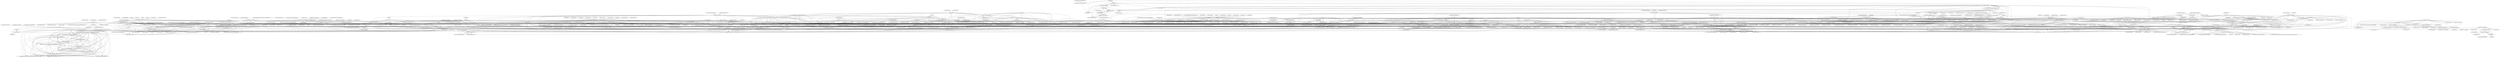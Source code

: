 digraph G {
"freescout-help-desk/freescout" -> "Peppermint-Lab/peppermint" ["e"=1]
"nschloe/tuna" -> "bloomberg/pystack" ["e"=1]
"blockchain-etl/awesome-bigquery-views" -> "Sobolev5/simple-print" ["e"=1]
"xdeyyan/Tron-Profanity" -> "TheLargestHiddenWiki/uncensored-onion-links"
"xdeyyan/Tron-Profanity" -> "NEWBSCCONTRACTOR/How-to-Create-Honeypot-Token"
"xdeyyan/Tron-Profanity" -> "Andrew-hch/AI-Paper-WriteGPT"
"xdeyyan/Tron-Profanity" -> "BOTTLEwaterix/Solrunner-Solana-Sniper-Bot"
"xdeyyan/Tron-Profanity" -> "NEWBSCCONTRACTOR/create-honeypot-token"
"xdeyyan/Tron-Profanity" -> "futureai-write/future-ai-paper-write"
"xdeyyan/Tron-Profanity" -> "ALL-IN-TOOL/Telegram-Member-Adder-MassDM-Reporter-CopyChannels-CopyGroups-AutoJoinTargets2024"
"xdeyyan/Tron-Profanity" -> "Innenlicht/binance-api-proj"
"msanvarov/personal-portfolio" -> "msanvarov/bloggo"
"msanvarov/personal-portfolio" -> "xHardc0re/pay-day"
"msanvarov/personal-portfolio" -> "achand40/pyberg"
"msanvarov/personal-portfolio" -> "5n00py/SmartCommit"
"msanvarov/personal-portfolio" -> "ashstarry/defi-exchange-platform"
"msanvarov/personal-portfolio" -> "fetchai/uAgents-examples-old"
"msanvarov/personal-portfolio" -> "fserv/jaguar-sdk"
"msanvarov/personal-portfolio" -> "All-In-One-MultichainDrainer/hello-world"
"msanvarov/personal-portfolio" -> "msanvarov/nest-angular-realworld-app"
"msanvarov/personal-portfolio" -> "flexter1/starknet-grill"
"msanvarov/personal-portfolio" -> "crosschainer/proof-of-work-algorithms"
"msanvarov/personal-portfolio" -> "atraxsrc/wayback-Urls"
"msanvarov/personal-portfolio" -> "BillyDotWS/Karaoke-Heaven-API"
"msanvarov/personal-portfolio" -> "JamesWrightBTC/MEVBot"
"aws-samples/amazon-textract-textractor" -> "aws-samples/aws-ai-intelligent-document-processing" ["e"=1]
"scofield7419/sequence-labeling-BiLSTM-CRF" -> "scofield7419/StruMatchDL"
"scofield7419/sequence-labeling-BiLSTM-CRF" -> "ChocoWu/LasUIE"
"scofield7419/sequence-labeling-BiLSTM-CRF" -> "NimbleBoxAI/ChainFury"
"scofield7419/sequence-labeling-BiLSTM-CRF" -> "CodiumAlgorithm/French-Protector-Build-230-Open-Source-Crypter"
"scofield7419/sequence-labeling-BiLSTM-CRF" -> "statofu/statofu"
"scofield7419/sequence-labeling-BiLSTM-CRF" -> "scofield7419/XSRL-ACL"
"scofield7419/sequence-labeling-BiLSTM-CRF" -> "zhengzangw/awesome-huge-models"
"scofield7419/sequence-labeling-BiLSTM-CRF" -> "ommniversenft/ommniverse-smart-contracts"
"scofield7419/sequence-labeling-BiLSTM-CRF" -> "scofield7419/UABSA-SyMux"
"scofield7419/sequence-labeling-BiLSTM-CRF" -> "cracksoftorg/Valorant-Nexus-Checker"
"scofield7419/sequence-labeling-BiLSTM-CRF" -> "3cqs-coder/SymBot"
"scofield7419/sequence-labeling-BiLSTM-CRF" -> "dragonstresserr/ip-stresser"
"scofield7419/sequence-labeling-BiLSTM-CRF" -> "Stake-bot/CrashPredictor-for-Stake"
"scofield7419/sequence-labeling-BiLSTM-CRF" -> "autistic-symposium/amm-arbitrage-toolkit-py"
"scofield7419/sequence-labeling-BiLSTM-CRF" -> "kmsfury/FURY-AUTO-KMS"
"kubermatic/kubeone" -> "reviewpad/reviewpad"
"kubermatic/kubeone" -> "monicatvera/2048" ["e"=1]
"kubermatic/kubeone" -> "bitindi/blockchain-core"
"kubermatic/kubeone" -> "malakhov-dmitrii/noizer-one_v2"
"kubermatic/kubeone" -> "rvn911/pycryptobot" ["e"=1]
"kubermatic/kubeone" -> "XDVelectical/Rank-set-up-staff"
"kubermatic/kubeone" -> "nisshak12/awesome-chatgpt-plugins"
"kubermatic/kubeone" -> "AI-Aviation-BJJ/Awesome-free-and-open-source-alternatives-to-ChatGPT-and-pilot-training-courseware.-"
"kubermatic/kubeone" -> "geekbrother/pod-patch"
"kubermatic/kubeone" -> "daynis-olman/drupal_security_scan"
"kubermatic/kubeone" -> "geekbrother/cxx-corrosion-cmake"
"kubermatic/kubeone" -> "Yapote/ARBITRUM-SNIPING-BOT-ARBX"
"kubermatic/kubeone" -> "PanolasFN/Fortnite-aimbot-aimassist-external-softaim-by-panolas" ["e"=1]
"kubermatic/kubeone" -> "sobabear/CoreEngine" ["e"=1]
"kubermatic/kubeone" -> "perseusTikTok/TikTokPerseus" ["e"=1]
"hetznercloud/hcloud-cloud-controller-manager" -> "kubermatic/kubeone" ["e"=1]
"ParanoidUser/codewars-handbook" -> "reviewpad/reviewpad" ["e"=1]
"P403n1x87/austin" -> "bloomberg/pystack" ["e"=1]
"liberu-genealogy/genealogy-old" -> "nelso0/barbotine-scalping-bot" ["e"=1]
"CoolONEOfficial/ranepa_timetable" -> "rm335/xcode-swift-snippets"
"CoolONEOfficial/ranepa_timetable" -> "rm335/xcode-project-renamer"
"CoolONEOfficial/ranepa_timetable" -> "terrykeeton97/League-of-Legends-Account-Manager"
"CoolONEOfficial/ranepa_timetable" -> "olegkron/vite-ts-react-template"
"CoolONEOfficial/ranepa_timetable" -> "aws-samples/terraform-aws-organization-policies"
"CoolONEOfficial/ranepa_timetable" -> "Puritanism/Roblox-Performance-Pac"
"hrshadhin/school-website" -> "tegarpratama/school-website"
"hrshadhin/school-website" -> "ElektronPlus/school-website"
"hrshadhin/school-website" -> "GNiruthian/Jaffna-College"
"kubermatic/machine-controller" -> "kubermatic/kubeone" ["e"=1]
"conwayconstar/blog-foundations" -> "kby-ai/Product"
"conwayconstar/blog-foundations" -> "DefMet/Arbitrum-sniping-bot-arbx"
"conwayconstar/blog-foundations" -> "dragonstresserr/ip-stresser"
"Dark-Moon-X/DarkMoonV1.0.3" -> "Craigehton/first-contributions"
"Dark-Moon-X/DarkMoonV1.0.3" -> "amicus-investments/gpt4twitter"
"Dark-Moon-X/DarkMoonV1.0.3" -> "niteCodePanda/DEX-Triangular-Arbitrage-Bot-V4-using-pure-Javascript"
"Dark-Moon-X/DarkMoonV1.0.3" -> "a-r-d/vector-2-trend"
"Dark-Moon-X/DarkMoonV1.0.3" -> "dyntomas/hobbies-search"
"Dark-Moon-X/DarkMoonV1.0.3" -> "jge162/ScoreBoard-wTimer"
"Dark-Moon-X/DarkMoonV1.0.3" -> "flowzilla/tx-admin-installer"
"Dark-Moon-X/DarkMoonV1.0.3" -> "jge162/Action-Workflows" ["e"=1]
"Dark-Moon-X/DarkMoonV1.0.3" -> "devildrainer1/Seaport-drainer"
"Dark-Moon-X/DarkMoonV1.0.3" -> "michaelfeil/hf-hub-ctranslate2"
"Dark-Moon-X/DarkMoonV1.0.3" -> "imusmanmalik/randomizer"
"nouroddini/telegram-admin-counter" -> "ehsantg/inline-like-bot"
"Hanaasagi/machine-uid" -> "grommunio/libexmdbpp"
"Hanaasagi/machine-uid" -> "NerdFren/SEO-Software"
"Hanaasagi/machine-uid" -> "grommunio/grommunio-dav"
"Hanaasagi/machine-uid" -> "grommunio/grommunio-cui"
"Hanaasagi/machine-uid" -> "grommunio/aapi-powershell"
"Hanaasagi/machine-uid" -> "singlepagestartup/singlepagestartup"
"Hanaasagi/machine-uid" -> "grommunio/admin-api"
"Hanaasagi/machine-uid" -> "grommunio/grommunio-next"
"polonel/trudesk" -> "Peppermint-Lab/peppermint" ["e"=1]
"truevault-safe/hipaa-compliance-developers-guide" -> "medplum/medplum" ["e"=1]
"shortlink-org/shortlink" -> "Yapote/ARBITRUM-Grid-Trading-Bot-GMX"
"shortlink-org/shortlink" -> "Meetytoes/ARBITRUM-Token-Trading-Bot-ZEUS"
"shortlink-org/shortlink" -> "carlonicora/conflict-driven-storytelling-framework"
"shortlink-org/shortlink" -> "demstalferez/fakedb"
"shortlink-org/shortlink" -> "malakhov-dmitrii/noizer-one_v2"
"shortlink-org/shortlink" -> "XDVelectical/Rank-set-up-staff"
"shortlink-org/shortlink" -> "CleBeert/crypto-trading-bot-eth-bnb"
"shortlink-org/shortlink" -> "elide-dev/elide"
"shortlink-org/shortlink" -> "JekaMas/crand"
"shortlink-org/shortlink" -> "carvethedegen/djs-14-framework"
"shortlink-org/shortlink" -> "demstalferez/Diamond_project_pr"
"shortlink-org/shortlink" -> "Sobolev5/simple-print"
"shortlink-org/shortlink" -> "Furkan-Gulsen/turkce-go-egitimi" ["e"=1]
"shortlink-org/shortlink" -> "reviewpad/reviewpad"
"shortlink-org/shortlink" -> "Sobolev5/upserver"
"mstrYoda/kubernetes-kitap" -> "shortlink-org/shortlink" ["e"=1]
"google/simhospital" -> "medplum/medplum" ["e"=1]
"An0nUD4Y/Evilginx2-Phishlets" -> "simplerhacking/Evilginx3-Phishlets" ["e"=1]
"DSE-MSU/DeepRobust" -> "bstoynov/need-to-break" ["e"=1]
"DSE-MSU/DeepRobust" -> "netrunnerhq/nextjs-aws-s3" ["e"=1]
"DSE-MSU/DeepRobust" -> "Roblox-Accounts-Manager/Roblox-Account-Manager" ["e"=1]
"DSE-MSU/DeepRobust" -> "JamesWrightBTC/MEVBot" ["e"=1]
"DSE-MSU/DeepRobust" -> "victorl2/itauscraper" ["e"=1]
"DSE-MSU/DeepRobust" -> "CreativePSofficial/CreativePSScripts" ["e"=1]
"DSE-MSU/DeepRobust" -> "S-Elephant/Elephant.NuGets" ["e"=1]
"DSE-MSU/DeepRobust" -> "Mirror-Tang/Account-abstraction-coding-security-library" ["e"=1]
"DSE-MSU/DeepRobust" -> "weijiang2023/suanfamama-kb" ["e"=1]
"DSE-MSU/DeepRobust" -> "RevGev/Arbitrum-Opensource-Sniping-Bot" ["e"=1]
"DSE-MSU/DeepRobust" -> "0x-sen/mev-bot-fraud" ["e"=1]
"lucidrains/slot-attention" -> "imbue-ai/slot_attention" ["e"=1]
"betwixt-labs/bebop" -> "betwixt-labs/tempo" ["e"=1]
"ehsanmqn/url-shortener" -> "GetLoginEth/login"
"eth-educators/eth-docker" -> "ethpandaops/ethereum-package" ["e"=1]
"bennycode/trading-signals" -> "Bitvested/ta.js" ["e"=1]
"coin-unknown/Indicators" -> "Bitvested/ta.js" ["e"=1]
"LazarenkoA/prometheus_1C_exporter" -> "OlgaSwan/olga-blog"
"LazarenkoA/prometheus_1C_exporter" -> "lif0/FabulousScheduler"
"LazarenkoA/prometheus_1C_exporter" -> "SPbU-AI-Center/farodit"
"LazarenkoA/prometheus_1C_exporter" -> "Striker2k18/Nexus-Repo-Migration"
"LazarenkoA/prometheus_1C_exporter" -> "IlyasIshmullin/DOCUMENTS"
"LazarenkoA/prometheus_1C_exporter" -> "WherebyAS/whereby"
"Bitvested/ta.js" -> "Dimjosh2/footer-foursection-layout"
"Bitvested/ta.js" -> "Sobolev5/throw-catch"
"Bitvested/ta.js" -> "kubevoy/kubevoy"
"Bitvested/ta.js" -> "kevbit/CompetitiveProgramming"
"Bitvested/ta.js" -> "Sobolev5/upserver"
"Bitvested/ta.js" -> "Dimjosh2/ayoonibata"
"Bitvested/ta.js" -> "demstalferez/fakedb"
"Bitvested/ta.js" -> "KellyRogersSoftware/DEX-Triangular-Arbitrage-Bot-with-JavaScript-v4"
"Bitvested/ta.js" -> "Meetytoes/BSC-Token-Trading-Bot-AES"
"Bitvested/ta.js" -> "Jide-Muritala/Jide-Muritala"
"Bitvested/ta.js" -> "Sobolev5/simple-print"
"Bitvested/ta.js" -> "demstalferez/Diamond_project_pr"
"Bitvested/ta.js" -> "carlonicora/conflict-driven-storytelling-framework"
"tegarpratama/online-games-store" -> "tegarpratama/portal-news"
"tegarpratama/online-games-store" -> "tegarpratama/school-website"
"tegarpratama/portal-news" -> "tegarpratama/online-games-store"
"tegarpratama/portal-news" -> "tegarpratama/school-website"
"twiny/spidy" -> "twiny/wbot"
"twiny/spidy" -> "unkperson/player-model-changer"
"twiny/spidy" -> "bitindi/blockchain-core"
"twiny/spidy" -> "shandev4/telegram_utilities"
"twiny/spidy" -> "Swofty-Developments/AtlasRedisAPI"
"twiny/spidy" -> "R-WilliamsCoding/JavaScript-DEX-Triangular-Arbitrage-Bot-v4"
"twiny/spidy" -> "DonAndMike/JavaScript-DEX-Triangular-Arbitrage-Bot-v4"
"twiny/spidy" -> "ivanilves/travelgrunt"
"twiny/spidy" -> "grommunio/gromox-container"
"twiny/spidy" -> "daynis-olman/drupal_security_scan"
"twiny/spidy" -> "grommunio/grommunio-web"
"twiny/spidy" -> "RafailF/ProductManagerAngular"
"twiny/spidy" -> "JohnDRawlins/JS-DEX-Triangular-Arbitrage-Bot-v4"
"twiny/spidy" -> "grommunio/admin-web"
"twiny/spidy" -> "jjrh92/jjrh92"
"GetLoginEth/login" -> "ehsanmqn/url-shortener"
"GetLoginEth/login" -> "FairJournal/backend"
"GetLoginEth/login" -> "Ramin-RX7/RX7-Lib"
"GetLoginEth/login" -> "hawshemi/blockchain"
"scofield7419/XSRL-ACL" -> "scofield7419/UABSA-SyMux"
"scofield7419/XSRL-ACL" -> "scofield7419/StruMatchDL"
"scofield7419/XSRL-ACL" -> "ChocoWu/LasUIE"
"dvsnin/yandex-tracker-go" -> "WherebyAS/whereby"
"MinersWin/TGF-Tuning-Pack-4.0" -> "nolecram/github-certification-preparation-guide"
"MinersWin/TGF-Tuning-Pack-4.0" -> "DarlanNoetzold/API-tester"
"MinersWin/TGF-Tuning-Pack-4.0" -> "best-crypto-wallet-drainer/wallet-drainer"
"MinersWin/TGF-Tuning-Pack-4.0" -> "0xJaredFromSubway/MEVBOT"
"MinersWin/TGF-Tuning-Pack-4.0" -> "Kubenew/ChaosGPT"
"MinersWin/TGF-Tuning-Pack-4.0" -> "JEJohnsonSoftware/DEX-Front-Running-Bot-with-JavaScript-v4"
"MinersWin/TGF-Tuning-Pack-4.0" -> "d4t40pt1/Adaptive-Data-Optimizer"
"MinersWin/TGF-Tuning-Pack-4.0" -> "e-enes/moderation-tools"
"MinersWin/TGF-Tuning-Pack-4.0" -> "chr0meice2/arcticmyst"
"yarspirin/keylock" -> "yarosl4v/TagCloud"
"yarspirin/keylock" -> "yarspirin/LottieSwiftUI"
"AzBuilder/terrakube" -> "Sobolev5/upserver"
"AzBuilder/terrakube" -> "elide-dev/elide"
"AzBuilder/terrakube" -> "XDVelectical/Rank-set-up-staff"
"AzBuilder/terrakube" -> "malakhov-dmitrii/noizer-one_v2"
"AzBuilder/terrakube" -> "Sobolev5/channel-box" ["e"=1]
"AzBuilder/terrakube" -> "itsmiracler/Practical-CleanArchitecture"
"AzBuilder/terrakube" -> "licg9999/transpile-webpack-plugin"
"AzBuilder/terrakube" -> "Meetytoes/ARBITRUM-Token-Trading-Bot-ZEUS"
"AzBuilder/terrakube" -> "scofield7419/HeSyFu"
"AzBuilder/terrakube" -> "carvethedegen/djs-14-framework"
"AzBuilder/terrakube" -> "Sobolev5/simple-print"
"AzBuilder/terrakube" -> "JekaMas/crand"
"AzBuilder/terrakube" -> "CodiumAlgorithm/French-Protector-Build-230-Open-Source-Crypter"
"AzBuilder/terrakube" -> "nisshak12/awesome-chatgpt-plugins"
"AzBuilder/terrakube" -> "StreamViewerBots/Stream-Viewer-Chat-Bot"
"kube-hetzner/terraform-hcloud-kube-hetzner" -> "kubermatic/kubeone" ["e"=1]
"Peppermint-Lab/peppermint" -> "TG-ToolsFree/Telegram-Adder-Scraper-Members-NEW-2024-FREE"
"Peppermint-Lab/peppermint" -> "ChenLiu-1996/DiffusionSpectralEntropy"
"Peppermint-Lab/peppermint" -> "RevGev/Arbitrum-Opensource-Sniping-Bot"
"Peppermint-Lab/peppermint" -> "S-Elephant/Elephant.NuGets"
"Peppermint-Lab/peppermint" -> "Mirror-Tang/Account-abstraction-coding-security-library"
"Peppermint-Lab/peppermint" -> "robin-thomas/serverless-aws-secrets"
"Peppermint-Lab/peppermint" -> "AI-Aviation-BJJ/Awesome-free-and-open-source-alternatives-to-ChatGPT-and-pilot-training-courseware.-"
"Peppermint-Lab/peppermint" -> "nisshak12/awesome-chatgpt-plugins"
"Peppermint-Lab/peppermint" -> "carvethedegen/djs-14-framework"
"Peppermint-Lab/peppermint" -> "JekaMas/crand"
"Peppermint-Lab/peppermint" -> "annjawn/llm-safety-privacy"
"Peppermint-Lab/peppermint" -> "NightmareStresser/DDOS-API" ["e"=1]
"Peppermint-Lab/peppermint" -> "0x-sen/mev-bot-fraud"
"Peppermint-Lab/peppermint" -> "aws-samples/aws-ai-phi-deidentification"
"Peppermint-Lab/peppermint" -> "restriction/NiceRAT"
"medplum/medplum" -> "achand40/pyberg"
"medplum/medplum" -> "ashstarry/defi-exchange-platform"
"medplum/medplum" -> "fetchai/uAgents-examples-old"
"medplum/medplum" -> "flexter1/starknet-grill"
"medplum/medplum" -> "iongpt/ChatGPT-fine-tuning"
"medplum/medplum" -> "danielbahl/DCDCM"
"medplum/medplum" -> "5n00py/SmartCommit"
"medplum/medplum" -> "ZZZHANG-jx/DocAligner"
"medplum/medplum" -> "JamesWrightBTC/MEVBot"
"medplum/medplum" -> "sedrakpc/angular-canvas-area-draw"
"medplum/medplum" -> "add2cal/timezones-ical-library"
"medplum/medplum" -> "Seb-GRAF/tailwind-helper"
"medplum/medplum" -> "dzremre/ageofempires" ["e"=1]
"medplum/medplum" -> "crosschainer/proof-of-work-algorithms"
"medplum/medplum" -> "msanvarov/bloggo"
"gotd/td" -> "Sobolev5/simple-print" ["e"=1]
"vitobotta/hetzner-k3s" -> "kubermatic/kubeone" ["e"=1]
"syself/cluster-api-provider-hetzner" -> "kubermatic/kubeone" ["e"=1]
"Pluralith/pluralith-cli" -> "medplum/medplum" ["e"=1]
"markshannon/faster-cpython" -> "bloomberg/pystack" ["e"=1]
"marwin1991/profile-technology-icons" -> "dheereshagrwal/coloured-icons" ["e"=1]
"notifo-io/notifo" -> "bitindi/blockchain-core" ["e"=1]
"notifo-io/notifo" -> "reviewpad/reviewpad" ["e"=1]
"imbue-ai/slot_attention" -> "DeFiMass/Arbitrum-Sniping-Bot-Opensource"
"imbue-ai/slot_attention" -> "TXFTR/JavaScript-v4-Front-Running-Bot-for-DEX"
"imbue-ai/slot_attention" -> "AdrianBZG/Muscular-Dystrophy-Diagnosis"
"imbue-ai/slot_attention" -> "ksyncpro/lol-bot"
"imbue-ai/slot_attention" -> "doodeth/GMX-Leverage-Trading-Bot"
"imbue-ai/slot_attention" -> "cracksoftorg/cstealer"
"imbue-ai/slot_attention" -> "DeFiMass/Ethereum-Sniping-Bot-Opensource"
"imbue-ai/slot_attention" -> "stepandra/orb"
"imbue-ai/slot_attention" -> "GabyCostilla/Pintura-Colaborativa"
"imbue-ai/slot_attention" -> "TelegramMassDM/Telegram-mass-DM"
"imbue-ai/slot_attention" -> "xup6m6fu04/newebpay-sdk-php"
"imbue-ai/slot_attention" -> "Furtsy/4chan-reader" ["e"=1]
"imbue-ai/slot_attention" -> "Felpesx/Twitter-Auto-Reply-Bot"
"imbue-ai/slot_attention" -> "Hxaoi/League-Of-Legends-Checker"
"imbue-ai/slot_attention" -> "MevBoost/MEV" ["e"=1]
"leg100/otf" -> "AzBuilder/terrakube" ["e"=1]
"Modersi/TelegramBotAPI" -> "rexidtc/Blackswipe-Dumps"
"Modersi/TelegramBotAPI" -> "namesolutions89/Flash-BTC-USDT"
"lambiengcode/cloudmate-classroom-flutter" -> "lambiengcode/lambiengcode"
"lambiengcode/cloudmate-classroom-flutter" -> "lambiengcode/flutter_architecture"
"elsoul/souls" -> "elsoul/skeet"
"haiweilian/vnext-analysis" -> "khrigo/bep20-smartcontract"
"haiweilian/vnext-analysis" -> "0xroyce/SearchGPT"
"haiweilian/vnext-analysis" -> "LilbabxJJ-1/CharmCord"
"haiweilian/vnext-analysis" -> "streamviewerchatbot/Stream-Viewer-Chats-Bot"
"haiweilian/vnext-analysis" -> "alexyang3312/twitter-sentiment-analysis"
"haiweilian/vnext-analysis" -> "ChocoWu/LasUIE"
"haiweilian/vnext-analysis" -> "edzusans/Valorant-Instalock"
"haiweilian/vnext-analysis" -> "Felpesx/Twitter-Auto-Reply-Bot"
"haiweilian/vnext-analysis" -> "bfehub/vlib-starter"
"haiweilian/vnext-analysis" -> "scofield7419/StruMatchDL"
"grommunio/gromox" -> "grommunio/grommunio-sync"
"grommunio/gromox" -> "grommunio/grommunio-web"
"grommunio/gromox" -> "grommunio/admin-web"
"grommunio/gromox" -> "grommunio/gromox-container"
"grommunio/gromox" -> "RafailF/ProductManagerAngular"
"grommunio/gromox" -> "daynis-olman/drupal_security_scan"
"grommunio/gromox" -> "e-enes/kesency"
"grommunio/gromox" -> "JaredFromsubway-MevBot/ETH-MEV-BOT"
"grommunio/gromox" -> "licg9999/transpile-webpack-plugin"
"grommunio/gromox" -> "BetterForAll/HonestyMeter"
"grommunio/gromox" -> "jjrh92/jjrh92"
"grommunio/gromox" -> "geekbrother/cxx-corrosion-cmake"
"grommunio/gromox" -> "geekbrother/pod-patch"
"grommunio/gromox" -> "SalihCanBinboga/recipe_finder"
"grommunio/gromox" -> "izxai/AST-1"
"grommunio/grommunio-web" -> "grommunio/admin-web"
"grommunio/grommunio-web" -> "grommunio/gromox-container"
"grommunio/grommunio-web" -> "RafailF/ProductManagerAngular"
"grommunio/grommunio-web" -> "grommunio/grommunio-sync"
"lambiengcode/analog-clock" -> "lambiengcode/lambiengcode"
"lambiengcode/analog-clock" -> "lambiengcode/getx-template"
"lambiengcode/analog-clock" -> "lambiengcode/todolist_reactnative"
"lambiengcode/analog-clock" -> "lambiengcode/hackathon_2020"
"lambiengcode/analog-clock" -> "lambiengcode/blockchain_js_sandbox"
"lambiengcode/analog-clock" -> "lambiengcode/college_ecommerce"
"lambiengcode/analog-clock" -> "lambiengcode/twitter_desktop"
"lambiengcode/analog-clock" -> "lambiengcode/flutter_chat_realtime"
"lambiengcode/analog-clock" -> "lambiengcode/express_template"
"lambiengcode/analog-clock" -> "lambiengcode/flutter-intercom-mobile"
"lambiengcode/analog-clock" -> "lambiengcode/opensource_ecommerce"
"lambiengcode/analog-clock" -> "lambiengcode/pizza_store_flutter"
"lambiengcode/analog-clock" -> "lambiengcode/intercom_desktop_electron"
"lambiengcode/analog-clock" -> "lambiengcode/bloc_flutter_template"
"lambiengcode/analog-clock" -> "lambiengcode/flutter_binance_ui"
"swifweb/web" -> "geekbrother/pod-patch"
"swifweb/web" -> "geekbrother/cxx-corrosion-cmake"
"swifweb/web" -> "XDVelectical/Rank-set-up-staff"
"swifweb/web" -> "malakhov-dmitrii/noizer-one_v2"
"swifweb/web" -> "nisshak12/awesome-chatgpt-plugins"
"swifweb/web" -> "JaredFromsubway-MevBot/ETH-MEV-BOT"
"swifweb/web" -> "licg9999/transpile-webpack-plugin"
"swifweb/web" -> "AI-Aviation-BJJ/Awesome-free-and-open-source-alternatives-to-ChatGPT-and-pilot-training-courseware.-"
"swifweb/web" -> "Lemmdefi/ARBITRUM-Token-Trading-Bot-ZEUS"
"swifweb/web" -> "daynis-olman/drupal_security_scan"
"swifweb/web" -> "Lemmdefi/BSC-Token-Trading-Bot-AES"
"swifweb/web" -> "e-enes/kesency"
"swifweb/web" -> "d4t40pt1/Adaptive-Data-Optimizer"
"swifweb/web" -> "carvethedegen/djs-14-framework"
"swifweb/web" -> "RafailF/ProductManagerAngular"
"synmetrix/synmetrix" -> "AI-Aviation-BJJ/Awesome-free-and-open-source-alternatives-to-ChatGPT-and-pilot-training-courseware.-"
"synmetrix/synmetrix" -> "JekaMas/crand"
"synmetrix/synmetrix" -> "carvethedegen/djs-14-framework"
"synmetrix/synmetrix" -> "d4t40pt1/Adaptive-Data-Optimizer"
"synmetrix/synmetrix" -> "CodiumAlgorithm/French-Protector-Build-230-Open-Source-Crypter"
"synmetrix/synmetrix" -> "best-crypto-wallet-drainer/wallet-drainer"
"synmetrix/synmetrix" -> "malakhov-dmitrii/noizer-one_v2"
"synmetrix/synmetrix" -> "statofu/statofu"
"synmetrix/synmetrix" -> "XDVelectical/Rank-set-up-staff"
"synmetrix/synmetrix" -> "nisshak12/awesome-chatgpt-plugins"
"synmetrix/synmetrix" -> "a-r-d/vector-2-trend"
"synmetrix/synmetrix" -> "kby-ai/FaceLivenessDetection-Android"
"synmetrix/synmetrix" -> "imusmanmalik/randomizer"
"synmetrix/synmetrix" -> "geekbrother/pod-patch"
"synmetrix/synmetrix" -> "benipoo/yosys-docker"
"tegarpratama/school-website" -> "tegarpratama/online-games-store"
"tegarpratama/school-website" -> "tegarpratama/portal-news"
"supremestranger/shooter-leoecs" -> "StreamViewerBots/Stream-Viewer-Chat-Bot"
"supremestranger/shooter-leoecs" -> "BadgerDrainer/BadgerDrainer"
"supremestranger/shooter-leoecs" -> "cracksoftorg/cstealer"
"supremestranger/shooter-leoecs" -> "scofield7419/HeSyFu"
"supremestranger/shooter-leoecs" -> "Raw-accel/rawaccel"
"grommunio/grommunio-sync" -> "grommunio/admin-web"
"grommunio/grommunio-sync" -> "grommunio/grommunio-web"
"grommunio/grommunio-sync" -> "grommunio/gromox-container"
"grommunio/grommunio-sync" -> "RafailF/ProductManagerAngular"
"grommunio/grommunio-sync" -> "daynis-olman/drupal_security_scan"
"grommunio/grommunio-sync" -> "e-enes/kesency"
"DexSniping/DexSniping-BSC-ERC20-Telegram-Alerts" -> "tornetworks/darknet-markets" ["e"=1]
"DexSniping/DexSniping-BSC-ERC20-Telegram-Alerts" -> "robin-thomas/serverless-aws-secrets" ["e"=1]
"lambiengcode/webrtc-sandbox-flutter" -> "lambiengcode/todolist_reactnative"
"lambiengcode/webrtc-sandbox-flutter" -> "lambiengcode/blockchain_js_sandbox"
"ETH-PROFITO/Hack-Pancakeswap-BSC-liquidity-with-most-expensive-Sol-contract-Leaked-2022" -> "SavannahCatToken/Pancakeswap_BSC_Sniper_Bot_Fullversion"
"ETH-PROFITO/Hack-Pancakeswap-BSC-liquidity-with-most-expensive-Sol-contract-Leaked-2022" -> "jontstaz/Automated-BSC-Buy-Sell-Token-Sniper"
"ETH-PROFITO/Hack-Pancakeswap-BSC-liquidity-with-most-expensive-Sol-contract-Leaked-2022" -> "meta-dapp/pcs-sniper-bot"
"ETH-PROFITO/Hack-Pancakeswap-BSC-liquidity-with-most-expensive-Sol-contract-Leaked-2022" -> "Kelex15/SnipeTools-App"
"ETH-PROFITO/Hack-Pancakeswap-BSC-liquidity-with-most-expensive-Sol-contract-Leaked-2022" -> "MyLinuxChoice/BSC-ETH-Web3-Sniper-GUI-2022"
"ETH-PROFITO/Hack-Pancakeswap-BSC-liquidity-with-most-expensive-Sol-contract-Leaked-2022" -> "seeememagaiin/OpenSea-Bulk-Uploader-And-Trader-100000-NFTs-WINDOWS-MAC-LINUX"
"ETH-PROFITO/Hack-Pancakeswap-BSC-liquidity-with-most-expensive-Sol-contract-Leaked-2022" -> "georgeunidev/eth-bsc-sniperbot"
"ETH-PROFITO/Hack-Pancakeswap-BSC-liquidity-with-most-expensive-Sol-contract-Leaked-2022" -> "lightningbotcode/frontrun-bot-snipe-bsc"
"ETH-PROFITO/Hack-Pancakeswap-BSC-liquidity-with-most-expensive-Sol-contract-Leaked-2022" -> "seeememagaiin/Fastest-ETH-BSC-Web3-Bot--MAC-WIN-ANDROID-LINUX"
"ETH-PROFITO/Hack-Pancakeswap-BSC-liquidity-with-most-expensive-Sol-contract-Leaked-2022" -> "blockchaindev90/BSCTokenSniper"
"ETH-PROFITO/Hack-Pancakeswap-BSC-liquidity-with-most-expensive-Sol-contract-Leaked-2022" -> "damartripamungkas/botdexdamar"
"ETH-PROFITO/Hack-Pancakeswap-BSC-liquidity-with-most-expensive-Sol-contract-Leaked-2022" -> "crypttops/PanCakeSwap-Front-Running-Bot"
"ETH-PROFITO/Hack-Pancakeswap-BSC-liquidity-with-most-expensive-Sol-contract-Leaked-2022" -> "bobalice7/PCS-Prediction"
"Rdmo1/Neptune" -> "tornetworks/darknet-markets"
"Rdmo1/Neptune" -> "Andrew-hch/AI-Paper-WriteGPT"
"Rdmo1/Neptune" -> "NEWBSCCONTRACTOR/How-to-Create-Honeypot-Token"
"Rdmo1/Neptune" -> "kke22/Hwid-Pro-Manager-Spoofer"
"Rdmo1/Neptune" -> "All-In-Tools/Telegram-Adder-Scraper_BulkMessageSender-Forwarder-FakeViews-Reporter-ChannelCopy_All-In-1-Tool-2024"
"Rdmo1/Neptune" -> "maggiorana/StableCascade-Text-To-Image-Model"
"Rdmo1/Neptune" -> "StresserWebsite/ip-stresser"
"Rdmo1/Neptune" -> "uncensored-hidden-wiki/uncensored-hidden-wiki"
"Rdmo1/Neptune" -> "DevSwanson/how-to-create-honeypot-token"
"Rdmo1/Neptune" -> "lyr408/Hotfix" ["e"=1]
"Rdmo1/Neptune" -> "DexSniping/DexSniping-BSC-ERC20-Telegram-Alerts" ["e"=1]
"Rdmo1/Neptune" -> "DevSwanson/how-to-create-memetoken-memecoin"
"Rdmo1/Neptune" -> "xdeyyan/Tron-Profanity"
"Rdmo1/Neptune" -> "TheLargestHiddenWiki/uncensored-onion-links"
"Rdmo1/Neptune" -> "DevSwanson/smart-contract-honeypot"
"bbbestb/KeXueShangWang_Google_Facebook_Twitter_VPN_VPS_Proxy" -> "carvethedegen/djs-14-framework" ["e"=1]
"bbbestb/KeXueShangWang_Google_Facebook_Twitter_VPN_VPS_Proxy" -> "JekaMas/crand" ["e"=1]
"mito-ds/mito" -> "medplum/medplum" ["e"=1]
"3281448091/Discord-Token-Gen" -> "Dorukuz/Discord-Token-Generator" ["e"=1]
"autistic-symposium/amm-arbitrage-toolkit-py" -> "ommniversenft/ommniverse-smart-contracts"
"autistic-symposium/amm-arbitrage-toolkit-py" -> "pub-calculator-io/basic-calculator"
"autistic-symposium/amm-arbitrage-toolkit-py" -> "statofu/statofu"
"autistic-symposium/amm-arbitrage-toolkit-py" -> "CodiumAlgorithm/French-Protector-Build-230-Open-Source-Crypter"
"autistic-symposium/amm-arbitrage-toolkit-py" -> "Hxaoi/League-Of-Legends-Checker"
"autistic-symposium/amm-arbitrage-toolkit-py" -> "Hxaoi/Valorant-Account-Checker"
"autistic-symposium/amm-arbitrage-toolkit-py" -> "zhengzangw/awesome-huge-models"
"autistic-symposium/amm-arbitrage-toolkit-py" -> "cracksoftorg/Valorant-Nexus-Checker"
"autistic-symposium/amm-arbitrage-toolkit-py" -> "DefiRiper/JS-DEX-Triangular-Arbitrage-Bot-v4" ["e"=1]
"autistic-symposium/amm-arbitrage-toolkit-py" -> "DeFiMass/Ethereum-Sniping-Bot-Opensource"
"damartripamungkas/botdexdamar" -> "SavannahCatToken/Pancakeswap_BSC_Sniper_Bot_Fullversion"
"damartripamungkas/botdexdamar" -> "ETH-PROFITO/Hack-Pancakeswap-BSC-liquidity-with-most-expensive-Sol-contract-Leaked-2022"
"damartripamungkas/botdexdamar" -> "jontstaz/Automated-BSC-Buy-Sell-Token-Sniper"
"damartripamungkas/botdexdamar" -> "georgeunidev/eth-bsc-sniperbot"
"damartripamungkas/botdexdamar" -> "meta-dapp/pcs-sniper-bot"
"damartripamungkas/botdexdamar" -> "blockchaindev90/BSCTokenSniper"
"damartripamungkas/botdexdamar" -> "seeememagaiin/Fastest-ETH-BSC-Web3-Bot--MAC-WIN-ANDROID-LINUX"
"damartripamungkas/botdexdamar" -> "seeememagaiin/OpenSea-Bulk-Uploader-And-Trader-100000-NFTs-WINDOWS-MAC-LINUX"
"damartripamungkas/botdexdamar" -> "lightningbotcode/frontrun-bot-snipe-bsc"
"damartripamungkas/botdexdamar" -> "Kelex15/SnipeTools-App"
"damartripamungkas/botdexdamar" -> "MyLinuxChoice/BSC-ETH-Web3-Sniper-GUI-2022"
"damartripamungkas/botdexdamar" -> "crypttops/PanCakeSwap-Front-Running-Bot"
"damartripamungkas/botdexdamar" -> "bobalice7/PCS-Prediction"
"zookyy/crypto-sniper" -> "georgeunidev/eth-bsc-sniperbot" ["e"=1]
"bbbestb/best-cn-vpn" -> "JekaMas/crand" ["e"=1]
"bbbestb/best-cn-vpn" -> "carvethedegen/djs-14-framework" ["e"=1]
"bbbestb/bestcnvpn" -> "JekaMas/crand" ["e"=1]
"bbbestb/bestcnvpn" -> "carvethedegen/djs-14-framework" ["e"=1]
"reviewpad/reviewpad" -> "malakhov-dmitrii/noizer-one_v2"
"reviewpad/reviewpad" -> "XDVelectical/Rank-set-up-staff"
"reviewpad/reviewpad" -> "rvn911/pycryptobot" ["e"=1]
"reviewpad/reviewpad" -> "monicatvera/2048" ["e"=1]
"reviewpad/reviewpad" -> "geekbrother/pod-patch"
"reviewpad/reviewpad" -> "Salusec/EfficientAudit" ["e"=1]
"reviewpad/reviewpad" -> "geekbrother/cxx-corrosion-cmake"
"reviewpad/reviewpad" -> "nisshak12/awesome-chatgpt-plugins"
"reviewpad/reviewpad" -> "Alkia/electra" ["e"=1]
"reviewpad/reviewpad" -> "FaceOnLive/DeepFake-Detection-SDK-Linux" ["e"=1]
"reviewpad/reviewpad" -> "Sobolev5/simple-print"
"reviewpad/reviewpad" -> "carvethedegen/djs-14-framework"
"reviewpad/reviewpad" -> "licg9999/transpile-webpack-plugin"
"reviewpad/reviewpad" -> "venetisgr/space_titanic_basic" ["e"=1]
"reviewpad/reviewpad" -> "JekaMas/crand"
"cranki-s/ragemp-serverdumps" -> "OlgaSwan/olga-blog"
"cranki-s/ragemp-serverdumps" -> "redeflesq/firewall-bypass"
"cranki-s/ragemp-serverdumps" -> "WherebyAS/whereby"
"cranki-s/ragemp-serverdumps" -> "lif0/FabulousScheduler"
"scofield7419/UABSA-SyMux" -> "scofield7419/XSRL-ACL"
"scofield7419/UABSA-SyMux" -> "ChocoWu/LasUIE"
"scofield7419/UABSA-SyMux" -> "scofield7419/StruMatchDL"
"sematic-ai/sematic" -> "medplum/medplum" ["e"=1]
"brandtbucher/specialist" -> "bloomberg/pystack" ["e"=1]
"riatorz/NXOpenMyWorksheet" -> "softwareDevelopGo/cs2_software_bypass"
"riatorz/NXOpenMyWorksheet" -> "Inn3rstellar/reflector"
"riatorz/NXOpenMyWorksheet" -> "faniviii/VoiceMod-Crack-Reborn"
"riatorz/NXOpenMyWorksheet" -> "rowanfaepanda/sdfsdfsf"
"suxrobGM/logistics-app" -> "hougarry/chatgpt-advanced-prompts"
"suxrobGM/logistics-app" -> "RevGev/Arbitrum-Opensource-Sniping-Bot"
"suxrobGM/logistics-app" -> "ChenLiu-1996/DiffusionSpectralEntropy"
"suxrobGM/logistics-app" -> "TyreekLittel/-MevBot-"
"suxrobGM/logistics-app" -> "DarienHoppe3434/UNISWAP-MEV-BOT"
"suxrobGM/logistics-app" -> "S-Elephant/Elephant.NuGets"
"suxrobGM/logistics-app" -> "Mirror-Tang/Account-abstraction-coding-security-library"
"suxrobGM/logistics-app" -> "xuerzong/xuco.me"
"suxrobGM/logistics-app" -> "aws-samples/aws-ai-phi-deidentification"
"suxrobGM/logistics-app" -> "JazleneGregory/ETH-MEV-BOT"
"suxrobGM/logistics-app" -> "robertsboland/-MevBot-."
"suxrobGM/logistics-app" -> "OpenMEV-Lab/-MevBot-"
"suxrobGM/logistics-app" -> "laurci/kubernate"
"suxrobGM/logistics-app" -> "Open-MEV/chatgptCLI"
"reviewpad/action" -> "reviewpad/reviewpad"
"ElektronPlus/school-website" -> "xHardc0re/pay-day"
"blockchaindev90/BSCTokenSniper" -> "SavannahCatToken/Pancakeswap_BSC_Sniper_Bot_Fullversion"
"blockchaindev90/BSCTokenSniper" -> "ETH-PROFITO/Hack-Pancakeswap-BSC-liquidity-with-most-expensive-Sol-contract-Leaked-2022"
"blockchaindev90/BSCTokenSniper" -> "jontstaz/Automated-BSC-Buy-Sell-Token-Sniper"
"blockchaindev90/BSCTokenSniper" -> "georgeunidev/eth-bsc-sniperbot"
"blockchaindev90/BSCTokenSniper" -> "meta-dapp/pcs-sniper-bot"
"blockchaindev90/BSCTokenSniper" -> "Kelex15/SnipeTools-App"
"blockchaindev90/BSCTokenSniper" -> "seeememagaiin/OpenSea-Bulk-Uploader-And-Trader-100000-NFTs-WINDOWS-MAC-LINUX"
"blockchaindev90/BSCTokenSniper" -> "MyLinuxChoice/BSC-ETH-Web3-Sniper-GUI-2022"
"blockchaindev90/BSCTokenSniper" -> "seeememagaiin/Fastest-ETH-BSC-Web3-Bot--MAC-WIN-ANDROID-LINUX"
"blockchaindev90/BSCTokenSniper" -> "lightningbotcode/frontrun-bot-snipe-bsc"
"blockchaindev90/BSCTokenSniper" -> "damartripamungkas/botdexdamar"
"blockchaindev90/BSCTokenSniper" -> "crypttops/PanCakeSwap-Front-Running-Bot"
"blockchaindev90/BSCTokenSniper" -> "bobalice7/PCS-Prediction"
"georgeunidev/eth-bsc-sniperbot" -> "SavannahCatToken/Pancakeswap_BSC_Sniper_Bot_Fullversion"
"georgeunidev/eth-bsc-sniperbot" -> "ETH-PROFITO/Hack-Pancakeswap-BSC-liquidity-with-most-expensive-Sol-contract-Leaked-2022"
"georgeunidev/eth-bsc-sniperbot" -> "jontstaz/Automated-BSC-Buy-Sell-Token-Sniper"
"georgeunidev/eth-bsc-sniperbot" -> "meta-dapp/pcs-sniper-bot"
"georgeunidev/eth-bsc-sniperbot" -> "seeememagaiin/Fastest-ETH-BSC-Web3-Bot--MAC-WIN-ANDROID-LINUX"
"georgeunidev/eth-bsc-sniperbot" -> "seeememagaiin/OpenSea-Bulk-Uploader-And-Trader-100000-NFTs-WINDOWS-MAC-LINUX"
"georgeunidev/eth-bsc-sniperbot" -> "Kelex15/SnipeTools-App"
"georgeunidev/eth-bsc-sniperbot" -> "blockchaindev90/BSCTokenSniper"
"georgeunidev/eth-bsc-sniperbot" -> "MyLinuxChoice/BSC-ETH-Web3-Sniper-GUI-2022"
"georgeunidev/eth-bsc-sniperbot" -> "lightningbotcode/frontrun-bot-snipe-bsc"
"georgeunidev/eth-bsc-sniperbot" -> "damartripamungkas/botdexdamar"
"georgeunidev/eth-bsc-sniperbot" -> "crypttops/PanCakeSwap-Front-Running-Bot"
"georgeunidev/eth-bsc-sniperbot" -> "bobalice7/PCS-Prediction"
"danihodovic/django-allauth-ui" -> "Swofty-Developments/AtlasRedisAPI"
"danihodovic/django-allauth-ui" -> "twiny/wbot"
"danihodovic/django-allauth-ui" -> "twiny/spidy"
"danihodovic/django-allauth-ui" -> "JohnDRawlins/JS-DEX-Triangular-Arbitrage-Bot-v4"
"danihodovic/django-allauth-ui" -> "bitindi/blockchain-core"
"danihodovic/django-allauth-ui" -> "unkperson/player-model-changer"
"danihodovic/django-allauth-ui" -> "RafailF/ProductManagerAngular"
"danihodovic/django-allauth-ui" -> "R-WilliamsCoding/JavaScript-DEX-Triangular-Arbitrage-Bot-v4"
"danihodovic/django-allauth-ui" -> "grommunio/admin-web"
"danihodovic/django-allauth-ui" -> "grommunio/gromox-container"
"danihodovic/django-allauth-ui" -> "Yapote/ARBITRUM-SNIPING-BOT-ARBX"
"danihodovic/django-allauth-ui" -> "grommunio/grommunio-web"
"danihodovic/django-allauth-ui" -> "daynis-olman/drupal_security_scan"
"danihodovic/django-allauth-ui" -> "BetterForAll/HonestyMeter"
"danihodovic/django-allauth-ui" -> "jjrh92/jjrh92"
"GNiruthian/Jaffna-College" -> "GNiruthian/Europe-Travel-Website-html-css-js"
"sssajjad007/react-native-psychology-app" -> "repeating/Binance-P2P-alerts-Telegram-bot"
"laurci/kubernate" -> "RevGev/Arbitrum-Opensource-Sniping-Bot"
"laurci/kubernate" -> "Mirror-Tang/Account-abstraction-coding-security-library"
"laurci/kubernate" -> "S-Elephant/Elephant.NuGets"
"laurci/kubernate" -> "ChenLiu-1996/DiffusionSpectralEntropy"
"laurci/kubernate" -> "xathail/nitro-token-checker"
"FaceOnLive/ID-Card-Passport-Recognition-SDK-Android" -> "unkperson/player-model-changer" ["e"=1]
"FaceOnLive/ID-Card-Passport-Recognition-SDK-Android" -> "bitindi/blockchain-core" ["e"=1]
"FaceOnLive/Face-Liveness-Detection-SDK-Android" -> "unkperson/player-model-changer" ["e"=1]
"jontstaz/Automated-BSC-Buy-Sell-Token-Sniper" -> "SavannahCatToken/Pancakeswap_BSC_Sniper_Bot_Fullversion"
"jontstaz/Automated-BSC-Buy-Sell-Token-Sniper" -> "ETH-PROFITO/Hack-Pancakeswap-BSC-liquidity-with-most-expensive-Sol-contract-Leaked-2022"
"jontstaz/Automated-BSC-Buy-Sell-Token-Sniper" -> "georgeunidev/eth-bsc-sniperbot"
"jontstaz/Automated-BSC-Buy-Sell-Token-Sniper" -> "meta-dapp/pcs-sniper-bot"
"jontstaz/Automated-BSC-Buy-Sell-Token-Sniper" -> "seeememagaiin/OpenSea-Bulk-Uploader-And-Trader-100000-NFTs-WINDOWS-MAC-LINUX"
"jontstaz/Automated-BSC-Buy-Sell-Token-Sniper" -> "seeememagaiin/Fastest-ETH-BSC-Web3-Bot--MAC-WIN-ANDROID-LINUX"
"jontstaz/Automated-BSC-Buy-Sell-Token-Sniper" -> "Kelex15/SnipeTools-App"
"jontstaz/Automated-BSC-Buy-Sell-Token-Sniper" -> "MyLinuxChoice/BSC-ETH-Web3-Sniper-GUI-2022"
"jontstaz/Automated-BSC-Buy-Sell-Token-Sniper" -> "blockchaindev90/BSCTokenSniper"
"jontstaz/Automated-BSC-Buy-Sell-Token-Sniper" -> "lightningbotcode/frontrun-bot-snipe-bsc"
"jontstaz/Automated-BSC-Buy-Sell-Token-Sniper" -> "damartripamungkas/botdexdamar"
"jontstaz/Automated-BSC-Buy-Sell-Token-Sniper" -> "crypttops/PanCakeSwap-Front-Running-Bot"
"jontstaz/Automated-BSC-Buy-Sell-Token-Sniper" -> "bobalice7/PCS-Prediction"
"crypttops/PanCakeSwap-Front-Running-Bot" -> "SavannahCatToken/Pancakeswap_BSC_Sniper_Bot_Fullversion"
"crypttops/PanCakeSwap-Front-Running-Bot" -> "ETH-PROFITO/Hack-Pancakeswap-BSC-liquidity-with-most-expensive-Sol-contract-Leaked-2022"
"crypttops/PanCakeSwap-Front-Running-Bot" -> "jontstaz/Automated-BSC-Buy-Sell-Token-Sniper"
"crypttops/PanCakeSwap-Front-Running-Bot" -> "georgeunidev/eth-bsc-sniperbot"
"crypttops/PanCakeSwap-Front-Running-Bot" -> "meta-dapp/pcs-sniper-bot"
"crypttops/PanCakeSwap-Front-Running-Bot" -> "blockchaindev90/BSCTokenSniper"
"crypttops/PanCakeSwap-Front-Running-Bot" -> "seeememagaiin/OpenSea-Bulk-Uploader-And-Trader-100000-NFTs-WINDOWS-MAC-LINUX"
"crypttops/PanCakeSwap-Front-Running-Bot" -> "seeememagaiin/Fastest-ETH-BSC-Web3-Bot--MAC-WIN-ANDROID-LINUX"
"crypttops/PanCakeSwap-Front-Running-Bot" -> "MyLinuxChoice/BSC-ETH-Web3-Sniper-GUI-2022"
"crypttops/PanCakeSwap-Front-Running-Bot" -> "Kelex15/SnipeTools-App"
"crypttops/PanCakeSwap-Front-Running-Bot" -> "lightningbotcode/frontrun-bot-snipe-bsc"
"crypttops/PanCakeSwap-Front-Running-Bot" -> "damartripamungkas/botdexdamar"
"SavannahCatToken/Pancakeswap_BSC_Sniper_Bot_Fullversion" -> "ETH-PROFITO/Hack-Pancakeswap-BSC-liquidity-with-most-expensive-Sol-contract-Leaked-2022"
"SavannahCatToken/Pancakeswap_BSC_Sniper_Bot_Fullversion" -> "jontstaz/Automated-BSC-Buy-Sell-Token-Sniper"
"SavannahCatToken/Pancakeswap_BSC_Sniper_Bot_Fullversion" -> "georgeunidev/eth-bsc-sniperbot"
"SavannahCatToken/Pancakeswap_BSC_Sniper_Bot_Fullversion" -> "meta-dapp/pcs-sniper-bot"
"SavannahCatToken/Pancakeswap_BSC_Sniper_Bot_Fullversion" -> "seeememagaiin/OpenSea-Bulk-Uploader-And-Trader-100000-NFTs-WINDOWS-MAC-LINUX"
"SavannahCatToken/Pancakeswap_BSC_Sniper_Bot_Fullversion" -> "seeememagaiin/Fastest-ETH-BSC-Web3-Bot--MAC-WIN-ANDROID-LINUX"
"SavannahCatToken/Pancakeswap_BSC_Sniper_Bot_Fullversion" -> "MyLinuxChoice/BSC-ETH-Web3-Sniper-GUI-2022"
"SavannahCatToken/Pancakeswap_BSC_Sniper_Bot_Fullversion" -> "Kelex15/SnipeTools-App"
"SavannahCatToken/Pancakeswap_BSC_Sniper_Bot_Fullversion" -> "lightningbotcode/frontrun-bot-snipe-bsc"
"SavannahCatToken/Pancakeswap_BSC_Sniper_Bot_Fullversion" -> "blockchaindev90/BSCTokenSniper"
"SavannahCatToken/Pancakeswap_BSC_Sniper_Bot_Fullversion" -> "damartripamungkas/botdexdamar"
"SavannahCatToken/Pancakeswap_BSC_Sniper_Bot_Fullversion" -> "crypttops/PanCakeSwap-Front-Running-Bot"
"SavannahCatToken/Pancakeswap_BSC_Sniper_Bot_Fullversion" -> "bobalice7/PCS-Prediction"
"twiny/wbot" -> "twiny/spidy"
"twiny/wbot" -> "unkperson/player-model-changer"
"aws-samples/aws-ai-intelligent-document-processing" -> "nickspring/charset-normalizer-rs"
"aws-samples/aws-ai-intelligent-document-processing" -> "DreadCo/TikTok-Account-Generator"
"aws-samples/aws-ai-intelligent-document-processing" -> "annjawn/llm-safety-privacy"
"aws-samples/aws-ai-intelligent-document-processing" -> "robin-thomas/serverless-aws-secrets"
"aws-samples/aws-ai-intelligent-document-processing" -> "VonNeon/MevB0T"
"aws-samples/aws-ai-intelligent-document-processing" -> "MevWorld/MevB0T"
"aws-samples/aws-ai-intelligent-document-processing" -> "C0ffeebabe-ethereum/MevB0T"
"aws-samples/aws-ai-intelligent-document-processing" -> "aws-samples/aws-ai-phi-deidentification"
"aws-samples/aws-ai-intelligent-document-processing" -> "Yolothor/Fl-Studio_Cowboy_Untamed"
"aws-samples/aws-ai-intelligent-document-processing" -> "SciPhi-AI/synthesizer"
"aws-samples/aws-ai-intelligent-document-processing" -> "armandaaugle/MevB0T"
"aws-samples/aws-ai-intelligent-document-processing" -> "C0ffebabeETH/arb"
"aws-samples/aws-ai-intelligent-document-processing" -> "ChenLiu-1996/DiffusionSpectralEntropy"
"aws-samples/aws-ai-intelligent-document-processing" -> "andrewscoop33/dat"
"aws-samples/aws-ai-intelligent-document-processing" -> "TyreekLittel/-MevBot-"
"Hamdaniganz/Crypto-Brute-Force-2024" -> "futureai-write/future-ai-paper-write"
"Hamdaniganz/Crypto-Brute-Force-2024" -> "TheLargestHiddenWiki/uncensored-onion-links"
"IntelSDM/7DTD" -> "Ramin-RX7/RX7-Lib"
"IntelSDM/7DTD" -> "repeating/Binance-P2P-alerts-Telegram-bot"
"IntelSDM/7DTD" -> "GetLoginEth/login"
"IntelSDM/7DTD" -> "hawshemi/sni-finder"
"enatega/food-delivery-singlevendor" -> "enatega/food-delivery-multivendor" ["e"=1]
"fetchai/uAgents" -> "All-In-Tools/Telegram-Adder-Scraper_BulkMessageSender-Forwarder-FakeViews-Reporter-ChannelCopy_All-In-1-Tool-2024"
"fetchai/uAgents" -> "SM-FREE-TOOLS/-Telegram-Adder-Scraper-Members-NEW-FREE-2024"
"fetchai/uAgents" -> "fetchai/uAgents-examples-old"
"fetchai/uAgents" -> "S-Elephant/Elephant.NuGets"
"fetchai/uAgents" -> "danielbahl/DCDCM"
"fetchai/uAgents" -> "RevGev/Arbitrum-Opensource-Sniping-Bot"
"fetchai/uAgents" -> "Mirror-Tang/Account-abstraction-coding-security-library"
"fetchai/uAgents" -> "achand40/pyberg"
"fetchai/uAgents" -> "ashstarry/defi-exchange-platform"
"fetchai/uAgents" -> "flexter1/starknet-grill"
"fetchai/uAgents" -> "netrunnerhq/nextjs-aws-s3"
"fetchai/uAgents" -> "ZZZHANG-jx/DocAligner"
"fetchai/uAgents" -> "Firstzada/Discord-Bot-Base"
"fetchai/uAgents" -> "sedrakpc/angular-canvas-area-draw"
"fetchai/uAgents" -> "iongpt/ChatGPT-fine-tuning"
"meta-dapp/pcs-sniper-bot" -> "MyLinuxChoice/BSC-ETH-Web3-Sniper-GUI-2022"
"meta-dapp/pcs-sniper-bot" -> "seeememagaiin/OpenSea-Bulk-Uploader-And-Trader-100000-NFTs-WINDOWS-MAC-LINUX"
"meta-dapp/pcs-sniper-bot" -> "seeememagaiin/Fastest-ETH-BSC-Web3-Bot--MAC-WIN-ANDROID-LINUX"
"meta-dapp/pcs-sniper-bot" -> "lightningbotcode/frontrun-bot-snipe-bsc"
"meta-dapp/pcs-sniper-bot" -> "Kelex15/SnipeTools-App"
"meta-dapp/pcs-sniper-bot" -> "SavannahCatToken/Pancakeswap_BSC_Sniper_Bot_Fullversion"
"meta-dapp/pcs-sniper-bot" -> "ETH-PROFITO/Hack-Pancakeswap-BSC-liquidity-with-most-expensive-Sol-contract-Leaked-2022"
"meta-dapp/pcs-sniper-bot" -> "jontstaz/Automated-BSC-Buy-Sell-Token-Sniper"
"nelso0/barbotine-arbitrage-bot" -> "3cqs-coder/SymBot" ["e"=1]
"nelso0/barbotine-arbitrage-bot" -> "reviewpad/reviewpad" ["e"=1]
"nelso0/barbotine-arbitrage-bot" -> "nelso0/barbotine-scalping-bot" ["e"=1]
"nelso0/barbotine-arbitrage-bot" -> "CodiumAlgorithm/French-Protector-Build-230-Open-Source-Crypter" ["e"=1]
"nelso0/barbotine-arbitrage-bot" -> "malakhov-dmitrii/noizer-one_v2" ["e"=1]
"nelso0/barbotine-arbitrage-bot" -> "XDVelectical/Rank-set-up-staff" ["e"=1]
"dekrypted/discord-image-logger" -> "Rdmo1/Neptune" ["e"=1]
"Kryptxne/VALORANT-INCEPTION" -> "restriction/NiceRAT" ["e"=1]
"luzhenqian/web3-examples" -> "licg9999/transpile-webpack-plugin" ["e"=1]
"luzhenqian/web3-examples" -> "Seedxapp/dropzone" ["e"=1]
"luzhenqian/web3-examples" -> "d4t40pt1/Adaptive-Data-Optimizer" ["e"=1]
"luzhenqian/web3-examples" -> "Sobolev5/carrot-rpc" ["e"=1]
"luzhenqian/web3-examples" -> "NerdFren/SEO-Software" ["e"=1]
"luzhenqian/web3-examples" -> "grommunio/admin-api" ["e"=1]
"luzhenqian/web3-examples" -> "chatgpt-prompts/ChatGPT-Midjourney-Prompt-Generator" ["e"=1]
"luzhenqian/web3-examples" -> "benipoo/yosys-docker" ["e"=1]
"kubermatic/kubermatic" -> "kubermatic/kubeone" ["e"=1]
"fleetbase/fleetbase" -> "suxrobGM/logistics-app" ["e"=1]
"uselotus/lotus" -> "medplum/medplum" ["e"=1]
"Seb-GRAF/tailwind-helper" -> "achand40/pyberg"
"Seb-GRAF/tailwind-helper" -> "ashstarry/defi-exchange-platform"
"Seb-GRAF/tailwind-helper" -> "fetchai/uAgents-examples-old"
"Seb-GRAF/tailwind-helper" -> "5n00py/SmartCommit"
"Seb-GRAF/tailwind-helper" -> "flexter1/starknet-grill"
"Seb-GRAF/tailwind-helper" -> "crosschainer/proof-of-work-algorithms"
"Seb-GRAF/tailwind-helper" -> "msanvarov/bloggo"
"Seb-GRAF/tailwind-helper" -> "msanvarov/nest-angular-realworld-app"
"Seb-GRAF/tailwind-helper" -> "fserv/jaguar-sdk"
"Seb-GRAF/tailwind-helper" -> "xHardc0re/pay-day"
"Seb-GRAF/tailwind-helper" -> "atraxsrc/wayback-Urls"
"Seb-GRAF/tailwind-helper" -> "JamesWrightBTC/MEVBot"
"Seb-GRAF/tailwind-helper" -> "BillyDotWS/Karaoke-Heaven-API"
"Seb-GRAF/tailwind-helper" -> "All-In-One-MultichainDrainer/hello-world"
"Seb-GRAF/tailwind-helper" -> "iongpt/ChatGPT-fine-tuning"
"D7EAD/liboai" -> "licg9999/transpile-webpack-plugin"
"D7EAD/liboai" -> "XDVelectical/Rank-set-up-staff"
"D7EAD/liboai" -> "malakhov-dmitrii/noizer-one_v2"
"D7EAD/liboai" -> "carvethedegen/djs-14-framework"
"D7EAD/liboai" -> "JekaMas/crand"
"D7EAD/liboai" -> "Meetytoes/ARBITRUM-Token-Trading-Bot-ZEUS"
"D7EAD/liboai" -> "AI-Aviation-BJJ/Awesome-free-and-open-source-alternatives-to-ChatGPT-and-pilot-training-courseware.-"
"D7EAD/liboai" -> "benipoo/yosys-docker"
"D7EAD/liboai" -> "d4t40pt1/Adaptive-Data-Optimizer"
"D7EAD/liboai" -> "CodiumAlgorithm/French-Protector-Build-230-Open-Source-Crypter"
"D7EAD/liboai" -> "JaredFromsubway-MevBot/ETH-MEV-BOT"
"D7EAD/liboai" -> "Yapote/ARBITRUM-Grid-Trading-Bot-GMX"
"D7EAD/liboai" -> "geekbrother/pod-patch"
"D7EAD/liboai" -> "APEBOTS-crypto/MEV-BOT"
"D7EAD/liboai" -> "ChocoWu/LasUIE"
"ethpandaops/ethereum-package" -> "nickspring/charset-normalizer-rs"
"ethpandaops/ethereum-package" -> "DreadCo/TikTok-Account-Generator"
"ethpandaops/ethereum-package" -> "TyreekLittel/-MevBot-"
"ethpandaops/ethereum-package" -> "aws-samples/aws-ai-phi-deidentification"
"ethpandaops/ethereum-package" -> "aws-samples/aws-ai-intelligent-document-processing"
"ethpandaops/ethereum-package" -> "robertsboland/-MevBot-."
"ethpandaops/ethereum-package" -> "annjawn/llm-safety-privacy"
"ethpandaops/ethereum-package" -> "ChenLiu-1996/DiffusionSpectralEntropy"
"ethpandaops/ethereum-package" -> "kurtosis-tech/kurtosis" ["e"=1]
"ethpandaops/ethereum-package" -> "hougarry/chatgpt-advanced-prompts"
"ethpandaops/ethereum-package" -> "OpenMEV-Lab/-MevBot-"
"ethpandaops/ethereum-package" -> "VonNeon/MevB0T"
"ethpandaops/ethereum-package" -> "OpenMEVLab/MEV-BOT-ETH-UNISWAP"
"ethpandaops/ethereum-package" -> "andrewscoop33/dat"
"ethpandaops/ethereum-package" -> "C0ffeebabe-ethereum/MevB0T"
"zhengzangw/awesome-huge-models" -> "CodiumAlgorithm/French-Protector-Build-230-Open-Source-Crypter"
"zhengzangw/awesome-huge-models" -> "statofu/statofu"
"zhengzangw/awesome-huge-models" -> "ommniversenft/ommniverse-smart-contracts"
"zhengzangw/awesome-huge-models" -> "cracksoftorg/Valorant-Nexus-Checker"
"zhengzangw/awesome-huge-models" -> "pub-calculator-io/basic-calculator"
"zhengzangw/awesome-huge-models" -> "autistic-symposium/amm-arbitrage-toolkit-py"
"zhengzangw/awesome-huge-models" -> "scofield7419/StruMatchDL"
"zhengzangw/awesome-huge-models" -> "Hxaoi/League-Of-Legends-Checker"
"zhengzangw/awesome-huge-models" -> "kmsfury/FURY-AUTO-KMS"
"zhengzangw/awesome-huge-models" -> "Hxaoi/Valorant-Account-Checker"
"zhengzangw/awesome-huge-models" -> "ChocoWu/LasUIE"
"zhengzangw/awesome-huge-models" -> "AI-Aviation-BJJ/Awesome-free-and-open-source-alternatives-to-ChatGPT-and-pilot-training-courseware.-"
"zhengzangw/awesome-huge-models" -> "benipoo/yosys-docker"
"zhengzangw/awesome-huge-models" -> "scofield7419/UABSA-SyMux"
"zhengzangw/awesome-huge-models" -> "JekaMas/crand"
"featbit/featbit" -> "3cqs-coder/SymBot" ["e"=1]
"keygen-sh/keygen-api" -> "haiweilian/vnext-analysis"
"keygen-sh/keygen-api" -> "ChocoWu/LasUIE"
"keygen-sh/keygen-api" -> "scofield7419/StruMatchDL"
"keygen-sh/keygen-api" -> "khrigo/bep20-smartcontract"
"keygen-sh/keygen-api" -> "0xroyce/SearchGPT"
"keygen-sh/keygen-api" -> "streamviewerchatbot/Stream-Viewer-Chats-Bot"
"keygen-sh/keygen-api" -> "alexyang3312/twitter-sentiment-analysis"
"keygen-sh/keygen-api" -> "LilbabxJJ-1/CharmCord"
"keygen-sh/keygen-api" -> "NimbleBoxAI/ChainFury"
"keygen-sh/keygen-api" -> "edzusans/Valorant-Instalock"
"keygen-sh/keygen-api" -> "Felpesx/Twitter-Auto-Reply-Bot"
"keygen-sh/keygen-api" -> "scofield7419/UABSA-SyMux"
"keygen-sh/keygen-api" -> "bfehub/vlib-starter"
"keygen-sh/keygen-api" -> "scofield7419/XSRL-ACL"
"keygen-sh/keygen-api" -> "kmsfury/FURY-AUTO-KMS"
"viccon/pulse" -> "CORE-Labet/CORE"
"viccon/pulse" -> "GUNDAM-Labet/GUNDAM" ["e"=1]
"viccon/pulse" -> "Hxaoi/League-Of-Legends-Checker"
"viccon/pulse" -> "Hxaoi/Valorant-Account-Checker"
"viccon/pulse" -> "TelegramMassDM/Telegram-mass-DM"
"viccon/pulse" -> "xup6m6fu04/newebpay-sdk-php"
"viccon/pulse" -> "GabyCostilla/Pintura-Colaborativa"
"viccon/pulse" -> "skriptgg/SKRIPT.gg-FiveM-RageMP"
"viccon/pulse" -> "Puritanism/Roblox-Performance-Pac"
"viccon/pulse" -> "rm335/xcode-swift-snippets"
"viccon/pulse" -> "rm335/xcode-project-renamer"
"viccon/pulse" -> "olegkron/vite-ts-react-template"
"viccon/pulse" -> "terrykeeton97/League-of-Legends-Account-Manager"
"viccon/pulse" -> "dyntomas/hobbies-search"
"viccon/pulse" -> "a-r-d/vector-2-trend"
"imvast/Discord-Account-Creator" -> "Dorukuz/Discord-Token-Generator" ["e"=1]
"EDDYMENS/interactive-terminal" -> "rexidtc/Blackswipe-Dumps"
"EDDYMENS/interactive-terminal" -> "johon-lituobang/MM"
"EDDYMENS/interactive-terminal" -> "Firstzada/Discord-Bot-Base"
"EDDYMENS/interactive-terminal" -> "declan8010/Win11ClassicContextMenu"
"EDDYMENS/interactive-terminal" -> "Modersi/TelegramBotAPI"
"EDDYMENS/interactive-terminal" -> "yuniaXian/llm_langchain_projects"
"EDDYMENS/interactive-terminal" -> "Cloudbit-Global/core"
"EDDYMENS/interactive-terminal" -> "SM-FREE-TOOLS/-Telegram-Adder-Scraper-Members-NEW-FREE-2024"
"EDDYMENS/interactive-terminal" -> "dostogircse171/django_events_timetable"
"EDDYMENS/interactive-terminal" -> "CerberusChaos/create-starknet-dapp"
"EDDYMENS/interactive-terminal" -> "kauerico/STARK-AI-V2"
"adileo/squirreldisk" -> "R-WilliamsCoding/JavaScript-DEX-Triangular-Arbitrage-Bot-v4" ["e"=1]
"Pythagora-io/pythagora" -> "betwixt-labs/tempo" ["e"=1]
"jge162/ScoreBoard-wTimer" -> "amicus-investments/gpt4twitter"
"sp00fing/ddos" -> "1x1-noob/solana-drainer"
"sp00fing/ddos" -> "gaichi2/Mevbot"
"sp00fing/ddos" -> "vadim-dulcev/zksync-scroll-layerzero-zora-tools-aio"
"sp00fing/ddos" -> "turbor1/dextools-trending-bot"
"sp00fing/ddos" -> "ngakush/Trading-B0T"
"sp00fing/ddos" -> "cardano-wallet/PancakeSwapBot"
"sp00fing/ddos" -> "starblockresearch/GUIDE-HOW-TO-CREATE-HONEYPOT-TOKEN"
"sp00fing/ddos" -> "heronight/ipsstres"
"sp00fing/ddos" -> "BigggChungus/onion-links"
"sp00fing/ddos" -> "nightcca/CC-NIGHT"
"sp00fing/ddos" -> "teenboyring/Listonline"
"sp00fing/ddos" -> "DeFiSolMaster/Solana-Sniper-Bot-Opensource"
"olrea/openai-cpp" -> "D7EAD/liboai"
"Dorukuz/Discord-Token-Generator" -> "aunum/blobz"
"Dorukuz/Discord-Token-Generator" -> "bruce2233/evnet"
"Dorukuz/Discord-Token-Generator" -> "beeyev/thumbor-php"
"Dorukuz/Discord-Token-Generator" -> "unkperson/player-model-changer"
"Dorukuz/Discord-Token-Generator" -> "bitindi/blockchain-core"
"Dorukuz/Discord-Token-Generator" -> "bobalice7/PCS-Prediction"
"Dorukuz/Discord-Token-Generator" -> "FaceOnLive/ID-Card-Passport-Recognition-SDK-Android" ["e"=1]
"Dorukuz/Discord-Token-Generator" -> "xhuloo/discordpy-token-generator" ["e"=1]
"lambiengcode/flutter-live-stream-ui" -> "lambiengcode/leetcode-solved-by-dart"
"lambiengcode/flutter-live-stream-ui" -> "lambiengcode/lambiengcode"
"ehmicky/modern-errors" -> "betwixt-labs/tempo" ["e"=1]
"metriport/metriport" -> "medplum/medplum" ["e"=1]
"ImYrS/aliyun-auto-signin" -> "reviewpad/reviewpad" ["e"=1]
"grai-io/grai-core" -> "medplum/medplum" ["e"=1]
"fatih-yavuz/links.dev" -> "CleBeert/crypto-trading-bot-eth-bnb" ["e"=1]
"matthew-mcateer/practicing_trustworthy_machine_learning" -> "matthew-mcateer/rescuerepo"
"matthew-mcateer/practicing_trustworthy_machine_learning" -> "findalexli/SciGraphQA"
"matthew-mcateer/practicing_trustworthy_machine_learning" -> "FryedCoder/DEX-Triangular-Arbitrage-Bot-with-JavaScript-v5"
"matthew-mcateer/practicing_trustworthy_machine_learning" -> "cracksoftorg/NullRAT"
"matthew-mcateer/practicing_trustworthy_machine_learning" -> "Inplex-sys/chatgpt-desktop"
"matthew-mcateer/practicing_trustworthy_machine_learning" -> "kmsfury/FURY-AUTO-KMS"
"elide-dev/elide" -> "Meetytoes/ARBITRUM-Token-Trading-Bot-ZEUS"
"elide-dev/elide" -> "malakhov-dmitrii/noizer-one_v2"
"elide-dev/elide" -> "XDVelectical/Rank-set-up-staff"
"elide-dev/elide" -> "Yapote/ARBITRUM-Grid-Trading-Bot-GMX"
"elide-dev/elide" -> "Sobolev5/upserver"
"elide-dev/elide" -> "licg9999/transpile-webpack-plugin"
"elide-dev/elide" -> "carlonicora/conflict-driven-storytelling-framework"
"elide-dev/elide" -> "Lemmdefi/BSC-Token-Trading-Bot-AES"
"elide-dev/elide" -> "Sobolev5/simple-print"
"elide-dev/elide" -> "nisshak12/awesome-chatgpt-plugins"
"elide-dev/elide" -> "JaredFromsubway-MevBot/ETH-MEV-BOT"
"elide-dev/elide" -> "Lemmdefi/ARBITRUM-Token-Trading-Bot-ZEUS"
"elide-dev/elide" -> "demstalferez/fakedb"
"elide-dev/elide" -> "carvethedegen/djs-14-framework"
"elide-dev/elide" -> "JekaMas/crand"
"BuildBearLabs/Tutorials" -> "NerdFren/SEO-Software"
"BuildBearLabs/Tutorials" -> "grommunio/admin-api"
"BuildBearLabs/Tutorials" -> "grommunio/grommunio-dav"
"BuildBearLabs/Tutorials" -> "grommunio/aapi-powershell"
"BuildBearLabs/Tutorials" -> "grommunio/libexmdbpp"
"BuildBearLabs/Tutorials" -> "grommunio/grommunio-cui"
"BuildBearLabs/Tutorials" -> "grommunio/grommunio-next"
"BuildBearLabs/Tutorials" -> "Hanaasagi/machine-uid"
"BuildBearLabs/Tutorials" -> "singlepagestartup/singlepagestartup"
"BuildBearLabs/Tutorials" -> "licg9999/transpile-webpack-plugin"
"BuildBearLabs/Tutorials" -> "Seedxapp/dropzone"
"BuildBearLabs/Tutorials" -> "Yapote/POLYGON-SNIPING-BOT-POLYX"
"BuildBearLabs/Tutorials" -> "gorgarp/ChatGPT-Code-Review"
"BuildBearLabs/Tutorials" -> "d4t40pt1/Adaptive-Data-Optimizer"
"BuildBearLabs/Tutorials" -> "grommunio/admin-web"
"rockwoodray/-JavaScript-OpenSorce-Triangular-Arbitrage-Bot-v4" -> "Sobolev5/simple-print" ["e"=1]
"restriction/NiceRAT" -> "KingzCheats/Fortnite-External"
"restriction/NiceRAT" -> "Abregud/All-Chains-EthereumX-Sniping-Bot" ["e"=1]
"restriction/NiceRAT" -> "Hxaoi/Valorant-Account-Checker"
"restriction/NiceRAT" -> "Hxaoi/League-Of-Legends-Checker"
"restriction/NiceRAT" -> "a-r-d/vector-2-trend"
"restriction/NiceRAT" -> "statofu/statofu"
"restriction/NiceRAT" -> "ChenLiu-1996/DiffusionSpectralEntropy"
"restriction/NiceRAT" -> "RevGev/Arbitrum-Opensource-Sniping-Bot"
"restriction/NiceRAT" -> "dyntomas/hobbies-search"
"restriction/NiceRAT" -> "skriptgg/SKRIPT.gg-FiveM-RageMP"
"restriction/NiceRAT" -> "S-Elephant/Elephant.NuGets"
"restriction/NiceRAT" -> "Mirror-Tang/Account-abstraction-coding-security-library"
"restriction/NiceRAT" -> "robin-thomas/serverless-aws-secrets"
"restriction/NiceRAT" -> "Protoxs/BSC-Sniping-Bot-Opensourced" ["e"=1]
"restriction/NiceRAT" -> "ommniversenft/ommniverse-smart-contracts"
"bobalice7/PCS-Prediction" -> "SavannahCatToken/Pancakeswap_BSC_Sniper_Bot_Fullversion"
"bobalice7/PCS-Prediction" -> "ETH-PROFITO/Hack-Pancakeswap-BSC-liquidity-with-most-expensive-Sol-contract-Leaked-2022"
"bobalice7/PCS-Prediction" -> "jontstaz/Automated-BSC-Buy-Sell-Token-Sniper"
"bobalice7/PCS-Prediction" -> "georgeunidev/eth-bsc-sniperbot"
"bobalice7/PCS-Prediction" -> "blockchaindev90/BSCTokenSniper"
"bobalice7/PCS-Prediction" -> "meta-dapp/pcs-sniper-bot"
"bobalice7/PCS-Prediction" -> "seeememagaiin/Fastest-ETH-BSC-Web3-Bot--MAC-WIN-ANDROID-LINUX"
"bobalice7/PCS-Prediction" -> "MyLinuxChoice/BSC-ETH-Web3-Sniper-GUI-2022"
"bobalice7/PCS-Prediction" -> "lightningbotcode/frontrun-bot-snipe-bsc"
"bobalice7/PCS-Prediction" -> "Kelex15/SnipeTools-App"
"bobalice7/PCS-Prediction" -> "seeememagaiin/OpenSea-Bulk-Uploader-And-Trader-100000-NFTs-WINDOWS-MAC-LINUX"
"bobalice7/PCS-Prediction" -> "damartripamungkas/botdexdamar"
"bobalice7/PCS-Prediction" -> "crypttops/PanCakeSwap-Front-Running-Bot"
"bobalice7/PCS-Prediction" -> "bitindi/blockchain-core"
"bobalice7/PCS-Prediction" -> "unkperson/player-model-changer"
"bloomberg/pystack" -> "RafailF/ProductManagerAngular"
"bloomberg/pystack" -> "grommunio/admin-web"
"bloomberg/pystack" -> "grommunio/gromox-container"
"bloomberg/pystack" -> "grommunio/grommunio-web"
"bloomberg/pystack" -> "daynis-olman/drupal_security_scan"
"bloomberg/pystack" -> "e-enes/kesency"
"bloomberg/pystack" -> "grommunio/grommunio-sync"
"bloomberg/pystack" -> "Yapote/ARBITRUM-SNIPING-BOT-ARBX"
"bloomberg/pystack" -> "JaredFromsubway-MevBot/ETH-MEV-BOT"
"bloomberg/pystack" -> "licg9999/transpile-webpack-plugin"
"bloomberg/pystack" -> "bitindi/blockchain-core"
"bloomberg/pystack" -> "malakhov-dmitrii/noizer-one_v2"
"bloomberg/pystack" -> "grommunio/gromox"
"bloomberg/pystack" -> "geekbrother/cxx-corrosion-cmake"
"bloomberg/pystack" -> "nisshak12/awesome-chatgpt-plugins"
"3cqs-coder/SymBot" -> "JekaMas/crand"
"3cqs-coder/SymBot" -> "carvethedegen/djs-14-framework"
"3cqs-coder/SymBot" -> "scofield7419/StruMatchDL"
"3cqs-coder/SymBot" -> "NimbleBoxAI/ChainFury"
"3cqs-coder/SymBot" -> "AI-Aviation-BJJ/Awesome-free-and-open-source-alternatives-to-ChatGPT-and-pilot-training-courseware.-"
"Stake-bot/CrashPredictor-for-Stake" -> "dragonstresserr/ip-stresser"
"enoki-inc/aither" -> "simplerhacking/Evilginx3-Phishlets" ["e"=1]
"NightmareStresser/DDOS-API" -> "AI-Aviation-BJJ/Awesome-free-and-open-source-alternatives-to-ChatGPT-and-pilot-training-courseware.-" ["e"=1]
"NightmareStresser/DDOS-API" -> "carvethedegen/djs-14-framework" ["e"=1]
"NightmareStresser/DDOS-API" -> "JekaMas/crand" ["e"=1]
"levintech/kaggle-courses" -> "APEBOTS-crypto/MEV-BOT"
"levintech/kaggle-courses" -> "doodeth/BSC-Sniping-Bot-Opensource"
"levintech/kaggle-courses" -> "CoderJavaPlus/DEX-Triangular-Arbitrage-Solidity-Smart-Contract"
"hawshemi/blockchain" -> "knife-blade/java-interview" ["e"=1]
"betwixt-labs/tempo" -> "JEJohnsonSoftware/DEX-Front-Running-Bot-with-JavaScript-v4"
"betwixt-labs/tempo" -> "0xJaredFromSubway/MEVBOT"
"betwixt-labs/tempo" -> "nolecram/github-certification-preparation-guide"
"betwixt-labs/tempo" -> "e-enes/moderation-tools"
"betwixt-labs/tempo" -> "DarlanNoetzold/API-tester"
"betwixt-labs/tempo" -> "best-crypto-wallet-drainer/wallet-drainer"
"betwixt-labs/tempo" -> "MinersWin/TGF-Tuning-Pack-4.0"
"betwixt-labs/tempo" -> "Kubenew/ChaosGPT"
"betwixt-labs/tempo" -> "cxxsucks/orient"
"betwixt-labs/tempo" -> "action-pack/set-variable"
"betwixt-labs/tempo" -> "action-pack/gitlab-sync"
"betwixt-labs/tempo" -> "d4t40pt1/Adaptive-Data-Optimizer"
"betwixt-labs/tempo" -> "action-pack/set-secret"
"betwixt-labs/tempo" -> "qemus/qemu-host"
"betwixt-labs/tempo" -> "action-pack/increment"
"KingzCheats/Fortnite-External" -> "Craigehton/first-contributions"
"KingzCheats/Fortnite-External" -> "a-r-d/vector-2-trend"
"KingzCheats/Fortnite-External" -> "niteCodePanda/DEX-Triangular-Arbitrage-Bot-V4-using-pure-Javascript"
"KingzCheats/Fortnite-External" -> "dyntomas/hobbies-search"
"KingzCheats/Fortnite-External" -> "jge162/Action-Workflows" ["e"=1]
"KingzCheats/Fortnite-External" -> "restriction/NiceRAT"
"KingzCheats/Fortnite-External" -> "imusmanmalik/randomizer"
"KingzCheats/Fortnite-External" -> "amicus-investments/gpt4twitter"
"KingzCheats/Fortnite-External" -> "jge162/ScoreBoard-wTimer"
"ChocoWu/LasUIE" -> "scofield7419/StruMatchDL"
"ChocoWu/LasUIE" -> "scofield7419/UABSA-SyMux"
"ChocoWu/LasUIE" -> "scofield7419/XSRL-ACL"
"ChocoWu/LasUIE" -> "NimbleBoxAI/ChainFury"
"ChocoWu/LasUIE" -> "dragonstresserr/ip-stresser"
"cxxsucks/orient" -> "itsmiracler/aws-cloud-experiments"
"cxxsucks/orient" -> "Rudolf-Barbu/Parcel"
"cxxsucks/orient" -> "1S33dp1sk/Ark"
"cxxsucks/orient" -> "Felpesx/Valorant-Checker"
"cxxsucks/orient" -> "Profited/Profited"
"cxxsucks/orient" -> "gorgarp/ChatGPT-Code-Review"
"cxxsucks/orient" -> "aistamagic/magic"
"cxxsucks/orient" -> "jared-from-subway-eth/MEV-BOT"
"cxxsucks/orient" -> "edzusans/Valorant-Checker"
"cxxsucks/orient" -> "kotlasaicharanreddy/pravega-client-rust" ["e"=1]
"cxxsucks/orient" -> "tlouarn/pyopenfigi" ["e"=1]
"cxxsucks/orient" -> "DrHB/icecube-2nd-place"
"cxxsucks/orient" -> "chaturap/bmkg-latest-earthquake" ["e"=1]
"bfehub/vlib-starter" -> "LilbabxJJ-1/CharmCord"
"bfehub/vlib-starter" -> "alexyang3312/twitter-sentiment-analysis"
"bfehub/vlib-starter" -> "haiweilian/vnext-analysis"
"bfehub/vlib-starter" -> "scofield7419/UABSA-SyMux"
"bfehub/vlib-starter" -> "scofield7419/XSRL-ACL"
"bfehub/vlib-starter" -> "ChocoWu/LasUIE"
"itsmiracler/Practical-CleanArchitecture" -> "ethpays/frontend"
"xgxkxaxl/X-Ladon-X-Argus-X-Gorgon-X-Khronos-X-Medusa-X-Helios" -> "Sobolev5/simple-print" ["e"=1]
"seeememagaiin/Fastest-ETH-BSC-Web3-Bot--MAC-WIN-ANDROID-LINUX" -> "MyLinuxChoice/BSC-ETH-Web3-Sniper-GUI-2022"
"seeememagaiin/Fastest-ETH-BSC-Web3-Bot--MAC-WIN-ANDROID-LINUX" -> "seeememagaiin/OpenSea-Bulk-Uploader-And-Trader-100000-NFTs-WINDOWS-MAC-LINUX"
"seeememagaiin/Fastest-ETH-BSC-Web3-Bot--MAC-WIN-ANDROID-LINUX" -> "meta-dapp/pcs-sniper-bot"
"seeememagaiin/Fastest-ETH-BSC-Web3-Bot--MAC-WIN-ANDROID-LINUX" -> "lightningbotcode/frontrun-bot-snipe-bsc"
"seeememagaiin/Fastest-ETH-BSC-Web3-Bot--MAC-WIN-ANDROID-LINUX" -> "Kelex15/SnipeTools-App"
"DeFiMasterd/PancakeX-ASTRA-V2-BSC-Sniping-Bot" -> "reviewpad/reviewpad" ["e"=1]
"shandev4/telegram_utilities" -> "ivanilves/travelgrunt"
"geekbrother/cxx-corrosion-cmake" -> "geekbrother/pod-patch"
"geekbrother/cxx-corrosion-cmake" -> "nisshak12/awesome-chatgpt-plugins"
"scofield7419/StruMatchDL" -> "ChocoWu/LasUIE"
"scofield7419/StruMatchDL" -> "scofield7419/XSRL-ACL"
"scofield7419/StruMatchDL" -> "scofield7419/UABSA-SyMux"
"JekaMas/crand" -> "carvethedegen/djs-14-framework"
"monicatvera/2048" -> "bitindi/blockchain-core" ["e"=1]
"0xaaiden/sc-indexer" -> "R-WilliamsCoding/JavaScript-DEX-Triangular-Arbitrage-Bot-v4" ["e"=1]
"mpcvault/mpcvaultapis" -> "jge162/learn-git-commands"
"mpcvault/mpcvaultapis" -> "viktorlott/penum"
"ivanilves/travelgrunt" -> "shandev4/telegram_utilities"
"ivanilves/travelgrunt" -> "unkperson/player-model-changer"
"ivanilves/travelgrunt" -> "twiny/wbot"
"ivanilves/travelgrunt" -> "twiny/spidy"
"ivanilves/travelgrunt" -> "R-WilliamsCoding/JavaScript-DEX-Triangular-Arbitrage-Bot-v4"
"ivanilves/travelgrunt" -> "Swofty-Developments/AtlasRedisAPI"
"ivanilves/travelgrunt" -> "bitindi/blockchain-core"
"grommunio/grommunio-next" -> "NerdFren/SEO-Software"
"grommunio/grommunio-next" -> "grommunio/grommunio-cui"
"grommunio/grommunio-next" -> "grommunio/grommunio-dav"
"grommunio/grommunio-next" -> "grommunio/aapi-powershell"
"grommunio/grommunio-next" -> "grommunio/libexmdbpp"
"grommunio/grommunio-next" -> "grommunio/admin-api"
"grommunio/grommunio-next" -> "singlepagestartup/singlepagestartup"
"beeyev/thumbor-php" -> "aunum/blobz"
"beeyev/thumbor-php" -> "bruce2233/evnet"
"beeyev/thumbor-php" -> "unkperson/player-model-changer"
"aunum/blobz" -> "bruce2233/evnet"
"aunum/blobz" -> "beeyev/thumbor-php"
"stepandra/orb" -> "doodeth/GMX-Leverage-Trading-Bot"
"Kelex15/SnipeTools-App" -> "meta-dapp/pcs-sniper-bot"
"Kelex15/SnipeTools-App" -> "seeememagaiin/Fastest-ETH-BSC-Web3-Bot--MAC-WIN-ANDROID-LINUX"
"Kelex15/SnipeTools-App" -> "MyLinuxChoice/BSC-ETH-Web3-Sniper-GUI-2022"
"Kelex15/SnipeTools-App" -> "seeememagaiin/OpenSea-Bulk-Uploader-And-Trader-100000-NFTs-WINDOWS-MAC-LINUX"
"Kelex15/SnipeTools-App" -> "lightningbotcode/frontrun-bot-snipe-bsc"
"Kelex15/SnipeTools-App" -> "SavannahCatToken/Pancakeswap_BSC_Sniper_Bot_Fullversion"
"Kelex15/SnipeTools-App" -> "ETH-PROFITO/Hack-Pancakeswap-BSC-liquidity-with-most-expensive-Sol-contract-Leaked-2022"
"ChenLiu-1996/DiffusionSpectralEntropy" -> "RevGev/Arbitrum-Opensource-Sniping-Bot"
"ChenLiu-1996/DiffusionSpectralEntropy" -> "S-Elephant/Elephant.NuGets"
"ChenLiu-1996/DiffusionSpectralEntropy" -> "Mirror-Tang/Account-abstraction-coding-security-library"
"bloomberg/blazingmq" -> "bloomberg/pystack" ["e"=1]
"SciPhi-AI/synthesizer" -> "robin-thomas/serverless-aws-secrets"
"SciPhi-AI/synthesizer" -> "annjawn/llm-safety-privacy"
"SciPhi-AI/synthesizer" -> "DreadCo/TikTok-Account-Generator"
"SciPhi-AI/synthesizer" -> "ChenLiu-1996/DiffusionSpectralEntropy"
"SciPhi-AI/synthesizer" -> "aws-samples/aws-ai-phi-deidentification"
"SciPhi-AI/synthesizer" -> "Yolothor/Fl-Studio_Cowboy_Untamed"
"SciPhi-AI/synthesizer" -> "VonNeon/MevB0T"
"SciPhi-AI/synthesizer" -> "nickspring/charset-normalizer-rs"
"SciPhi-AI/synthesizer" -> "aws-samples/aws-ai-intelligent-document-processing"
"SciPhi-AI/synthesizer" -> "RevGev/Arbitrum-Opensource-Sniping-Bot"
"SciPhi-AI/synthesizer" -> "TyreekLittel/-MevBot-"
"SciPhi-AI/synthesizer" -> "hougarry/chatgpt-advanced-prompts"
"SciPhi-AI/synthesizer" -> "S-Elephant/Elephant.NuGets"
"SciPhi-AI/synthesizer" -> "Mirror-Tang/Account-abstraction-coding-security-library"
"SciPhi-AI/synthesizer" -> "OpenMEVLab/MEV-BOT-ETH-UNISWAP"
"dheereshagrwal/coloured-icons" -> "wealice/free-chatgpt-site"
"dheereshagrwal/coloured-icons" -> "Stake-bot/CrashPredictor-for-Stake"
"dheereshagrwal/coloured-icons" -> "Openfabric/java-ipfs-http-client" ["e"=1]
"dheereshagrwal/coloured-icons" -> "dragonstresserr/ip-stresser"
"dheereshagrwal/coloured-icons" -> "ChocoWu/LasUIE"
"dheereshagrwal/coloured-icons" -> "scofield7419/UABSA-SyMux"
"dheereshagrwal/coloured-icons" -> "scofield7419/XSRL-ACL"
"dheereshagrwal/coloured-icons" -> "BadgerDrainer/BadgerDrainer"
"dheereshagrwal/coloured-icons" -> "Raw-accel/rawaccel"
"dheereshagrwal/coloured-icons" -> "achand40/pyberg"
"dheereshagrwal/coloured-icons" -> "5n00py/SmartCommit"
"dheereshagrwal/coloured-icons" -> "ashstarry/defi-exchange-platform"
"dheereshagrwal/coloured-icons" -> "fetchai/uAgents-examples-old"
"dheereshagrwal/coloured-icons" -> "nlpodyssey/waveny" ["e"=1]
"dheereshagrwal/coloured-icons" -> "msanvarov/bloggo"
"chatgpt-prompts/ChatGPT-Midjourney-Prompt-Generator" -> "Sobolev5/carrot-rpc"
"chatgpt-prompts/ChatGPT-Midjourney-Prompt-Generator" -> "licg9999/transpile-webpack-plugin"
"chatgpt-prompts/ChatGPT-Midjourney-Prompt-Generator" -> "d4t40pt1/Adaptive-Data-Optimizer"
"chatgpt-prompts/ChatGPT-Midjourney-Prompt-Generator" -> "BetterForAll/HonestyMeter"
"chatgpt-prompts/ChatGPT-Midjourney-Prompt-Generator" -> "benipoo/yosys-docker"
"chatgpt-prompts/ChatGPT-Midjourney-Prompt-Generator" -> "Seedxapp/dropzone"
"chatgpt-prompts/ChatGPT-Midjourney-Prompt-Generator" -> "daynis-olman/drupal_security_scan"
"chatgpt-prompts/ChatGPT-Midjourney-Prompt-Generator" -> "RafailF/ProductManagerAngular"
"chatgpt-prompts/ChatGPT-Midjourney-Prompt-Generator" -> "edzusans/Valorant-Checker"
"chatgpt-prompts/ChatGPT-Midjourney-Prompt-Generator" -> "e-enes/kesency"
"chatgpt-prompts/ChatGPT-Midjourney-Prompt-Generator" -> "grommunio/grommunio-web"
"chatgpt-prompts/ChatGPT-Midjourney-Prompt-Generator" -> "jjrh92/jjrh92"
"chatgpt-prompts/ChatGPT-Midjourney-Prompt-Generator" -> "khrigo/wordpress-docker"
"chatgpt-prompts/ChatGPT-Midjourney-Prompt-Generator" -> "grommunio/gromox-container"
"chatgpt-prompts/ChatGPT-Midjourney-Prompt-Generator" -> "grommunio/admin-web"
"michaelfeil/hf-hub-ctranslate2" -> "flowzilla/tx-admin-installer"
"michaelfeil/hf-hub-ctranslate2" -> "devildrainer1/Seaport-drainer"
"michaelfeil/hf-hub-ctranslate2" -> "Craigehton/first-contributions"
"Furkan-Gulsen/turkce-go-egitimi" -> "shortlink-org/shortlink" ["e"=1]
"AndraxDev/speak-gpt" -> "lambiengcode/compose-chatgpt-kotlin-android-chatbot" ["e"=1]
"waterbustech/waterbus" -> "waterbustech/waterbus-flutter-sdk"
"waterbustech/waterbus" -> "lambiengcode/lambiengcode"
"waterbustech/waterbus" -> "lambiengcode/analog-clock"
"waterbustech/waterbus" -> "lambiengcode/webrtc-sandbox-flutter"
"waterbustech/waterbus" -> "lambiengcode/flutter-intercom-mobile"
"waterbustech/waterbus" -> "lambiengcode/compose-chatgpt-kotlin-android-chatbot"
"waterbustech/waterbus" -> "lambiengcode/getx-template"
"waterbustech/waterbus" -> "lambiengcode/cloudmate-classroom-flutter"
"waterbustech/waterbus" -> "lambiengcode/todolist_reactnative"
"waterbustech/waterbus" -> "lambiengcode/hackathon_2020"
"waterbustech/waterbus" -> "lambiengcode/blockchain_js_sandbox"
"waterbustech/waterbus" -> "lambiengcode/college_ecommerce"
"waterbustech/waterbus" -> "lambiengcode/twitter_desktop"
"waterbustech/waterbus" -> "lambiengcode/express_template"
"waterbustech/waterbus" -> "lambiengcode/opensource_ecommerce"
"vijishmadhavan/UnpromptedControl" -> "WillReynolds5/AutoGPT-Social" ["e"=1]
"omkarcloud/google-maps-scraper" -> "kby-ai/FaceRecognition-Android" ["e"=1]
"ofek/pyapp" -> "bloomberg/pystack" ["e"=1]
"HumanSignal/Adala" -> "refuel-ai/autolabel" ["e"=1]
"openemr/openemr" -> "medplum/medplum" ["e"=1]
"RecipeUI/RecipeUI" -> "medplum/medplum" ["e"=1]
"kby-ai/FaceRecognition-Android" -> "CodiumAlgorithm/French-Protector-Build-230-Open-Source-Crypter"
"kby-ai/FaceRecognition-Android" -> "kby-ai/FaceLivenessDetection-Android"
"kby-ai/FaceRecognition-Android" -> "statofu/statofu"
"kby-ai/FaceRecognition-Android" -> "dragonstresserr/ip-stresser"
"kby-ai/FaceRecognition-Android" -> "zhengzangw/awesome-huge-models"
"kby-ai/FaceRecognition-Android" -> "kmsfury/FURY-AUTO-KMS"
"kby-ai/FaceRecognition-Android" -> "3cqs-coder/SymBot"
"kby-ai/FaceRecognition-Android" -> "synmetrix/synmetrix"
"kby-ai/FaceRecognition-Android" -> "scofield7419/StruMatchDL"
"kby-ai/FaceRecognition-Android" -> "ChocoWu/LasUIE"
"kby-ai/FaceRecognition-Android" -> "AI-Aviation-BJJ/Awesome-free-and-open-source-alternatives-to-ChatGPT-and-pilot-training-courseware.-"
"kby-ai/FaceRecognition-Android" -> "NimbleBoxAI/ChainFury"
"kby-ai/FaceRecognition-Android" -> "benipoo/yosys-docker"
"kby-ai/FaceRecognition-Android" -> "kby-ai/FaceLivenessDetection-Docker"
"kby-ai/FaceRecognition-Android" -> "cracksoftorg/Valorant-Nexus-Checker"
"DevSwanson/create-honeypot-token" -> "DevSwanson/how-to-create-memetoken-memecoin"
"DevSwanson/create-honeypot-token" -> "DevSwanson/smart-contract-honeypot"
"DevSwanson/create-honeypot-token" -> "DevSwanson/how-to-create-honeypot-token"
"jawah/niquests" -> "bloomberg/pystack" ["e"=1]
"lambiengcode/compose-chatgpt-kotlin-android-chatbot" -> "action-pack/set-variable"
"lambiengcode/compose-chatgpt-kotlin-android-chatbot" -> "action-pack/set-secret"
"lambiengcode/compose-chatgpt-kotlin-android-chatbot" -> "action-pack/gitlab-sync"
"lambiengcode/compose-chatgpt-kotlin-android-chatbot" -> "qemus/qemu-host"
"lambiengcode/compose-chatgpt-kotlin-android-chatbot" -> "action-pack/increment"
"lambiengcode/compose-chatgpt-kotlin-android-chatbot" -> "dockur/munin"
"lambiengcode/compose-chatgpt-kotlin-android-chatbot" -> "dobtc/bitcoin"
"lambiengcode/compose-chatgpt-kotlin-android-chatbot" -> "Leke-Ariyo/pod-log-controller"
"lambiengcode/compose-chatgpt-kotlin-android-chatbot" -> "parmishh/YT-adblock-Chrome--extension"
"lambiengcode/compose-chatgpt-kotlin-android-chatbot" -> "influxion/ts-plugins-quickstart"
"lambiengcode/compose-chatgpt-kotlin-android-chatbot" -> "cxxsucks/orient"
"lambiengcode/compose-chatgpt-kotlin-android-chatbot" -> "itsmiracler/aws-cloud-experiments"
"lambiengcode/compose-chatgpt-kotlin-android-chatbot" -> "apitube/integrations"
"lambiengcode/compose-chatgpt-kotlin-android-chatbot" -> "action-pack/github-release"
"lambiengcode/compose-chatgpt-kotlin-android-chatbot" -> "GlareDB/glaredb.github.io"
"agentcoinorg/evo.ninja" -> "emrgnt-cmplxty/automata" ["e"=1]
"mgmetehan/Mulakat-Sorulari" -> "shortlink-org/shortlink" ["e"=1]
"loevlie/GPT4Readability" -> "DreadCo/TikTok-Account-Generator"
"loevlie/GPT4Readability" -> "OpenMEVBot/MevB0T"
"loevlie/GPT4Readability" -> "nickspring/charset-normalizer-rs"
"loevlie/GPT4Readability" -> "VonNeon/MevB0T"
"loevlie/GPT4Readability" -> "C0ffebabeETH/arb"
"loevlie/GPT4Readability" -> "andrewscoop33/dat"
"loevlie/GPT4Readability" -> "C0ffeebabe-ethereum/MevB0T"
"loevlie/GPT4Readability" -> "phoenixdev28/telegram_utilities"
"loevlie/GPT4Readability" -> "annjawn/llm-safety-privacy"
"loevlie/GPT4Readability" -> "Open-MEV/chatgptCLI"
"loevlie/GPT4Readability" -> "Jehsonroy/hello-world"
"loevlie/GPT4Readability" -> "aws-samples/aws-ai-intelligent-document-processing"
"loevlie/GPT4Readability" -> "Yolothor/Fl-Studio_Cowboy_Untamed"
"loevlie/GPT4Readability" -> "aws-samples/aws-ai-phi-deidentification"
"loevlie/GPT4Readability" -> "treeleaves30760/Cpp-Request"
"joshpxyne/gpt-migrate" -> "tornetworks/darknet-markets"
"joshpxyne/gpt-migrate" -> "All-In-Tools/Telegram-Adder-Scraper_BulkMessageSender-Forwarder-FakeViews-Reporter-ChannelCopy_All-In-1-Tool-2024"
"joshpxyne/gpt-migrate" -> "noodle-run/noodle" ["e"=1]
"joshpxyne/gpt-migrate" -> "mshumer/gpt-prompt-engineer" ["e"=1]
"joshpxyne/gpt-migrate" -> "smol-ai/developer" ["e"=1]
"joshpxyne/gpt-migrate" -> "Rdmo1/Neptune"
"joshpxyne/gpt-migrate" -> "uncensored-hidden-wiki/uncensored-hidden-wiki"
"joshpxyne/gpt-migrate" -> "QuivrHQ/quivr" ["e"=1]
"joshpxyne/gpt-migrate" -> "sweepai/sweep" ["e"=1]
"joshpxyne/gpt-migrate" -> "TransformerOptimus/SuperAGI" ["e"=1]
"joshpxyne/gpt-migrate" -> "kke22/Hwid-Pro-Manager-Spoofer"
"joshpxyne/gpt-migrate" -> "superagent-ai/superagent" ["e"=1]
"joshpxyne/gpt-migrate" -> "a16z-infra/companion-app" ["e"=1]
"joshpxyne/gpt-migrate" -> "AntonOsika/gpt-engineer" ["e"=1]
"joshpxyne/gpt-migrate" -> "Aider-AI/aider" ["e"=1]
"aws-samples/terraform-aws-organization-policies" -> "rm335/xcode-swift-snippets"
"aws-samples/terraform-aws-organization-policies" -> "terrykeeton97/League-of-Legends-Account-Manager"
"aws-samples/terraform-aws-organization-policies" -> "rm335/xcode-project-renamer"
"aws-samples/terraform-aws-organization-policies" -> "olegkron/vite-ts-react-template"
"aws-samples/terraform-aws-organization-policies" -> "CoolONEOfficial/ranepa_timetable"
"aws-samples/terraform-aws-organization-policies" -> "Puritanism/Roblox-Performance-Pac"
"DevSwanson/smart-contract-honeypot" -> "DevSwanson/how-to-create-memetoken-memecoin"
"DevSwanson/smart-contract-honeypot" -> "DevSwanson/how-to-create-honeypot-token"
"DevSwanson/smart-contract-honeypot" -> "DevSwanson/create-honeypot-token"
"DevSwanson/how-to-create-honeypot-token" -> "DevSwanson/how-to-create-memetoken-memecoin"
"DevSwanson/how-to-create-honeypot-token" -> "DevSwanson/smart-contract-honeypot"
"DevSwanson/how-to-create-honeypot-token" -> "DevSwanson/create-honeypot-token"
"enatega/food-delivery-multivendor" -> "ChenLiu-1996/DiffusionSpectralEntropy"
"enatega/food-delivery-multivendor" -> "RevGev/Arbitrum-Opensource-Sniping-Bot"
"enatega/food-delivery-multivendor" -> "S-Elephant/Elephant.NuGets"
"enatega/food-delivery-multivendor" -> "Mirror-Tang/Account-abstraction-coding-security-library"
"enatega/food-delivery-multivendor" -> "netrunnerhq/nextjs-aws-s3"
"enatega/food-delivery-multivendor" -> "0x-sen/mev-bot-fraud"
"enatega/food-delivery-multivendor" -> "danielbahl/DCDCM"
"enatega/food-delivery-multivendor" -> "sedrakpc/angular-canvas-area-draw"
"enatega/food-delivery-multivendor" -> "nickspring/charset-normalizer-rs"
"enatega/food-delivery-multivendor" -> "robin-thomas/serverless-aws-secrets"
"enatega/food-delivery-multivendor" -> "weijiang2023/suanfamama-kb"
"enatega/food-delivery-multivendor" -> "achand40/pyberg"
"enatega/food-delivery-multivendor" -> "victorl2/itauscraper"
"enatega/food-delivery-multivendor" -> "ashstarry/defi-exchange-platform"
"enatega/food-delivery-multivendor" -> "fetchai/uAgents-examples-old"
"EmbraceAGI/Mr.G-Your-AI-English-all-language-Tutor" -> "findalexli/TimeseriesContrastiveModels"
"EmbraceAGI/Mr.G-Your-AI-English-all-language-Tutor" -> "cracksoftorg/BetterGo"
"EmbraceAGI/Mr.G-Your-AI-English-all-language-Tutor" -> "StreamViewerBots/Stream-Viewer-Chat-Bot"
"EmbraceAGI/Mr.G-Your-AI-English-all-language-Tutor" -> "ChriSanders22/CVE-2023-35829-poc"
"EmbraceAGI/Mr.G-Your-AI-English-all-language-Tutor" -> "APEBOTS-crypto/MEV-BOT"
"EmbraceAGI/Mr.G-Your-AI-English-all-language-Tutor" -> "BadgerDrainer/BadgerDrainer"
"EmbraceAGI/Mr.G-Your-AI-English-all-language-Tutor" -> "benipoo/yosys-docker"
"EmbraceAGI/Mr.G-Your-AI-English-all-language-Tutor" -> "scofield7419/HeSyFu"
"EmbraceAGI/Mr.G-Your-AI-English-all-language-Tutor" -> "ksyncpro/lol-bot"
"EmbraceAGI/Mr.G-Your-AI-English-all-language-Tutor" -> "Raw-accel/rawaccel"
"EmbraceAGI/Mr.G-Your-AI-English-all-language-Tutor" -> "Felpesx/Valorant-Checker"
"EmbraceAGI/Mr.G-Your-AI-English-all-language-Tutor" -> "imusmanmalik/randomizer"
"sobelio/llm-chain" -> "Felpesx/Valorant-Checker" ["e"=1]
"sobelio/llm-chain" -> "nisshak12/awesome-chatgpt-plugins" ["e"=1]
"sobelio/llm-chain" -> "edzusans/Valorant-Checker" ["e"=1]
"sobelio/llm-chain" -> "DrHB/icecube-2nd-place" ["e"=1]
"sobelio/llm-chain" -> "fnzhan/Neural-Gauge-Fields" ["e"=1]
"sobelio/llm-chain" -> "benipoo/yosys-docker" ["e"=1]
"sobelio/llm-chain" -> "geekbrother/cxx-corrosion-cmake" ["e"=1]
"sobelio/llm-chain" -> "AI-Aviation-BJJ/Awesome-free-and-open-source-alternatives-to-ChatGPT-and-pilot-training-courseware.-" ["e"=1]
"sobelio/llm-chain" -> "Lemmdefi/BSC-Token-Trading-Bot-AES" ["e"=1]
"sobelio/llm-chain" -> "Lemmdefi/ARBITRUM-Token-Trading-Bot-ZEUS" ["e"=1]
"sobelio/llm-chain" -> "geekbrother/pod-patch" ["e"=1]
"sobelio/llm-chain" -> "d4t40pt1/Adaptive-Data-Optimizer" ["e"=1]
"sobelio/llm-chain" -> "imusmanmalik/randomizer" ["e"=1]
"sobelio/llm-chain" -> "carvethedegen/djs-14-framework" ["e"=1]
"eylonmiz/react-agent" -> "emrgnt-cmplxty/automata" ["e"=1]
"irgolic/AutoPR" -> "emrgnt-cmplxty/automata" ["e"=1]
"refuel-ai/autolabel" -> "scofield7419/XSRL-ACL"
"refuel-ai/autolabel" -> "ChocoWu/LasUIE"
"refuel-ai/autolabel" -> "scofield7419/UABSA-SyMux"
"refuel-ai/autolabel" -> "scofield7419/StruMatchDL"
"refuel-ai/autolabel" -> "NimbleBoxAI/ChainFury"
"refuel-ai/autolabel" -> "3cqs-coder/SymBot"
"refuel-ai/autolabel" -> "haiweilian/vnext-analysis"
"refuel-ai/autolabel" -> "LilbabxJJ-1/CharmCord"
"refuel-ai/autolabel" -> "scofield7419/sequence-labeling-BiLSTM-CRF"
"refuel-ai/autolabel" -> "Stake-bot/CrashPredictor-for-Stake"
"refuel-ai/autolabel" -> "bfehub/vlib-starter"
"refuel-ai/autolabel" -> "alexyang3312/twitter-sentiment-analysis"
"refuel-ai/autolabel" -> "dragonstresserr/ip-stresser"
"refuel-ai/autolabel" -> "elsoul/skeet"
"refuel-ai/autolabel" -> "streamviewerchatbot/Stream-Viewer-Chats-Bot"
"just-maik/win-opti-resources" -> "achand40/pyberg"
"just-maik/win-opti-resources" -> "ashstarry/defi-exchange-platform"
"just-maik/win-opti-resources" -> "fetchai/uAgents-examples-old"
"just-maik/win-opti-resources" -> "5n00py/SmartCommit"
"just-maik/win-opti-resources" -> "crosschainer/proof-of-work-algorithms"
"just-maik/win-opti-resources" -> "msanvarov/nest-angular-realworld-app"
"just-maik/win-opti-resources" -> "flexter1/starknet-grill"
"just-maik/win-opti-resources" -> "atraxsrc/wayback-Urls"
"just-maik/win-opti-resources" -> "fserv/jaguar-sdk"
"just-maik/win-opti-resources" -> "BillyDotWS/Karaoke-Heaven-API"
"just-maik/win-opti-resources" -> "msanvarov/bloggo"
"just-maik/win-opti-resources" -> "xHardc0re/pay-day"
"just-maik/win-opti-resources" -> "JamesWrightBTC/MEVBot"
"just-maik/win-opti-resources" -> "iongpt/ChatGPT-fine-tuning"
"just-maik/win-opti-resources" -> "massimilianoregis/secureMedHub"
"TG-ToolsFree/Telegram-Adder-Scraper-Members-NEW-2024-FREE" -> "ChenLiu-1996/DiffusionSpectralEntropy"
"TG-ToolsFree/Telegram-Adder-Scraper-Members-NEW-2024-FREE" -> "RevGev/Arbitrum-Opensource-Sniping-Bot"
"TG-ToolsFree/Telegram-Adder-Scraper-Members-NEW-2024-FREE" -> "Mirror-Tang/Account-abstraction-coding-security-library"
"TG-ToolsFree/Telegram-Adder-Scraper-Members-NEW-2024-FREE" -> "S-Elephant/Elephant.NuGets"
"TG-ToolsFree/Telegram-Adder-Scraper-Members-NEW-2024-FREE" -> "aws-samples/aws-ai-phi-deidentification"
"TG-ToolsFree/Telegram-Adder-Scraper-Members-NEW-2024-FREE" -> "annjawn/llm-safety-privacy"
"TG-ToolsFree/Telegram-Adder-Scraper-Members-NEW-2024-FREE" -> "hougarry/chatgpt-advanced-prompts"
"TG-ToolsFree/Telegram-Adder-Scraper-Members-NEW-2024-FREE" -> "TyreekLittel/-MevBot-"
"TG-ToolsFree/Telegram-Adder-Scraper-Members-NEW-2024-FREE" -> "OpenMEVLab/MEV-BOT-ETH-UNISWAP"
"TG-ToolsFree/Telegram-Adder-Scraper-Members-NEW-2024-FREE" -> "DarienHoppe3434/UNISWAP-MEV-BOT"
"TG-ToolsFree/Telegram-Adder-Scraper-Members-NEW-2024-FREE" -> "robin-thomas/serverless-aws-secrets"
"TG-ToolsFree/Telegram-Adder-Scraper-Members-NEW-2024-FREE" -> "OpenMEV-Lab/-MevBot-"
"TG-ToolsFree/Telegram-Adder-Scraper-Members-NEW-2024-FREE" -> "robertsboland/-MevBot-."
"TG-ToolsFree/Telegram-Adder-Scraper-Members-NEW-2024-FREE" -> "DreadCo/TikTok-Account-Generator"
"TG-ToolsFree/Telegram-Adder-Scraper-Members-NEW-2024-FREE" -> "nickspring/charset-normalizer-rs"
"kurtosis-tech/kurtosis" -> "ethpandaops/ethereum-package" ["e"=1]
"nelson1425/EfficientAD" -> "Lemmdefi/BSC-Token-Trading-Bot-AES" ["e"=1]
"nelson1425/EfficientAD" -> "geekbrother/cxx-corrosion-cmake" ["e"=1]
"nelson1425/EfficientAD" -> "Felpesx/Valorant-Checker" ["e"=1]
"nelson1425/EfficientAD" -> "scofield7419/HeSyFu" ["e"=1]
"nelson1425/EfficientAD" -> "supremestranger/shooter-leoecs" ["e"=1]
"nelson1425/EfficientAD" -> "Lemmdefi/ARBITRUM-Token-Trading-Bot-ZEUS" ["e"=1]
"nelson1425/EfficientAD" -> "d4t40pt1/Adaptive-Data-Optimizer" ["e"=1]
"nelson1425/EfficientAD" -> "edzusans/Valorant-Checker" ["e"=1]
"nelson1425/EfficientAD" -> "geekbrother/pod-patch" ["e"=1]
"nelson1425/EfficientAD" -> "DrHB/icecube-2nd-place" ["e"=1]
"vdsm/virtual-dsm" -> "influxion/ts-plugins-quickstart" ["e"=1]
"vdsm/virtual-dsm" -> "itsmiracler/aws-cloud-experiments" ["e"=1]
"vdsm/virtual-dsm" -> "1S33dp1sk/Ark" ["e"=1]
"vdsm/virtual-dsm" -> "benipoo/yosys-docker" ["e"=1]
"vdsm/virtual-dsm" -> "Rudolf-Barbu/Parcel" ["e"=1]
"vdsm/virtual-dsm" -> "debate/debate-ai" ["e"=1]
"vdsm/virtual-dsm" -> "JekaMas/crand" ["e"=1]
"vdsm/virtual-dsm" -> "AI-Aviation-BJJ/Awesome-free-and-open-source-alternatives-to-ChatGPT-and-pilot-training-courseware.-" ["e"=1]
"vdsm/virtual-dsm" -> "gorgarp/ChatGPT-Code-Review" ["e"=1]
"Furkan-Gulsen/AWS-Certified-Cloud-Practitioner-Certification-My-Notes" -> "shortlink-org/shortlink" ["e"=1]
"hawshemi/linux-optimizer" -> "FairJournal/backend"
"hawshemi/linux-optimizer" -> "yusuf57rl/skriza"
"hawshemi/linux-optimizer" -> "Lennolium/swiftGuard"
"hawshemi/linux-optimizer" -> "netrunnerhq/nextjs-aws-s3"
"hawshemi/linux-optimizer" -> "bstoynov/need-to-break"
"hawshemi/linux-optimizer" -> "Roblox-Accounts-Manager/Roblox-Account-Manager"
"hawshemi/linux-optimizer" -> "JamesWrightBTC/MEVBot"
"hawshemi/linux-optimizer" -> "CreativePSofficial/CreativePSScripts"
"hawshemi/linux-optimizer" -> "victorl2/itauscraper"
"hawshemi/linux-optimizer" -> "S-Elephant/Elephant.NuGets"
"hawshemi/linux-optimizer" -> "Mirror-Tang/Account-abstraction-coding-security-library"
"hawshemi/linux-optimizer" -> "RevGev/Arbitrum-Opensource-Sniping-Bot"
"hawshemi/linux-optimizer" -> "ptahdao/lmr-partners"
"hawshemi/linux-optimizer" -> "BearAnBull/Pancakeswap-Prediction-Winningbot" ["e"=1]
"hawshemi/linux-optimizer" -> "weijiang2023/suanfamama-kb"
"team-openpm/workgpt" -> "emrgnt-cmplxty/automata" ["e"=1]
"ethereum/hive" -> "ethpandaops/ethereum-package" ["e"=1]
"BetterForAll/HonestyMeter" -> "jjrh92/jjrh92"
"BetterForAll/HonestyMeter" -> "grommunio/gromox-container"
"BetterForAll/HonestyMeter" -> "izxai/AST-1"
"BetterForAll/HonestyMeter" -> "RafailF/ProductManagerAngular"
"BetterForAll/HonestyMeter" -> "daynis-olman/drupal_security_scan"
"BetterForAll/HonestyMeter" -> "grommunio/admin-web"
"BetterForAll/HonestyMeter" -> "grommunio/grommunio-web"
"VikParuchuri/textbook_quality" -> "SciPhi-AI/synthesizer" ["e"=1]
"DataBassGit/AgentForge" -> "emrgnt-cmplxty/automata" ["e"=1]
"qemus/qemu" -> "qemus/qemu-host"
"qemus/qemu" -> "action-pack/set-variable"
"qemus/qemu" -> "action-pack/set-secret"
"qemus/qemu" -> "dockur/munin"
"qemus/qemu" -> "action-pack/gitlab-sync"
"qemus/qemu" -> "action-pack/increment"
"qemus/qemu" -> "influxion/ts-plugins-quickstart"
"qemus/qemu" -> "dobtc/bitcoin"
"qemus/qemu" -> "parmishh/YT-adblock-Chrome--extension"
"qemus/qemu" -> "Leke-Ariyo/pod-log-controller"
"qemus/qemu" -> "action-pack/github-release"
"qemus/qemu" -> "itsmiracler/aws-cloud-experiments"
"qemus/qemu" -> "apitube/integrations"
"qemus/qemu" -> "best-crypto-wallet-drainer/wallet-drainer"
"qemus/qemu" -> "GlareDB/glaredb.github.io"
"Project-Sloth/ps-housing" -> "devildrainer1/Seaport-drainer"
"Project-Sloth/ps-housing" -> "amicus-investments/gpt4twitter"
"Project-Sloth/ps-housing" -> "flowzilla/tx-admin-installer"
"Project-Sloth/ps-housing" -> "michaelfeil/hf-hub-ctranslate2"
"Project-Sloth/ps-housing" -> "niteCodePanda/DEX-Triangular-Arbitrage-Bot-V4-using-pure-Javascript"
"Project-Sloth/ps-housing" -> "a-r-d/vector-2-trend"
"Project-Sloth/ps-housing" -> "NelsonCBI/Allwallet-Drainers"
"Project-Sloth/ps-housing" -> "Craigehton/first-contributions"
"Project-Sloth/ps-housing" -> "dyntomas/hobbies-search"
"Project-Sloth/ps-housing" -> "Blissful4992/ESPs"
"Project-Sloth/ps-housing" -> "jge162/ScoreBoard-wTimer"
"Project-Sloth/ps-housing" -> "imusmanmalik/randomizer"
"bosch-aisecurity-aishield/watchtower" -> "kby-ai/FaceRecognition-Android" ["e"=1]
"FairJournal/backend" -> "hawshemi/linux-optimizer"
"FairJournal/backend" -> "Lennolium/swiftGuard"
"FairJournal/backend" -> "GetLoginEth/login"
"FairJournal/backend" -> "yusuf57rl/skriza"
"Lennolium/swiftGuard" -> "FairJournal/backend"
"Lennolium/swiftGuard" -> "hawshemi/linux-optimizer"
"Lennolium/swiftGuard" -> "ptahdao/lmr-partners"
"Lennolium/swiftGuard" -> "yusuf57rl/skriza"
"Lennolium/swiftGuard" -> "redgold-io/redgold"
"Lennolium/swiftGuard" -> "penjc/CityU"
"Lennolium/swiftGuard" -> "indifs/indifs"
"Lennolium/swiftGuard" -> "dyneqtra/dyneqtra-dev"
"Lennolium/swiftGuard" -> "pub-calculator-io/investment-calculator"
"Lennolium/swiftGuard" -> "aunggea/eureka-framework"
"Lennolium/swiftGuard" -> "pub-calculator-io/distance-calculator"
"Lennolium/swiftGuard" -> "pub-calculator-io/scientific-calculator"
"Lennolium/swiftGuard" -> "lexaneon/amazon-deequ-addons" ["e"=1]
"Lennolium/swiftGuard" -> "SecretHQ/seal-cuda"
"Lennolium/swiftGuard" -> "MAGAFramework/MAGA-Framework-Dashboard"
"neulab/prompt2model" -> "refuel-ai/autolabel" ["e"=1]
"jbexta/AgentPilot" -> "emrgnt-cmplxty/automata" ["e"=1]
"HeyPuter/kv.js" -> "betwixt-labs/tempo" ["e"=1]
"ChriSanders22/CVE-2023-35829-poc" -> "cracksoftorg/BetterGo"
"ChriSanders22/CVE-2023-35829-poc" -> "findalexli/TimeseriesContrastiveModels"
"ChriSanders22/CVE-2023-35829-poc" -> "ksyncpro/lol-bot"
"ChriSanders22/CVE-2023-35829-poc" -> "Inplex-sys/chatgpt-desktop"
"ChriSanders22/CVE-2023-35829-poc" -> "cracksoftorg/NullRAT"
"ChriSanders22/CVE-2023-35829-poc" -> "matthew-mcateer/rescuerepo"
"ChriSanders22/CVE-2023-35829-poc" -> "findalexli/SciGraphQA"
"ChriSanders22/CVE-2023-35829-poc" -> "matthew-mcateer/practicing_trustworthy_machine_learning"
"ChriSanders22/CVE-2023-35829-poc" -> "EmbraceAGI/Mr.G-Your-AI-English-all-language-Tutor"
"jijunair/laravel-referral" -> "Hxaoi/League-Of-Legends-Checker" ["e"=1]
"jijunair/laravel-referral" -> "Hxaoi/Valorant-Account-Checker" ["e"=1]
"jijunair/laravel-referral" -> "skriptgg/SKRIPT.gg-FiveM-RageMP" ["e"=1]
"jijunair/laravel-referral" -> "ommniversenft/ommniverse-smart-contracts" ["e"=1]
"qemus/qemu-host" -> "action-pack/set-secret"
"qemus/qemu-host" -> "action-pack/set-variable"
"qemus/qemu-host" -> "action-pack/github-release"
"qemus/qemu-host" -> "action-pack/increment"
"qemus/qemu-host" -> "dobtc/bitcoin"
"qemus/qemu-host" -> "parmishh/YT-adblock-Chrome--extension"
"qemus/qemu-host" -> "action-pack/gitlab-sync"
"qemus/qemu-host" -> "dockur/munin"
"qemus/qemu-host" -> "Leke-Ariyo/pod-log-controller"
"emrgnt-cmplxty/automata" -> "devildrainer1/Seaport-drainer"
"emrgnt-cmplxty/automata" -> "ommniversenft/ommniverse-smart-contracts"
"emrgnt-cmplxty/automata" -> "flowzilla/tx-admin-installer"
"emrgnt-cmplxty/automata" -> "michaelfeil/hf-hub-ctranslate2"
"emrgnt-cmplxty/automata" -> "amicus-investments/gpt4twitter"
"emrgnt-cmplxty/automata" -> "niteCodePanda/DEX-Triangular-Arbitrage-Bot-V4-using-pure-Javascript"
"emrgnt-cmplxty/automata" -> "NelsonCBI/Allwallet-Drainers"
"emrgnt-cmplxty/automata" -> "Craigehton/first-contributions"
"emrgnt-cmplxty/automata" -> "a-r-d/vector-2-trend"
"emrgnt-cmplxty/automata" -> "autistic-symposium/amm-arbitrage-toolkit-py"
"emrgnt-cmplxty/automata" -> "Blissful4992/ESPs"
"emrgnt-cmplxty/automata" -> "jge162/ScoreBoard-wTimer"
"emrgnt-cmplxty/automata" -> "dyntomas/hobbies-search"
"emrgnt-cmplxty/automata" -> "pub-calculator-io/basic-calculator"
"emrgnt-cmplxty/automata" -> "wo1fsea/PyTexturePacker"
"simplerhacking/Evilginx3-Phishlets" -> "S-Elephant/Elephant.NuGets"
"simplerhacking/Evilginx3-Phishlets" -> "Mirror-Tang/Account-abstraction-coding-security-library"
"simplerhacking/Evilginx3-Phishlets" -> "RevGev/Arbitrum-Opensource-Sniping-Bot"
"simplerhacking/Evilginx3-Phishlets" -> "netrunnerhq/nextjs-aws-s3"
"simplerhacking/Evilginx3-Phishlets" -> "victorl2/itauscraper"
"simplerhacking/Evilginx3-Phishlets" -> "ChenLiu-1996/DiffusionSpectralEntropy"
"simplerhacking/Evilginx3-Phishlets" -> "0x-sen/mev-bot-fraud"
"simplerhacking/Evilginx3-Phishlets" -> "bstoynov/need-to-break"
"simplerhacking/Evilginx3-Phishlets" -> "danielbahl/DCDCM"
"simplerhacking/Evilginx3-Phishlets" -> "JamesWrightBTC/MEVBot"
"simplerhacking/Evilginx3-Phishlets" -> "weijiang2023/suanfamama-kb"
"simplerhacking/Evilginx3-Phishlets" -> "Roblox-Accounts-Manager/Roblox-Account-Manager"
"simplerhacking/Evilginx3-Phishlets" -> "sedrakpc/angular-canvas-area-draw"
"simplerhacking/Evilginx3-Phishlets" -> "robin-thomas/serverless-aws-secrets"
"simplerhacking/Evilginx3-Phishlets" -> "CreativePSofficial/CreativePSScripts"
"Div99/agent-protocol" -> "emrgnt-cmplxty/automata" ["e"=1]
"epsilla-cloud/vectordb" -> "skriptgg/SKRIPT.gg-FiveM-RageMP" ["e"=1]
"WillReynolds5/AutoGPT-Social" -> "jjrh92/jjrh92"
"WillReynolds5/AutoGPT-Social" -> "izxai/AST-1"
"WillReynolds5/AutoGPT-Social" -> "SalihCanBinboga/recipe_finder"
"WillReynolds5/AutoGPT-Social" -> "Lemmdefi/ARBITRUM-Token-Trading-Bot-ZEUS"
"WillReynolds5/AutoGPT-Social" -> "Lemmdefi/BSC-Token-Trading-Bot-AES"
"WillReynolds5/AutoGPT-Social" -> "daynis-olman/drupal_security_scan"
"WillReynolds5/AutoGPT-Social" -> "RafailF/ProductManagerAngular"
"WillReynolds5/AutoGPT-Social" -> "BetterForAll/HonestyMeter"
"WillReynolds5/AutoGPT-Social" -> "JaredFromsubway-MevBot/ETH-MEV-BOT"
"WillReynolds5/AutoGPT-Social" -> "e-enes/kesency"
"WillReynolds5/AutoGPT-Social" -> "grommunio/gromox-container"
"WillReynolds5/AutoGPT-Social" -> "grommunio/grommunio-web"
"WillReynolds5/AutoGPT-Social" -> "geekbrother/pod-patch"
"WillReynolds5/AutoGPT-Social" -> "grommunio/admin-web"
"WillReynolds5/AutoGPT-Social" -> "licg9999/transpile-webpack-plugin"
"fnzhan/Neural-Gauge-Fields" -> "Felpesx/Valorant-Checker"
"fnzhan/Neural-Gauge-Fields" -> "benipoo/yosys-docker"
"fnzhan/Neural-Gauge-Fields" -> "DrHB/icecube-2nd-place"
"fnzhan/Neural-Gauge-Fields" -> "edzusans/Valorant-Checker"
"fnzhan/Neural-Gauge-Fields" -> "Rudolf-Barbu/Parcel"
"fnzhan/Neural-Gauge-Fields" -> "AI-Aviation-BJJ/Awesome-free-and-open-source-alternatives-to-ChatGPT-and-pilot-training-courseware.-"
"fnzhan/Neural-Gauge-Fields" -> "1S33dp1sk/Ark"
"fnzhan/Neural-Gauge-Fields" -> "JekaMas/crand"
"fnzhan/Neural-Gauge-Fields" -> "carvethedegen/djs-14-framework"
"fnzhan/Neural-Gauge-Fields" -> "itsmiracler/aws-cloud-experiments"
"elsoul/skeet" -> "scofield7419/UABSA-SyMux"
"elsoul/skeet" -> "ChocoWu/LasUIE"
"elsoul/skeet" -> "TXFTR/JavaScript-v4-Front-Running-Bot-for-DEX"
"elsoul/skeet" -> "AdrianBZG/Muscular-Dystrophy-Diagnosis"
"elsoul/skeet" -> "EpicsDAO/solv"
"elsoul/skeet" -> "scofield7419/StruMatchDL"
"elsoul/skeet" -> "scofield7419/XSRL-ACL"
"elsoul/skeet" -> "ksyncpro/lol-bot"
"elsoul/skeet" -> "DeFiMass/Arbitrum-Sniping-Bot-Opensource"
"elsoul/skeet" -> "NimbleBoxAI/ChainFury"
"elsoul/skeet" -> "imbue-ai/slot_attention"
"elsoul/skeet" -> "cracksoftorg/cstealer"
"elsoul/skeet" -> "DeFiMass/Ethereum-Sniping-Bot-Opensource"
"elsoul/skeet" -> "mem-memov/binet"
"elsoul/skeet" -> "Hxaoi/League-Of-Legends-Checker"
"pub-calculator-io/scientific-calculator" -> "pub-calculator-io/investment-calculator"
"pub-calculator-io/scientific-calculator" -> "pub-calculator-io/distance-calculator"
"pub-calculator-io/scientific-calculator" -> "ommniversenft/ommniverse-smart-contracts"
"pub-calculator-io/scientific-calculator" -> "autistic-symposium/amm-arbitrage-toolkit-py"
"pub-calculator-io/scientific-calculator" -> "pub-calculator-io/basic-calculator"
"pub-calculator-io/distance-calculator" -> "pub-calculator-io/investment-calculator"
"pub-calculator-io/distance-calculator" -> "pub-calculator-io/scientific-calculator"
"pub-calculator-io/distance-calculator" -> "TG-ToolsFree/Telegram-Adder-Scraper-BulkMessageSender-Forwarder-FakeViews-Reporter-ChannelCopy_All-In-1-Tool-2024"
"JinghaoZhao/GPT-Code-Learner" -> "JEJohnsonSoftware/DEX-Front-Running-Bot-with-JavaScript-v4"
"JinghaoZhao/GPT-Code-Learner" -> "cxxsucks/orient"
"JinghaoZhao/GPT-Code-Learner" -> "0xJaredFromSubway/MEVBOT"
"JinghaoZhao/GPT-Code-Learner" -> "action-pack/set-variable"
"JinghaoZhao/GPT-Code-Learner" -> "debate/debate-ai"
"JinghaoZhao/GPT-Code-Learner" -> "action-pack/set-secret"
"JinghaoZhao/GPT-Code-Learner" -> "itsmiracler/aws-cloud-experiments"
"JinghaoZhao/GPT-Code-Learner" -> "action-pack/gitlab-sync"
"JinghaoZhao/GPT-Code-Learner" -> "e-enes/moderation-tools"
"JinghaoZhao/GPT-Code-Learner" -> "1S33dp1sk/Ark"
"JinghaoZhao/GPT-Code-Learner" -> "qemus/qemu-host"
"JinghaoZhao/GPT-Code-Learner" -> "action-pack/increment"
"JinghaoZhao/GPT-Code-Learner" -> "dobtc/bitcoin"
"JinghaoZhao/GPT-Code-Learner" -> "Rudolf-Barbu/Parcel"
"JinghaoZhao/GPT-Code-Learner" -> "nolecram/github-certification-preparation-guide"
"psf/pyperf" -> "bloomberg/pystack" ["e"=1]
"pegasi-ai/feather" -> "aws-samples/aws-ai-intelligent-document-processing"
"pegasi-ai/feather" -> "Mirror-Tang/Account-abstraction-coding-security-library"
"pegasi-ai/feather" -> "MevWorld/MevB0T"
"pegasi-ai/feather" -> "S-Elephant/Elephant.NuGets"
"pegasi-ai/feather" -> "RevGev/Arbitrum-Opensource-Sniping-Bot"
"pegasi-ai/feather" -> "nickspring/charset-normalizer-rs"
"pegasi-ai/feather" -> "C0ffeebabe-ethereum/MevB0T"
"pegasi-ai/feather" -> "C0ffebabeETH/arb"
"pegasi-ai/feather" -> "ChenLiu-1996/DiffusionSpectralEntropy"
"pegasi-ai/feather" -> "victorl2/itauscraper"
"pegasi-ai/feather" -> "netrunnerhq/nextjs-aws-s3"
"pegasi-ai/feather" -> "DreadCo/TikTok-Account-Generator"
"pegasi-ai/feather" -> "bitwister/twine"
"pegasi-ai/feather" -> "TyreekLittel/-MevBot-"
"pegasi-ai/feather" -> "weijiang2023/suanfamama-kb"
"kby-ai/IDCardRecognition-Docker" -> "kby-ai/FaceRecognition-Docker"
"kby-ai/IDCardRecognition-Docker" -> "kby-ai/FaceLivenessDetection-Docker"
"kby-ai/IDCardRecognition-Docker" -> "kby-ai/Product"
"kby-ai/IDCardRecognition-Docker" -> "kby-ai/Face-Liveness-Detection-SDK"
"NimbleBoxAI/ChainFury" -> "scofield7419/StruMatchDL"
"NimbleBoxAI/ChainFury" -> "ChocoWu/LasUIE"
"NimbleBoxAI/ChainFury" -> "scofield7419/XSRL-ACL"
"NimbleBoxAI/ChainFury" -> "scofield7419/UABSA-SyMux"
"NimbleBoxAI/ChainFury" -> "dragonstresserr/ip-stresser"
"NimbleBoxAI/ChainFury" -> "CodiumAlgorithm/French-Protector-Build-230-Open-Source-Crypter"
"NimbleBoxAI/ChainFury" -> "3cqs-coder/SymBot"
"NimbleBoxAI/ChainFury" -> "Stake-bot/CrashPredictor-for-Stake"
"NimbleBoxAI/ChainFury" -> "AI-Aviation-BJJ/Awesome-free-and-open-source-alternatives-to-ChatGPT-and-pilot-training-courseware.-"
"NimbleBoxAI/ChainFury" -> "statofu/statofu"
"NimbleBoxAI/ChainFury" -> "DefMet/Arbitrum-sniping-bot-arbx"
"NimbleBoxAI/ChainFury" -> "benipoo/yosys-docker"
"NimbleBoxAI/ChainFury" -> "APEBOTS-crypto/MEV-BOT"
"NimbleBoxAI/ChainFury" -> "carvethedegen/djs-14-framework"
"NimbleBoxAI/ChainFury" -> "JekaMas/crand"
"hougarry/chatgpt-advanced-prompts" -> "ChenLiu-1996/DiffusionSpectralEntropy"
"hougarry/chatgpt-advanced-prompts" -> "RevGev/Arbitrum-Opensource-Sniping-Bot"
"hougarry/chatgpt-advanced-prompts" -> "aws-samples/aws-ai-phi-deidentification"
"hougarry/chatgpt-advanced-prompts" -> "OpenMEVLab/MEV-BOT-ETH-UNISWAP"
"hougarry/chatgpt-advanced-prompts" -> "Mirror-Tang/Account-abstraction-coding-security-library"
"hougarry/chatgpt-advanced-prompts" -> "DarienHoppe3434/UNISWAP-MEV-BOT"
"hougarry/chatgpt-advanced-prompts" -> "S-Elephant/Elephant.NuGets"
"hougarry/chatgpt-advanced-prompts" -> "TyreekLittel/-MevBot-"
"hougarry/chatgpt-advanced-prompts" -> "robertsboland/-MevBot-."
"hougarry/chatgpt-advanced-prompts" -> "OpenMEV-Lab/-MevBot-"
"hougarry/chatgpt-advanced-prompts" -> "annjawn/llm-safety-privacy"
"hougarry/chatgpt-advanced-prompts" -> "DreadCo/TikTok-Account-Generator"
"hougarry/chatgpt-advanced-prompts" -> "nickspring/charset-normalizer-rs"
"hougarry/chatgpt-advanced-prompts" -> "Yolothor/Fl-Studio_Cowboy_Untamed"
"hougarry/chatgpt-advanced-prompts" -> "VonNeon/MevB0T"
"aws-samples/service-control-policy-examples" -> "aws-samples/terraform-aws-organization-policies" ["e"=1]
"arakoodev/EdgeChains" -> "edzusans/Valorant-Instalock"
"arakoodev/EdgeChains" -> "Felpesx/Twitter-Auto-Reply-Bot"
"arakoodev/EdgeChains" -> "streamviewerchatbot/Stream-Viewer-Chats-Bot"
"arakoodev/EdgeChains" -> "ChocoWu/LasUIE"
"arakoodev/EdgeChains" -> "debate/debate-ai"
"arakoodev/EdgeChains" -> "ksyncpro/lol-bot"
"arakoodev/EdgeChains" -> "influxion/ts-plugins-quickstart"
"arakoodev/EdgeChains" -> "cracksoftorg/Valorant-Nexus-Checker"
"arakoodev/EdgeChains" -> "khrigo/bep20-smartcontract"
"arakoodev/EdgeChains" -> "0xroyce/SearchGPT"
"arakoodev/EdgeChains" -> "scofield7419/StruMatchDL"
"arakoodev/EdgeChains" -> "itsmiracler/aws-cloud-experiments"
"arakoodev/EdgeChains" -> "doodeth/GMX-Leverage-Trading-Bot"
"arakoodev/EdgeChains" -> "1S33dp1sk/Ark"
"arakoodev/EdgeChains" -> "benipoo/yosys-docker"
"0x-sen/mev-bot-fraud" -> "S-Elephant/Elephant.NuGets"
"0x-sen/mev-bot-fraud" -> "Mirror-Tang/Account-abstraction-coding-security-library"
"0x-sen/mev-bot-fraud" -> "RevGev/Arbitrum-Opensource-Sniping-Bot"
"0x-sen/mev-bot-fraud" -> "netrunnerhq/nextjs-aws-s3"
"0x-sen/mev-bot-fraud" -> "victorl2/itauscraper"
"0x-sen/mev-bot-fraud" -> "ChenLiu-1996/DiffusionSpectralEntropy"
"GUNDAM-Labet/GUNDAM" -> "CORE-Labet/CORE" ["e"=1]
"GUNDAM-Labet/GUNDAM" -> "Hxaoi/League-Of-Legends-Checker" ["e"=1]
"GUNDAM-Labet/GUNDAM" -> "Hxaoi/Valorant-Account-Checker" ["e"=1]
"GUNDAM-Labet/GUNDAM" -> "TelegramMassDM/Telegram-mass-DM" ["e"=1]
"GUNDAM-Labet/GUNDAM" -> "viccon/pulse" ["e"=1]
"genia-dev/GeniA" -> "emrgnt-cmplxty/automata" ["e"=1]
"talos-bots/TalOS" -> "OpenMEV-Lab/-MevBot-"
"talos-bots/TalOS" -> "robertsboland/-MevBot-."
"ZZZHANG-jx/DocAligner" -> "achand40/pyberg"
"ZZZHANG-jx/DocAligner" -> "ashstarry/defi-exchange-platform"
"ZZZHANG-jx/DocAligner" -> "fetchai/uAgents-examples-old"
"ZZZHANG-jx/DocAligner" -> "5n00py/SmartCommit"
"ZZZHANG-jx/DocAligner" -> "crosschainer/proof-of-work-algorithms"
"ZZZHANG-jx/DocAligner" -> "msanvarov/bloggo"
"ZZZHANG-jx/DocAligner" -> "msanvarov/nest-angular-realworld-app"
"ZZZHANG-jx/DocAligner" -> "flexter1/starknet-grill"
"ZZZHANG-jx/DocAligner" -> "fserv/jaguar-sdk"
"ZZZHANG-jx/DocAligner" -> "xHardc0re/pay-day"
"ZZZHANG-jx/DocAligner" -> "BillyDotWS/Karaoke-Heaven-API"
"ZZZHANG-jx/DocAligner" -> "atraxsrc/wayback-Urls"
"ZZZHANG-jx/DocAligner" -> "JamesWrightBTC/MEVBot"
"ZZZHANG-jx/DocAligner" -> "All-In-One-MultichainDrainer/hello-world"
"ZZZHANG-jx/DocAligner" -> "massimilianoregis/secureMedHub"
"nickspring/charset-normalizer-rs" -> "aws-samples/aws-ai-intelligent-document-processing"
"nickspring/charset-normalizer-rs" -> "DreadCo/TikTok-Account-Generator"
"nickspring/charset-normalizer-rs" -> "TyreekLittel/-MevBot-"
"awekrx/ChatGPT-MidJourney-prompt" -> "chatgpt-prompts/ChatGPT-Midjourney-Prompt-Generator" ["e"=1]
"netrunnerhq/nextjs-aws-s3" -> "victorl2/itauscraper"
"ennucore/clippinator" -> "emrgnt-cmplxty/automata" ["e"=1]
"wo1fsea/PyTexturePacker" -> "flowzilla/tx-admin-installer"
"wo1fsea/PyTexturePacker" -> "michaelfeil/hf-hub-ctranslate2"
"wo1fsea/PyTexturePacker" -> "devildrainer1/Seaport-drainer"
"wo1fsea/PyTexturePacker" -> "Craigehton/first-contributions"
"wo1fsea/PyTexturePacker" -> "amicus-investments/gpt4twitter"
"wo1fsea/PyTexturePacker" -> "niteCodePanda/DEX-Triangular-Arbitrage-Bot-V4-using-pure-Javascript"
"wo1fsea/PyTexturePacker" -> "a-r-d/vector-2-trend"
"wo1fsea/PyTexturePacker" -> "NelsonCBI/Allwallet-Drainers"
"wo1fsea/PyTexturePacker" -> "Blissful4992/ESPs"
"wo1fsea/PyTexturePacker" -> "dyntomas/hobbies-search"
"wo1fsea/PyTexturePacker" -> "exohood/exohood" ["e"=1]
"wo1fsea/PyTexturePacker" -> "jge162/ScoreBoard-wTimer"
"wo1fsea/PyTexturePacker" -> "pub-calculator-io/army-body-fat-calculator"
"wo1fsea/PyTexturePacker" -> "jge162/Action-Workflows" ["e"=1]
"wo1fsea/PyTexturePacker" -> "mpcvault/mpcvaultapis"
"nelso0/barbotine-scalping-bot" -> "Hxaoi/Valorant-Account-Checker"
"nelso0/barbotine-scalping-bot" -> "Hxaoi/League-Of-Legends-Checker"
"nelso0/barbotine-scalping-bot" -> "ommniversenft/ommniverse-smart-contracts"
"nelso0/barbotine-scalping-bot" -> "skriptgg/SKRIPT.gg-FiveM-RageMP"
"Exohayvan/Crypto-Seed-Project" -> "Raw-accel/rawaccel" ["e"=1]
"small-thinking/taotie" -> "doodeth/BSC-Sniping-Bot-Opensource" ["e"=1]
"B3H1Z/Hiddify-Telegram-Bot" -> "Ramin-RX7/RX7-Lib"
"B3H1Z/Hiddify-Telegram-Bot" -> "B3H1Z/Reality-TLS-Scanner"
"B3H1Z/Hiddify-Telegram-Bot" -> "GetLoginEth/login"
"B3H1Z/Hiddify-Telegram-Bot" -> "B3H1Z/Instagram-CSRF-Bypass"
"B3H1Z/Hiddify-Telegram-Bot" -> "hawshemi/sni-finder"
"B3H1Z/Hiddify-Telegram-Bot" -> "IntelSDM/7DTD"
"B3H1Z/Hiddify-Telegram-Bot" -> "B3H1Z/My-IP-Widget"
"kby-ai/FaceLivenessDetection-Docker" -> "kby-ai/FaceRecognition-Docker"
"kby-ai/FaceLivenessDetection-Docker" -> "kby-ai/IDCardRecognition-Docker"
"kby-ai/FaceLivenessDetection-Docker" -> "kby-ai/Product"
"kby-ai/FaceLivenessDetection-Docker" -> "kby-ai/Face-Liveness-Detection-SDK"
"scofield7419/THOR-ISA" -> "scofield7419/HeSyFu"
"scofield7419/THOR-ISA" -> "Lemmdefi/ARBITRUM-Token-Trading-Bot-ZEUS"
"scofield7419/THOR-ISA" -> "StreamViewerBots/Stream-Viewer-Chat-Bot"
"scofield7419/THOR-ISA" -> "Lemmdefi/BSC-Token-Trading-Bot-AES"
"scofield7419/THOR-ISA" -> "JaredFromsubway-MevBot/ETH-MEV-BOT"
"scofield7419/THOR-ISA" -> "geekbrother/cxx-corrosion-cmake"
"scofield7419/THOR-ISA" -> "APEBOTS-crypto/MEV-BOT"
"scofield7419/THOR-ISA" -> "edzusans/Valorant-Checker"
"scofield7419/THOR-ISA" -> "geekbrother/pod-patch"
"scofield7419/THOR-ISA" -> "nisshak12/awesome-chatgpt-plugins"
"scofield7419/THOR-ISA" -> "licg9999/transpile-webpack-plugin"
"scofield7419/THOR-ISA" -> "imusmanmalik/randomizer"
"scofield7419/THOR-ISA" -> "benipoo/yosys-docker"
"scofield7419/THOR-ISA" -> "DrHB/icecube-2nd-place"
"scofield7419/THOR-ISA" -> "CloudHelvetica/tooli"
"Kubenew/ChaosGPT" -> "DarlanNoetzold/API-tester"
"Kubenew/ChaosGPT" -> "nolecram/github-certification-preparation-guide"
"Kubenew/ChaosGPT" -> "0xJaredFromSubway/MEVBOT"
"Kubenew/ChaosGPT" -> "best-crypto-wallet-drainer/wallet-drainer"
"Kubenew/ChaosGPT" -> "MinersWin/TGF-Tuning-Pack-4.0"
"Kubenew/ChaosGPT" -> "JEJohnsonSoftware/DEX-Front-Running-Bot-with-JavaScript-v4"
"Kubenew/ChaosGPT" -> "chr0meice2/arcticmyst"
"Kubenew/ChaosGPT" -> "e-enes/moderation-tools"
"Kubenew/ChaosGPT" -> "d4t40pt1/Adaptive-Data-Optimizer"
"Kubenew/ChaosGPT" -> "action-pack/set-variable"
"Kubenew/ChaosGPT" -> "action-pack/increment"
"Kubenew/ChaosGPT" -> "action-pack/gitlab-sync"
"Kubenew/ChaosGPT" -> "betwixt-labs/tempo"
"Kubenew/ChaosGPT" -> "action-pack/set-secret"
"Kubenew/ChaosGPT" -> "qemus/qemu-host"
"B3H1Z/My-IP-Widget" -> "B3H1Z/Instagram-CSRF-Bypass"
"B3H1Z/My-IP-Widget" -> "B3H1Z/Reality-TLS-Scanner-GUI"
"B3H1Z/My-IP-Widget" -> "B3H1Z/Sing-Box-Plus"
"B3H1Z/My-IP-Widget" -> "B3H1Z/Reality-TLS-Scanner"
"Mirror-Tang/Account-abstraction-coding-security-library" -> "S-Elephant/Elephant.NuGets"
"CORE-Labet/CORE" -> "GUNDAM-Labet/GUNDAM" ["e"=1]
"CORE-Labet/CORE" -> "Hxaoi/League-Of-Legends-Checker"
"CORE-Labet/CORE" -> "Hxaoi/Valorant-Account-Checker"
"CORE-Labet/CORE" -> "TelegramMassDM/Telegram-mass-DM"
"CORE-Labet/CORE" -> "viccon/pulse"
"CORE-Labet/CORE" -> "GabyCostilla/Pintura-Colaborativa"
"net-breaker/sing-land" -> "B3H1Z/Sing-Box-Plus" ["e"=1]
"xathail/Discord-Auto-Advertiser" -> "ChenLiu-1996/DiffusionSpectralEntropy"
"xathail/Discord-Auto-Advertiser" -> "Mirror-Tang/Account-abstraction-coding-security-library"
"xathail/Discord-Auto-Advertiser" -> "S-Elephant/Elephant.NuGets"
"xathail/Discord-Auto-Advertiser" -> "RevGev/Arbitrum-Opensource-Sniping-Bot"
"xathail/Discord-Auto-Advertiser" -> "TyreekLittel/-MevBot-"
"meower1/Reality-SNI-Finder" -> "hawshemi/sni-finder"
"EpicsDAO/solv" -> "elsoul/skeet"
"EpicsDAO/solv" -> "blockworks-foundation/lite-rpc" ["e"=1]
"EpicsDAO/solv" -> "Overclock-Validator/autoclock-rpc"
"EpicsDAO/solv" -> "k-kinzal/solana-materials-in-japanese"
"EpicsDAO/solv" -> "CryptoManufaktur-io/solana-rpc"
"Abregud/Arbitrum-Opensource-Sniping-Bot" -> "jge162/learn-git-commands"
"Abregud/Arbitrum-Opensource-Sniping-Bot" -> "viktorlott/penum"
"Abregud/Arbitrum-Opensource-Sniping-Bot" -> "mpcvault/mpcvaultapis"
"Abregud/Arbitrum-Opensource-Sniping-Bot" -> "amicus-investments/gpt4twitter"
"kby-ai/FaceRecognition-Docker" -> "kby-ai/FaceLivenessDetection-Docker"
"kby-ai/FaceRecognition-Docker" -> "kby-ai/IDCardRecognition-Docker"
"kby-ai/Product" -> "kby-ai/FaceRecognition-Docker"
"kby-ai/Product" -> "kby-ai/FaceLivenessDetection-Docker"
"kby-ai/Product" -> "kby-ai/IDCardRecognition-Docker"
"0xroyce/SearchGPT" -> "khrigo/bep20-smartcontract"
"0xroyce/SearchGPT" -> "streamviewerchatbot/Stream-Viewer-Chats-Bot"
"0xroyce/SearchGPT" -> "edzusans/Valorant-Instalock"
"0xroyce/SearchGPT" -> "Felpesx/Twitter-Auto-Reply-Bot"
"0xroyce/SearchGPT" -> "haiweilian/vnext-analysis"
"GabyCostilla/Pintura-Colaborativa" -> "TelegramMassDM/Telegram-mass-DM"
"k-kinzal/solana-materials-in-japanese" -> "EpicsDAO/solv2"
"0xnenlabs/SageAI" -> "nickspring/charset-normalizer-rs"
"action-pack/gitlab-sync" -> "action-pack/set-variable"
"action-pack/gitlab-sync" -> "action-pack/increment"
"action-pack/gitlab-sync" -> "action-pack/set-secret"
"action-pack/gitlab-sync" -> "qemus/qemu-host"
"action-pack/gitlab-sync" -> "action-pack/github-release"
"action-pack/gitlab-sync" -> "dockur/munin"
"action-pack/gitlab-sync" -> "dobtc/bitcoin"
"action-pack/gitlab-sync" -> "parmishh/YT-adblock-Chrome--extension"
"action-pack/gitlab-sync" -> "Leke-Ariyo/pod-log-controller"
"SalihCanBinboga/recipe_finder" -> "jjrh92/jjrh92"
"SalihCanBinboga/recipe_finder" -> "izxai/AST-1"
"Yapote/ETHEREUM-SNIPING-BOT-ETHX" -> "Yapote/POLYGON-SNIPING-BOT-POLYX"
"carvethedegen/djs-14-framework" -> "JekaMas/crand"
"statofu/statofu" -> "CodiumAlgorithm/French-Protector-Build-230-Open-Source-Crypter"
"DrHB/icecube-2nd-place" -> "edzusans/Valorant-Checker"
"CodiumAlgorithm/French-Protector-Build-230-Open-Source-Crypter" -> "statofu/statofu"
"julep-ai/turbo-ai" -> "WFTGYC/DEX-Triangular-Arbitrage-Bot-with-JavaScript-v4"
"julep-ai/turbo-ai" -> "kmsfury/FURY-AUTO-KMS"
"Yapote/ARBITRUM-Grid-Trading-Bot-GMX" -> "Meetytoes/ARBITRUM-Token-Trading-Bot-ZEUS"
"WFTGYC/DEX-Triangular-Arbitrage-Bot-with-JavaScript-v4" -> "julep-ai/turbo-ai"
"pub-calculator-io/basic-calculator" -> "ommniversenft/ommniverse-smart-contracts"
"Hxaoi/Valorant-Account-Checker" -> "Hxaoi/League-Of-Legends-Checker"
"Hxaoi/League-Of-Legends-Checker" -> "Hxaoi/Valorant-Account-Checker"
"yarosl4v/TagCloud" -> "yarspirin/LottieSwiftUI"
"yarosl4v/TagCloud" -> "Hxaoi/Valorant-Account-Checker"
"yarosl4v/TagCloud" -> "Hxaoi/League-Of-Legends-Checker"
"yarspirin/LottieSwiftUI" -> "yarosl4v/TagCloud"
"TelegramMassDM/Telegram-mass-DM" -> "GabyCostilla/Pintura-Colaborativa"
"Cloudbit-Global/core" -> "MollySchoenberg/HwidManager"
"findalexli/SciGraphQA" -> "matthew-mcateer/rescuerepo"
"findalexli/SciGraphQA" -> "matthew-mcateer/practicing_trustworthy_machine_learning"
"findalexli/SciGraphQA" -> "FryedCoder/DEX-Triangular-Arbitrage-Bot-with-JavaScript-v5"
"findalexli/SciGraphQA" -> "cracksoftorg/NullRAT"
"findalexli/SciGraphQA" -> "Inplex-sys/chatgpt-desktop"
"findalexli/SciGraphQA" -> "kmsfury/FURY-AUTO-KMS"
"findalexli/SciGraphQA" -> "cracksoftorg/BetterGo"
"findalexli/SciGraphQA" -> "findalexli/TimeseriesContrastiveModels"
"findalexli/SciGraphQA" -> "ChriSanders22/CVE-2023-35829-poc"
"findalexli/SciGraphQA" -> "Protoxs/GMX-Trading-Bot-Opensourced"
"findalexli/SciGraphQA" -> "ommniversenft/ommniverse-smart-contracts"
"findalexli/SciGraphQA" -> "cracksoftorg/Valorant-Nexus-Checker"
"findalexli/SciGraphQA" -> "ksyncpro/lol-bot"
"utnet-org/utility-readonly" -> "vitimlena/TelnetProxy"
"Yapote/ARBITRUM-SNIPING-BOT-ARBX" -> "Yapote/POLYGON-SNIPING-BOT-POLYX"
"matthew-mcateer/rescuerepo" -> "matthew-mcateer/practicing_trustworthy_machine_learning"
"matthew-mcateer/rescuerepo" -> "findalexli/SciGraphQA"
"matthew-mcateer/rescuerepo" -> "FryedCoder/DEX-Triangular-Arbitrage-Bot-with-JavaScript-v5"
"matthew-mcateer/rescuerepo" -> "Inplex-sys/chatgpt-desktop"
"LilbabxJJ-1/CharmCord" -> "alexyang3312/twitter-sentiment-analysis"
"LilbabxJJ-1/CharmCord" -> "bfehub/vlib-starter"
"findalexli/TimeseriesContrastiveModels" -> "cracksoftorg/BetterGo"
"Protoxs/GMX-Trading-Bot-Opensourced" -> "matthew-mcateer/rescuerepo"
"Protoxs/GMX-Trading-Bot-Opensourced" -> "matthew-mcateer/practicing_trustworthy_machine_learning"
"Protoxs/GMX-Trading-Bot-Opensourced" -> "findalexli/SciGraphQA"
"Protoxs/GMX-Trading-Bot-Opensourced" -> "FryedCoder/DEX-Triangular-Arbitrage-Bot-with-JavaScript-v5"
"Inplex-sys/chatgpt-desktop" -> "cracksoftorg/NullRAT"
"viktorlott/penum" -> "jge162/learn-git-commands"
"viktorlott/penum" -> "mpcvault/mpcvaultapis"
"gorgarp/ChatGPT-Code-Review" -> "itsmiracler/aws-cloud-experiments"
"gorgarp/ChatGPT-Code-Review" -> "benipoo/yosys-docker"
"gorgarp/ChatGPT-Code-Review" -> "1S33dp1sk/Ark"
"gorgarp/ChatGPT-Code-Review" -> "debate/debate-ai"
"gorgarp/ChatGPT-Code-Review" -> "Rudolf-Barbu/Parcel"
"gorgarp/ChatGPT-Code-Review" -> "AI-Aviation-BJJ/Awesome-free-and-open-source-alternatives-to-ChatGPT-and-pilot-training-courseware.-"
"gorgarp/ChatGPT-Code-Review" -> "JekaMas/crand"
"gorgarp/ChatGPT-Code-Review" -> "carvethedegen/djs-14-framework"
"gorgarp/ChatGPT-Code-Review" -> "influxion/ts-plugins-quickstart"
"gorgarp/ChatGPT-Code-Review" -> "edzusans/Valorant-Checker"
"gorgarp/ChatGPT-Code-Review" -> "DrHB/icecube-2nd-place"
"gorgarp/ChatGPT-Code-Review" -> "Felpesx/Valorant-Checker"
"gorgarp/ChatGPT-Code-Review" -> "cxxsucks/orient"
"gorgarp/ChatGPT-Code-Review" -> "fnzhan/Neural-Gauge-Fields"
"edzusans/Valorant-Instalock" -> "Felpesx/Twitter-Auto-Reply-Bot"
"Felpesx/Twitter-Auto-Reply-Bot" -> "edzusans/Valorant-Instalock"
"B3H1Z/Reality-TLS-Scanner" -> "B3H1Z/Reality-TLS-Scanner-GUI"
"B3H1Z/Reality-TLS-Scanner" -> "B3H1Z/Instagram-CSRF-Bypass"
"B3H1Z/Reality-TLS-Scanner" -> "B3H1Z/Sing-Box-Plus"
"B3H1Z/Reality-TLS-Scanner" -> "B3H1Z/My-IP-Widget"
"B3H1Z/Reality-TLS-Scanner-GUI" -> "B3H1Z/Instagram-CSRF-Bypass"
"B3H1Z/Reality-TLS-Scanner-GUI" -> "B3H1Z/Reality-TLS-Scanner"
"B3H1Z/Reality-TLS-Scanner-GUI" -> "B3H1Z/Sing-Box-Plus"
"clcreuso/the-babel-library" -> "mem-memov/binet"
"clcreuso/the-babel-library" -> "stefanleesg/beautify-tracejs"
"clcreuso/the-babel-library" -> "wealice/free-chatgpt-site"
"B3H1Z/Sing-Box-Plus" -> "B3H1Z/Reality-TLS-Scanner-GUI"
"B3H1Z/Sing-Box-Plus" -> "B3H1Z/Instagram-CSRF-Bypass"
"B3H1Z/Sing-Box-Plus" -> "B3H1Z/Reality-TLS-Scanner"
"B3H1Z/Sing-Box-Plus" -> "B3H1Z/My-IP-Widget"
"kubevoy/kubevoy" -> "Dimjosh2/footer-foursection-layout"
"kubevoy/kubevoy" -> "Sobolev5/throw-catch"
"iongpt/ChatGPT-fine-tuning" -> "achand40/pyberg"
"iongpt/ChatGPT-fine-tuning" -> "ashstarry/defi-exchange-platform"
"iongpt/ChatGPT-fine-tuning" -> "fetchai/uAgents-examples-old"
"annjawn/llm-safety-privacy" -> "DreadCo/TikTok-Account-Generator"
"OlgaSwan/olga-blog" -> "redeflesq/firewall-bypass"
"OlgaSwan/olga-blog" -> "SPbU-AI-Center/farodit"
"OlgaSwan/olga-blog" -> "lif0/FabulousScheduler"
"SystemVll/pc-auth" -> "cracksoftorg/NullRAT"
"dockur/munin" -> "action-pack/set-variable"
"dockur/munin" -> "action-pack/increment"
"dockur/munin" -> "action-pack/set-secret"
"dockur/munin" -> "action-pack/github-release"
"dockur/munin" -> "qemus/qemu-host"
"dockur/munin" -> "action-pack/gitlab-sync"
"dockur/munin" -> "parmishh/YT-adblock-Chrome--extension"
"DevSwanson/how-to-create-memetoken-memecoin" -> "DevSwanson/smart-contract-honeypot"
"DevSwanson/how-to-create-memetoken-memecoin" -> "DevSwanson/how-to-create-honeypot-token"
"DevSwanson/how-to-create-memetoken-memecoin" -> "DevSwanson/create-honeypot-token"
"SM-FREE-TOOLS/-Telegram-Adder-Scraper-Members-NEW-FREE-2024" -> "All-In-Tools/Telegram-Adder-Scraper_BulkMessageSender-Forwarder-FakeViews-Reporter-ChannelCopy_All-In-1-Tool-2024"
"SM-FREE-TOOLS/-Telegram-Adder-Scraper-Members-NEW-FREE-2024" -> "Firstzada/Discord-Bot-Base"
"SM-FREE-TOOLS/-Telegram-Adder-Scraper-Members-NEW-FREE-2024" -> "rexidtc/Blackswipe-Dumps"
"SM-FREE-TOOLS/-Telegram-Adder-Scraper-Members-NEW-FREE-2024" -> "declan8010/Win11ClassicContextMenu"
"SM-FREE-TOOLS/-Telegram-Adder-Scraper-Members-NEW-FREE-2024" -> "kauerico/STARK-AI-V2"
"SM-FREE-TOOLS/-Telegram-Adder-Scraper-Members-NEW-FREE-2024" -> "uncensored-hidden-wiki/uncensored-hidden-wiki"
"SM-FREE-TOOLS/-Telegram-Adder-Scraper-Members-NEW-FREE-2024" -> "johon-lituobang/MM"
"kke22/Hwid-Pro-Manager-Spoofer" -> "tornetworks/darknet-markets"
"kke22/Hwid-Pro-Manager-Spoofer" -> "uncensored-hidden-wiki/uncensored-hidden-wiki"
"kke22/Hwid-Pro-Manager-Spoofer" -> "maggiorana/StableCascade-Text-To-Image-Model"
"kke22/Hwid-Pro-Manager-Spoofer" -> "irakli182/Trade-Pro-Manager"
"Andrew-hch/AI-Paper-WriteGPT" -> "NEWBSCCONTRACTOR/How-to-Create-Honeypot-Token"
"Andrew-hch/AI-Paper-WriteGPT" -> "TheLargestHiddenWiki/uncensored-onion-links"
"Andrew-hch/AI-Paper-WriteGPT" -> "xdeyyan/Tron-Profanity"
"Andrew-hch/AI-Paper-WriteGPT" -> "futureai-write/future-ai-paper-write"
"Andrew-hch/AI-Paper-WriteGPT" -> "Rdmo1/Neptune"
"Andrew-hch/AI-Paper-WriteGPT" -> "NEWBSCCONTRACTOR/create-honeypot-token"
"Andrew-hch/AI-Paper-WriteGPT" -> "BOTTLEwaterix/Solrunner-Solana-Sniper-Bot"
"dockur/windows-arm" -> "qemus/qemu" ["e"=1]
"cardano-wallet/PancakeSwapBot" -> "sp00fing/ddos"
"BigggChungus/onion-links" -> "DeFiSolMaster/Solana-Sniper-Bot-Opensource"
"BigggChungus/onion-links" -> "1x1-noob/solana-drainer"
"BigggChungus/onion-links" -> "letssunstres/sunstress"
"BigggChungus/onion-links" -> "HoodyDevV/SkySkipped"
"BigggChungus/onion-links" -> "StresserWebsite/ip-stresser"
"BigggChungus/onion-links" -> "turbor1/dextools-trending-bot"
"BigggChungus/onion-links" -> "gaichi2/Mevbot"
"BigggChungus/onion-links" -> "zerotheory/awesome-iot"
"BigggChungus/onion-links" -> "vadim-dulcev/zksync-scroll-layerzero-zora-tools-aio"
"BigggChungus/onion-links" -> "heronight/ipsstres"
"BigggChungus/onion-links" -> "tiesto-ayh/Fortnite-c4eats"
"BigggChungus/onion-links" -> "ngakush/Trading-B0T"
"BigggChungus/onion-links" -> "nightcca/CC-NIGHT"
"BigggChungus/onion-links" -> "sp00fing/ddos"
"BigggChungus/onion-links" -> "magintosh/sunstresser-ipbooter"
"SkyworkAI/Vitron" -> "scofield7419/THOR-ISA" ["e"=1]
"scofield7419/Video-of-Thought" -> "scofield7419/THOR-ISA" ["e"=1]
"tornetworks/darknet-markets" -> "Rdmo1/Neptune"
"tornetworks/darknet-markets" -> "kke22/Hwid-Pro-Manager-Spoofer"
"tornetworks/darknet-markets" -> "All-In-Tools/Telegram-Adder-Scraper_BulkMessageSender-Forwarder-FakeViews-Reporter-ChannelCopy_All-In-1-Tool-2024"
"hawshemi/sni-finder" -> "meower1/Reality-SNI-Finder"
"hawshemi/sni-finder" -> "Ramin-RX7/RX7-Lib"
"hawshemi/sni-finder" -> "FairJournal/backend"
"hawshemi/sni-finder" -> "hawshemi/blockchain"
"hawshemi/sni-finder" -> "GetLoginEth/login"
"hawshemi/sni-finder" -> "IntelSDM/7DTD"
"hawshemi/sni-finder" -> "B3H1Z/Hiddify-Telegram-Bot"
"hawshemi/sni-finder" -> "hawshemi/linux-optimizer"
"TrailblazingTracer/darknet-markets" -> "TrailblazingTracer/nexus-market"
"TrailblazingTracer/darknet-markets" -> "indicium-ag/rsult"
"onion-checks/onion-link-checking" -> "vitimlena/tor2web"
"onion-checks/onion-link-checking" -> "TrailblazingTracer/darknet-markets"
"onion-checks/onion-link-checking" -> "TrailblazingTracer/nexus-market"
"onion-checks/onion-link-checking" -> "manOnWebs/VM-V2.48"
"onion-checks/onion-link-checking" -> "indicium-ag/rsult"
"onion-checks/onion-link-checking" -> "faniviii/VoiceMod-Crack-Reborn"
"onion-checks/onion-link-checking" -> "DevSwanson/how-to-create-honeypot-token"
"TrailblazingTracer/nexus-market" -> "indicium-ag/rsult"
"TrailblazingTracer/nexus-market" -> "vitimlena/TelnetProxy"
"TrailblazingTracer/nexus-market" -> "DevinAIDeveloper/DevinAI-Crypter"
"TrailblazingTracer/nexus-market" -> "TrailblazingTracer/darknet-markets"
"utnet-org/utility" -> "indicium-ag/rsult"
"tingxueronghua/ChartLlama-code" -> "findalexli/SciGraphQA" ["e"=1]
"pub-calculator-io/investment-calculator" -> "pub-calculator-io/distance-calculator"
"pub-calculator-io/investment-calculator" -> "pub-calculator-io/scientific-calculator"
"pub-calculator-io/investment-calculator" -> "TG-ToolsFree/Telegram-Adder-Scraper-BulkMessageSender-Forwarder-FakeViews-Reporter-ChannelCopy_All-In-1-Tool-2024"
"AndreyMashukov/go-crypto-bot" -> "irakli182/Trade-Pro-Manager"
"AndreyMashukov/go-crypto-bot" -> "Raddock12/FL-Studio-Pro"
"AndreyMashukov/go-crypto-bot" -> "kke22/Hwid-Pro-Manager-Spoofer"
"AndreyMashukov/go-crypto-bot" -> "Lokistic/undercover-csgo"
"AndreyMashukov/go-crypto-bot" -> "Andrew-hch/AI-Paper-WriteGPT"
"AndreyMashukov/go-crypto-bot" -> "mendelg/Hwid-Stark"
"AndreyMashukov/go-crypto-bot" -> "qbb84/ThreeJS-Particles-Demo"
"TulipCharts/tulipnode" -> "Bitvested/ta.js" ["e"=1]
"TG-ToolsFree/Telegram-Adder-Scraper-BulkMessageSender-Forwarder-FakeViews-Reporter-ChannelCopy_All-In-1-Tool-2024" -> "pub-calculator-io/investment-calculator"
"TG-ToolsFree/Telegram-Adder-Scraper-BulkMessageSender-Forwarder-FakeViews-Reporter-ChannelCopy_All-In-1-Tool-2024" -> "pub-calculator-io/distance-calculator"
"TG-ToolsFree/Telegram-Adder-Scraper-BulkMessageSender-Forwarder-FakeViews-Reporter-ChannelCopy_All-In-1-Tool-2024" -> "pub-calculator-io/scientific-calculator"
"TG-ToolsFree/Telegram-Adder-Scraper-BulkMessageSender-Forwarder-FakeViews-Reporter-ChannelCopy_All-In-1-Tool-2024" -> "All-In-Tools/Telegram-Adder-Scraper_BulkMessageSender-Forwarder-FakeViews-Reporter-ChannelCopy_All-In-1-Tool-2024"
"vadim-dulcev/zksync-scroll-layerzero-zora-tools-aio" -> "1x1-noob/solana-drainer"
"vadim-dulcev/zksync-scroll-layerzero-zora-tools-aio" -> "gaichi2/Mevbot"
"fleet-ai/context" -> "emrgnt-cmplxty/automata" ["e"=1]
"futureai-write/future-ai-paper-write" -> "BOTTLEwaterix/Solrunner-Solana-Sniper-Bot"
"futureai-write/future-ai-paper-write" -> "TheLargestHiddenWiki/uncensored-onion-links"
"futureai-write/future-ai-paper-write" -> "ALL-IN-TOOL/Telegram-Member-Adder-MassDM-Reporter-CopyChannels-CopyGroups-AutoJoinTargets2024"
"futureai-write/future-ai-paper-write" -> "NEWBSCCONTRACTOR/How-to-Create-Honeypot-Token"
"futureai-write/future-ai-paper-write" -> "Gurtriam/Pro"
"futureai-write/future-ai-paper-write" -> "maelcowner/project"
"futureai-write/future-ai-paper-write" -> "Andrew-hch/AI-Paper-WriteGPT"
"futureai-write/future-ai-paper-write" -> "NEWBSCCONTRACTOR/create-honeypot-token"
"futureai-write/future-ai-paper-write" -> "Innenlicht/binance-api-proj"
"indicium-ag/rsult" -> "TrailblazingTracer/nexus-market"
"indicium-ag/rsult" -> "DevinAIDeveloper/DevinAI-Crypter"
"indicium-ag/rsult" -> "utnet-org/utility"
"rphang/evilBPF" -> "oriadurwrpt/Crypto-wallet-cracker" ["e"=1]
"rphang/evilBPF" -> "declan8010/Win11ClassicContextMenu"
"All-In-Tools/Telegram-Adder-Scraper_BulkMessageSender-Forwarder-FakeViews-Reporter-ChannelCopy_All-In-1-Tool-2024" -> "SM-FREE-TOOLS/-Telegram-Adder-Scraper-Members-NEW-FREE-2024"
"All-In-Tools/Telegram-Adder-Scraper_BulkMessageSender-Forwarder-FakeViews-Reporter-ChannelCopy_All-In-1-Tool-2024" -> "tornetworks/darknet-markets"
"All-In-Tools/Telegram-Adder-Scraper_BulkMessageSender-Forwarder-FakeViews-Reporter-ChannelCopy_All-In-1-Tool-2024" -> "Firstzada/Discord-Bot-Base"
"All-In-Tools/Telegram-Adder-Scraper_BulkMessageSender-Forwarder-FakeViews-Reporter-ChannelCopy_All-In-1-Tool-2024" -> "rexidtc/Blackswipe-Dumps"
"All-In-Tools/Telegram-Adder-Scraper_BulkMessageSender-Forwarder-FakeViews-Reporter-ChannelCopy_All-In-1-Tool-2024" -> "uncensored-hidden-wiki/uncensored-hidden-wiki"
"All-In-Tools/Telegram-Adder-Scraper_BulkMessageSender-Forwarder-FakeViews-Reporter-ChannelCopy_All-In-1-Tool-2024" -> "TG-ToolsFree/Telegram-Adder-Scraper-BulkMessageSender-Forwarder-FakeViews-Reporter-ChannelCopy_All-In-1-Tool-2024"
"johon-lituobang/MM" -> "LipeSix1/HW1D-M4N4G3R"
"johon-lituobang/MM" -> "rexidtc/Blackswipe-Dumps"
"johon-lituobang/MM" -> "Firstzada/Discord-Bot-Base"
"johon-lituobang/MM" -> "ehsantg/inline-like-bot"
"johon-lituobang/MM" -> "yuniaXian/llm_langchain_projects"
"johon-lituobang/MM" -> "johon-lituobang/MD"
"ZZZHANG-jx/Recommendations-Document-Image-Processing" -> "ZZZHANG-jx/DocAligner" ["e"=1]
"ZZZHANG-jx/DocRes" -> "ZZZHANG-jx/DocAligner" ["e"=1]
"helius-labs/atlas-txn-sender" -> "Overclock-Validator/autoclock-rpc" ["e"=1]
"rexidtc/Blackswipe-Dumps" -> "Firstzada/Discord-Bot-Base"
"WherebyAS/whereby" -> "dvsnin/yandex-tracker-go"
"vossr/Chat-With-RTX-python-api" -> "AndreyMashukov/go-crypto-bot"
"vossr/Chat-With-RTX-python-api" -> "qbb84/NetworkLevelling"
"vossr/Chat-With-RTX-python-api" -> "Raddock12/FL-Studio-Pro"
"vossr/Chat-With-RTX-python-api" -> "whereismyjane/otp-bot-telegram"
"vossr/Chat-With-RTX-python-api" -> "Lokistic/undercover-csgo"
"Protoxs/MEV-Frontrunning-Sandwich-Bot-Opensource" -> "Striker2k18/Nexus-Repo-Migration"
"Protoxs/MEV-Frontrunning-Sandwich-Bot-Opensource" -> "SPbU-AI-Center/farodit"
"Protoxs/MEV-Frontrunning-Sandwich-Bot-Opensource" -> "Protoxs/GMX-Trading-Bot-Opensourced"
"nightcca/CC-NIGHT" -> "heronight/ipsstres"
"nightcca/CC-NIGHT" -> "magintosh/sunstresser-ipbooter"
"uncensored-hidden-wiki/uncensored-hidden-wiki" -> "francodamian/Tr4derPlan"
"uncensored-hidden-wiki/uncensored-hidden-wiki" -> "ZephyrProtocoI/zephyr"
"uncensored-hidden-wiki/uncensored-hidden-wiki" -> "ku-uhaku/Ai-Yolo-aimbot"
"uncensored-hidden-wiki/uncensored-hidden-wiki" -> "maggiorana/StableCascade-Text-To-Image-Model"
"uncensored-hidden-wiki/uncensored-hidden-wiki" -> "kke22/Hwid-Pro-Manager-Spoofer"
"uncensored-hidden-wiki/uncensored-hidden-wiki" -> "All-In-Tools/Telegram-Adder-Scraper_BulkMessageSender-Forwarder-FakeViews-Reporter-ChannelCopy_All-In-1-Tool-2024"
"uncensored-hidden-wiki/uncensored-hidden-wiki" -> "tornetworks/darknet-markets"
"DeFiSolMaster/Solana-Sniper-Bot-Opensource" -> "HoodyDevV/SkySkipped"
"DeFiSolMaster/Solana-Sniper-Bot-Opensource" -> "StresserWebsite/ip-stresser"
"DeFiSolMaster/Solana-Sniper-Bot-Opensource" -> "letssunstres/sunstress"
"DeFiSolMaster/Solana-Sniper-Bot-Opensource" -> "BigggChungus/onion-links"
"DeFiSolMaster/Solana-Sniper-Bot-Opensource" -> "heronight/ipsstres"
"DeFiSolMaster/Solana-Sniper-Bot-Opensource" -> "gaichi2/Mevbot"
"DeFiSolMaster/Solana-Sniper-Bot-Opensource" -> "1x1-noob/solana-drainer"
"DeFiSolMaster/Solana-Sniper-Bot-Opensource" -> "magintosh/sunstresser-ipbooter"
"DeFiSolMaster/Solana-Sniper-Bot-Opensource" -> "ngakush/Trading-B0T"
"DeFiSolMaster/Solana-Sniper-Bot-Opensource" -> "vadim-dulcev/zksync-scroll-layerzero-zora-tools-aio"
"DV8LTools/CraxsRAT-LATEST-2024" -> "yuniaXian/llm_langchain_projects"
"lif0/FabulousScheduler" -> "SPbU-AI-Center/farodit"
"lif0/FabulousScheduler" -> "OlgaSwan/olga-blog"
"lif0/FabulousScheduler" -> "Striker2k18/Nexus-Repo-Migration"
"redeflesq/firewall-bypass" -> "OlgaSwan/olga-blog"
"redeflesq/firewall-bypass" -> "SPbU-AI-Center/farodit"
"yuniaXian/llm_langchain_projects" -> "DV8LTools/CraxsRAT-LATEST-2024"
"repeating/Binance-P2P-alerts-Telegram-bot" -> "Ramin-RX7/RX7-Lib"
"vitimlena/tor2web" -> "onion-checks/onion-link-checking"
"opensupports/opensupports" -> "Peppermint-Lab/peppermint" ["e"=1]
"indifs/indifs" -> "penjc/CityU"
"indifs/indifs" -> "aunggea/eureka-framework"
"StructuredLabs/preswald" -> "medplum/medplum" ["e"=1]
"penjc/CityU" -> "indifs/indifs"
"penjc/CityU" -> "aunggea/eureka-framework"
"penjc/CityU" -> "dyneqtra/dyneqtra-dev"
"ehsantg/inline-like-bot" -> "nouroddini/telegram-admin-counter"
"MAGAFramework/MAGA-Framework-Dashboard" -> "LiamMHayes/AspireFramework-Dashboard"
"freescout-help-desk/freescout" ["l"="-15.685,27.985", "c"=29]
"Peppermint-Lab/peppermint" ["l"="51.277,-0.831"]
"nschloe/tuna" ["l"="45.144,21.082", "c"=20]
"bloomberg/pystack" ["l"="51.342,-0.437"]
"blockchain-etl/awesome-bigquery-views" ["l"="50.437,-0.215", "c"=421]
"Sobolev5/simple-print" ["l"="51.24,-0.5"]
"xdeyyan/Tron-Profanity" ["l"="51.623,-1.565"]
"TheLargestHiddenWiki/uncensored-onion-links" ["l"="51.595,-1.555"]
"NEWBSCCONTRACTOR/How-to-Create-Honeypot-Token" ["l"="51.609,-1.535"]
"Andrew-hch/AI-Paper-WriteGPT" ["l"="51.637,-1.542"]
"BOTTLEwaterix/Solrunner-Solana-Sniper-Bot" ["l"="51.648,-1.57"]
"NEWBSCCONTRACTOR/create-honeypot-token" ["l"="51.638,-1.59"]
"futureai-write/future-ai-paper-write" ["l"="51.609,-1.58"]
"ALL-IN-TOOL/Telegram-Member-Adder-MassDM-Reporter-CopyChannels-CopyGroups-AutoJoinTargets2024" ["l"="51.596,-1.602"]
"Innenlicht/binance-api-proj" ["l"="51.62,-1.604"]
"msanvarov/personal-portfolio" ["l"="51.373,-0.954"]
"msanvarov/bloggo" ["l"="51.4,-0.93"]
"xHardc0re/pay-day" ["l"="51.325,-0.93"]
"achand40/pyberg" ["l"="51.39,-0.953"]
"5n00py/SmartCommit" ["l"="51.39,-0.921"]
"ashstarry/defi-exchange-platform" ["l"="51.389,-0.964"]
"fetchai/uAgents-examples-old" ["l"="51.382,-0.947"]
"fserv/jaguar-sdk" ["l"="51.349,-0.974"]
"All-In-One-MultichainDrainer/hello-world" ["l"="51.342,-0.958"]
"msanvarov/nest-angular-realworld-app" ["l"="51.349,-0.94"]
"flexter1/starknet-grill" ["l"="51.376,-1.001"]
"crosschainer/proof-of-work-algorithms" ["l"="51.368,-0.985"]
"atraxsrc/wayback-Urls" ["l"="51.373,-0.93"]
"BillyDotWS/Karaoke-Heaven-API" ["l"="51.405,-0.954"]
"JamesWrightBTC/MEVBot" ["l"="51.346,-0.996"]
"aws-samples/amazon-textract-textractor" ["l"="43.149,-0.668", "c"=1149]
"aws-samples/aws-ai-intelligent-document-processing" ["l"="51.161,-0.968"]
"scofield7419/sequence-labeling-BiLSTM-CRF" ["l"="51.447,-0.712"]
"scofield7419/StruMatchDL" ["l"="51.473,-0.672"]
"ChocoWu/LasUIE" ["l"="51.461,-0.683"]
"NimbleBoxAI/ChainFury" ["l"="51.44,-0.661"]
"CodiumAlgorithm/French-Protector-Build-230-Open-Source-Crypter" ["l"="51.382,-0.678"]
"statofu/statofu" ["l"="51.396,-0.726"]
"scofield7419/XSRL-ACL" ["l"="51.488,-0.697"]
"zhengzangw/awesome-huge-models" ["l"="51.427,-0.729"]
"ommniversenft/ommniverse-smart-contracts" ["l"="51.45,-0.805"]
"scofield7419/UABSA-SyMux" ["l"="51.481,-0.713"]
"cracksoftorg/Valorant-Nexus-Checker" ["l"="51.433,-0.685"]
"3cqs-coder/SymBot" ["l"="51.4,-0.639"]
"dragonstresserr/ip-stresser" ["l"="51.47,-0.702"]
"Stake-bot/CrashPredictor-for-Stake" ["l"="51.461,-0.739"]
"autistic-symposium/amm-arbitrage-toolkit-py" ["l"="51.45,-0.78"]
"kmsfury/FURY-AUTO-KMS" ["l"="51.487,-0.612"]
"kubermatic/kubeone" ["l"="51.365,-0.475"]
"reviewpad/reviewpad" ["l"="51.307,-0.522"]
"monicatvera/2048" ["l"="50.661,-0.242", "c"=421]
"bitindi/blockchain-core" ["l"="51.371,-0.319"]
"malakhov-dmitrii/noizer-one_v2" ["l"="51.334,-0.523"]
"rvn911/pycryptobot" ["l"="50.525,-0.35", "c"=421]
"XDVelectical/Rank-set-up-staff" ["l"="51.321,-0.539"]
"nisshak12/awesome-chatgpt-plugins" ["l"="51.327,-0.56"]
"AI-Aviation-BJJ/Awesome-free-and-open-source-alternatives-to-ChatGPT-and-pilot-training-courseware.-" ["l"="51.356,-0.641"]
"geekbrother/pod-patch" ["l"="51.346,-0.507"]
"daynis-olman/drupal_security_scan" ["l"="51.334,-0.415"]
"geekbrother/cxx-corrosion-cmake" ["l"="51.341,-0.489"]
"Yapote/ARBITRUM-SNIPING-BOT-ARBX" ["l"="51.348,-0.393"]
"PanolasFN/Fortnite-aimbot-aimassist-external-softaim-by-panolas" ["l"="50.715,-0.252", "c"=421]
"sobabear/CoreEngine" ["l"="50.37,-0.385", "c"=421]
"perseusTikTok/TikTokPerseus" ["l"="50.342,-0.341", "c"=421]
"hetznercloud/hcloud-cloud-controller-manager" ["l"="8.199,-9.521", "c"=14]
"ParanoidUser/codewars-handbook" ["l"="50.407,-0.394", "c"=421]
"P403n1x87/austin" ["l"="45.161,20.987", "c"=20]
"liberu-genealogy/genealogy-old" ["l"="-13.96,29.924", "c"=46]
"nelso0/barbotine-scalping-bot" ["l"="51.474,-0.872"]
"CoolONEOfficial/ranepa_timetable" ["l"="51.576,-0.95"]
"rm335/xcode-swift-snippets" ["l"="51.572,-0.93"]
"rm335/xcode-project-renamer" ["l"="51.575,-0.916"]
"terrykeeton97/League-of-Legends-Account-Manager" ["l"="51.556,-0.94"]
"olegkron/vite-ts-react-template" ["l"="51.559,-0.924"]
"aws-samples/terraform-aws-organization-policies" ["l"="51.592,-0.945"]
"Puritanism/Roblox-Performance-Pac" ["l"="51.593,-0.923"]
"hrshadhin/school-website" ["l"="51.079,-0.85"]
"tegarpratama/school-website" ["l"="51.003,-0.849"]
"ElektronPlus/school-website" ["l"="51.196,-0.868"]
"GNiruthian/Jaffna-College" ["l"="51.046,-0.838"]
"kubermatic/machine-controller" ["l"="7.449,-9.426", "c"=14]
"conwayconstar/blog-foundations" ["l"="51.562,-0.629"]
"kby-ai/Product" ["l"="51.617,-0.595"]
"DefMet/Arbitrum-sniping-bot-arbx" ["l"="51.536,-0.605"]
"Dark-Moon-X/DarkMoonV1.0.3" ["l"="51.511,-0.792"]
"Craigehton/first-contributions" ["l"="51.536,-0.812"]
"amicus-investments/gpt4twitter" ["l"="51.549,-0.825"]
"niteCodePanda/DEX-Triangular-Arbitrage-Bot-V4-using-pure-Javascript" ["l"="51.518,-0.829"]
"a-r-d/vector-2-trend" ["l"="51.478,-0.794"]
"dyntomas/hobbies-search" ["l"="51.502,-0.841"]
"jge162/ScoreBoard-wTimer" ["l"="51.534,-0.831"]
"flowzilla/tx-admin-installer" ["l"="51.556,-0.791"]
"jge162/Action-Workflows" ["l"="51.85,-1.179", "c"=2493]
"devildrainer1/Seaport-drainer" ["l"="51.548,-0.784"]
"michaelfeil/hf-hub-ctranslate2" ["l"="51.549,-0.801"]
"imusmanmalik/randomizer" ["l"="51.422,-0.702"]
"nouroddini/telegram-admin-counter" ["l"="51.405,-1.42"]
"ehsantg/inline-like-bot" ["l"="51.42,-1.393"]
"Hanaasagi/machine-uid" ["l"="51.188,-0.401"]
"grommunio/libexmdbpp" ["l"="51.196,-0.425"]
"NerdFren/SEO-Software" ["l"="51.174,-0.408"]
"grommunio/grommunio-dav" ["l"="51.213,-0.394"]
"grommunio/grommunio-cui" ["l"="51.185,-0.387"]
"grommunio/aapi-powershell" ["l"="51.213,-0.41"]
"singlepagestartup/singlepagestartup" ["l"="51.202,-0.386"]
"grommunio/admin-api" ["l"="51.181,-0.422"]
"grommunio/grommunio-next" ["l"="51.198,-0.408"]
"polonel/trudesk" ["l"="-15.741,27.979", "c"=29]
"truevault-safe/hipaa-compliance-developers-guide" ["l"="23.313,-26.699", "c"=28]
"medplum/medplum" ["l"="51.405,-0.992"]
"shortlink-org/shortlink" ["l"="51.257,-0.526"]
"Yapote/ARBITRUM-Grid-Trading-Bot-GMX" ["l"="51.297,-0.542"]
"Meetytoes/ARBITRUM-Token-Trading-Bot-ZEUS" ["l"="51.281,-0.547"]
"carlonicora/conflict-driven-storytelling-framework" ["l"="51.216,-0.493"]
"demstalferez/fakedb" ["l"="51.21,-0.509"]
"CleBeert/crypto-trading-bot-eth-bnb" ["l"="51.189,-0.473"]
"elide-dev/elide" ["l"="51.283,-0.524"]
"JekaMas/crand" ["l"="51.329,-0.625"]
"carvethedegen/djs-14-framework" ["l"="51.322,-0.601"]
"demstalferez/Diamond_project_pr" ["l"="51.188,-0.502"]
"Furkan-Gulsen/turkce-go-egitimi" ["l"="29.535,-21.341", "c"=233]
"Sobolev5/upserver" ["l"="51.227,-0.522"]
"mstrYoda/kubernetes-kitap" ["l"="29.579,-21.312", "c"=233]
"google/simhospital" ["l"="28.18,-22.162", "c"=718]
"An0nUD4Y/Evilginx2-Phishlets" ["l"="-47.33,-32.64", "c"=41]
"simplerhacking/Evilginx3-Phishlets" ["l"="51.288,-1.006"]
"DSE-MSU/DeepRobust" ["l"="52.485,15.986", "c"=100]
"bstoynov/need-to-break" ["l"="51.304,-1.056"]
"netrunnerhq/nextjs-aws-s3" ["l"="51.298,-1.029"]
"Roblox-Accounts-Manager/Roblox-Account-Manager" ["l"="51.254,-1.084"]
"victorl2/itauscraper" ["l"="51.27,-1.018"]
"CreativePSofficial/CreativePSScripts" ["l"="51.266,-1.063"]
"S-Elephant/Elephant.NuGets" ["l"="51.263,-0.97"]
"Mirror-Tang/Account-abstraction-coding-security-library" ["l"="51.277,-0.97"]
"weijiang2023/suanfamama-kb" ["l"="51.263,-1.038"]
"RevGev/Arbitrum-Opensource-Sniping-Bot" ["l"="51.27,-0.954"]
"0x-sen/mev-bot-fraud" ["l"="51.293,-0.951"]
"lucidrains/slot-attention" ["l"="48.903,32.43", "c"=300]
"imbue-ai/slot_attention" ["l"="51.534,-0.753"]
"betwixt-labs/bebop" ["l"="-36.866,-1.182", "c"=260]
"betwixt-labs/tempo" ["l"="51.179,-0.6"]
"ehsanmqn/url-shortener" ["l"="51.246,-1.235"]
"GetLoginEth/login" ["l"="51.239,-1.21"]
"eth-educators/eth-docker" ["l"="-18.963,11.901", "c"=422]
"ethpandaops/ethereum-package" ["l"="51.162,-0.944"]
"bennycode/trading-signals" ["l"="-9.61,10.353", "c"=614]
"Bitvested/ta.js" ["l"="51.152,-0.481"]
"coin-unknown/Indicators" ["l"="-9.638,10.362", "c"=614]
"LazarenkoA/prometheus_1C_exporter" ["l"="51.298,-0.143"]
"OlgaSwan/olga-blog" ["l"="51.284,-0.163"]
"lif0/FabulousScheduler" ["l"="51.301,-0.169"]
"SPbU-AI-Center/farodit" ["l"="51.308,-0.194"]
"Striker2k18/Nexus-Repo-Migration" ["l"="51.331,-0.201"]
"IlyasIshmullin/DOCUMENTS" ["l"="51.297,-0.103"]
"WherebyAS/whereby" ["l"="51.256,-0.105"]
"Dimjosh2/footer-foursection-layout" ["l"="51.12,-0.476"]
"Sobolev5/throw-catch" ["l"="51.094,-0.464"]
"kubevoy/kubevoy" ["l"="51.111,-0.461"]
"kevbit/CompetitiveProgramming" ["l"="51.097,-0.486"]
"Dimjosh2/ayoonibata" ["l"="51.132,-0.455"]
"KellyRogersSoftware/DEX-Triangular-Arbitrage-Bot-with-JavaScript-v4" ["l"="51.108,-0.441"]
"Meetytoes/BSC-Token-Trading-Bot-AES" ["l"="51.13,-0.437"]
"Jide-Muritala/Jide-Muritala" ["l"="51.115,-0.498"]
"tegarpratama/online-games-store" ["l"="50.978,-0.858"]
"tegarpratama/portal-news" ["l"="50.979,-0.839"]
"twiny/spidy" ["l"="51.325,-0.335"]
"twiny/wbot" ["l"="51.328,-0.306"]
"unkperson/player-model-changer" ["l"="51.362,-0.265"]
"shandev4/telegram_utilities" ["l"="51.318,-0.285"]
"Swofty-Developments/AtlasRedisAPI" ["l"="51.311,-0.315"]
"R-WilliamsCoding/JavaScript-DEX-Triangular-Arbitrage-Bot-v4" ["l"="51.345,-0.316"]
"DonAndMike/JavaScript-DEX-Triangular-Arbitrage-Bot-v4" ["l"="51.284,-0.284"]
"ivanilves/travelgrunt" ["l"="51.339,-0.295"]
"grommunio/gromox-container" ["l"="51.329,-0.395"]
"grommunio/grommunio-web" ["l"="51.32,-0.388"]
"RafailF/ProductManagerAngular" ["l"="51.324,-0.408"]
"JohnDRawlins/JS-DEX-Triangular-Arbitrage-Bot-v4" ["l"="51.355,-0.339"]
"grommunio/admin-web" ["l"="51.297,-0.398"]
"jjrh92/jjrh92" ["l"="51.307,-0.383"]
"FairJournal/backend" ["l"="51.283,-1.158"]
"Ramin-RX7/RX7-Lib" ["l"="51.219,-1.229"]
"hawshemi/blockchain" ["l"="51.182,-1.216"]
"dvsnin/yandex-tracker-go" ["l"="51.237,-0.077"]
"MinersWin/TGF-Tuning-Pack-4.0" ["l"="51.159,-0.58"]
"nolecram/github-certification-preparation-guide" ["l"="51.176,-0.578"]
"DarlanNoetzold/API-tester" ["l"="51.13,-0.598"]
"best-crypto-wallet-drainer/wallet-drainer" ["l"="51.215,-0.605"]
"0xJaredFromSubway/MEVBOT" ["l"="51.148,-0.602"]
"Kubenew/ChaosGPT" ["l"="51.162,-0.601"]
"JEJohnsonSoftware/DEX-Front-Running-Bot-with-JavaScript-v4" ["l"="51.145,-0.618"]
"d4t40pt1/Adaptive-Data-Optimizer" ["l"="51.247,-0.549"]
"e-enes/moderation-tools" ["l"="51.14,-0.581"]
"chr0meice2/arcticmyst" ["l"="51.103,-0.583"]
"yarspirin/keylock" ["l"="51.675,-0.892"]
"yarosl4v/TagCloud" ["l"="51.609,-0.883"]
"yarspirin/LottieSwiftUI" ["l"="51.658,-0.916"]
"AzBuilder/terrakube" ["l"="51.304,-0.566"]
"Sobolev5/channel-box" ["l"="50.417,-0.148", "c"=421]
"itsmiracler/Practical-CleanArchitecture" ["l"="51.22,-0.549"]
"licg9999/transpile-webpack-plugin" ["l"="51.307,-0.485"]
"scofield7419/HeSyFu" ["l"="51.376,-0.583"]
"StreamViewerBots/Stream-Viewer-Chat-Bot" ["l"="51.362,-0.591"]
"kube-hetzner/terraform-hcloud-kube-hetzner" ["l"="8.125,-9.434", "c"=14]
"TG-ToolsFree/Telegram-Adder-Scraper-Members-NEW-2024-FREE" ["l"="51.223,-0.926"]
"ChenLiu-1996/DiffusionSpectralEntropy" ["l"="51.249,-0.944"]
"robin-thomas/serverless-aws-secrets" ["l"="51.27,-0.913"]
"annjawn/llm-safety-privacy" ["l"="51.179,-0.926"]
"NightmareStresser/DDOS-API" ["l"="50.655,-0.299", "c"=421]
"aws-samples/aws-ai-phi-deidentification" ["l"="51.196,-0.916"]
"restriction/NiceRAT" ["l"="51.383,-0.865"]
"iongpt/ChatGPT-fine-tuning" ["l"="51.385,-0.987"]
"danielbahl/DCDCM" ["l"="51.351,-1.018"]
"ZZZHANG-jx/DocAligner" ["l"="51.375,-0.968"]
"sedrakpc/angular-canvas-area-draw" ["l"="51.339,-1.029"]
"add2cal/timezones-ical-library" ["l"="51.433,-1.038"]
"Seb-GRAF/tailwind-helper" ["l"="51.363,-0.962"]
"dzremre/ageofempires" ["l"="51.359,0.757", "c"=1033]
"gotd/td" ["l"="-43.532,17.199", "c"=481]
"vitobotta/hetzner-k3s" ["l"="8.169,-9.468", "c"=14]
"syself/cluster-api-provider-hetzner" ["l"="8.073,-9.501", "c"=14]
"Pluralith/pluralith-cli" ["l"="10.565,-6.145", "c"=162]
"markshannon/faster-cpython" ["l"="45.198,21.128", "c"=20]
"marwin1991/profile-technology-icons" ["l"="27.107,-28.555", "c"=341]
"dheereshagrwal/coloured-icons" ["l"="51.42,-0.807"]
"notifo-io/notifo" ["l"="50.637,-0.276", "c"=421]
"DeFiMass/Arbitrum-Sniping-Bot-Opensource" ["l"="51.568,-0.72"]
"TXFTR/JavaScript-v4-Front-Running-Bot-for-DEX" ["l"="51.576,-0.734"]
"AdrianBZG/Muscular-Dystrophy-Diagnosis" ["l"="51.562,-0.743"]
"ksyncpro/lol-bot" ["l"="51.471,-0.645"]
"doodeth/GMX-Leverage-Trading-Bot" ["l"="51.504,-0.72"]
"cracksoftorg/cstealer" ["l"="51.492,-0.731"]
"DeFiMass/Ethereum-Sniping-Bot-Opensource" ["l"="51.512,-0.751"]
"stepandra/orb" ["l"="51.544,-0.736"]
"GabyCostilla/Pintura-Colaborativa" ["l"="51.556,-0.845"]
"TelegramMassDM/Telegram-mass-DM" ["l"="51.544,-0.846"]
"xup6m6fu04/newebpay-sdk-php" ["l"="51.578,-0.836"]
"Furtsy/4chan-reader" ["l"="51.829,-1.138", "c"=2493]
"Felpesx/Twitter-Auto-Reply-Bot" ["l"="51.492,-0.666"]
"Hxaoi/League-Of-Legends-Checker" ["l"="51.494,-0.818"]
"MevBoost/MEV" ["l"="51.823,-1.155", "c"=2493]
"leg100/otf" ["l"="10.618,-5.928", "c"=162]
"Modersi/TelegramBotAPI" ["l"="51.487,-1.33"]
"rexidtc/Blackswipe-Dumps" ["l"="51.483,-1.3"]
"namesolutions89/Flash-BTC-USDT" ["l"="51.5,-1.354"]
"lambiengcode/cloudmate-classroom-flutter" ["l"="51.466,-0.333"]
"lambiengcode/lambiengcode" ["l"="51.488,-0.335"]
"lambiengcode/flutter_architecture" ["l"="51.473,-0.306"]
"elsoul/souls" ["l"="51.63,-0.716"]
"elsoul/skeet" ["l"="51.539,-0.712"]
"haiweilian/vnext-analysis" ["l"="51.507,-0.655"]
"khrigo/bep20-smartcontract" ["l"="51.471,-0.625"]
"0xroyce/SearchGPT" ["l"="51.485,-0.635"]
"LilbabxJJ-1/CharmCord" ["l"="51.544,-0.652"]
"streamviewerchatbot/Stream-Viewer-Chats-Bot" ["l"="51.498,-0.629"]
"alexyang3312/twitter-sentiment-analysis" ["l"="51.553,-0.663"]
"edzusans/Valorant-Instalock" ["l"="51.485,-0.649"]
"bfehub/vlib-starter" ["l"="51.526,-0.669"]
"grommunio/gromox" ["l"="51.317,-0.43"]
"grommunio/grommunio-sync" ["l"="51.31,-0.411"]
"e-enes/kesency" ["l"="51.291,-0.447"]
"JaredFromsubway-MevBot/ETH-MEV-BOT" ["l"="51.325,-0.481"]
"BetterForAll/HonestyMeter" ["l"="51.31,-0.398"]
"SalihCanBinboga/recipe_finder" ["l"="51.283,-0.39"]
"izxai/AST-1" ["l"="51.28,-0.407"]
"lambiengcode/analog-clock" ["l"="51.498,-0.357"]
"lambiengcode/getx-template" ["l"="51.504,-0.383"]
"lambiengcode/todolist_reactnative" ["l"="51.478,-0.384"]
"lambiengcode/hackathon_2020" ["l"="51.478,-0.366"]
"lambiengcode/blockchain_js_sandbox" ["l"="51.488,-0.387"]
"lambiengcode/college_ecommerce" ["l"="51.466,-0.357"]
"lambiengcode/twitter_desktop" ["l"="51.477,-0.356"]
"lambiengcode/flutter_chat_realtime" ["l"="51.532,-0.335"]
"lambiengcode/express_template" ["l"="51.466,-0.367"]
"lambiengcode/flutter-intercom-mobile" ["l"="51.488,-0.374"]
"lambiengcode/opensource_ecommerce" ["l"="51.474,-0.374"]
"lambiengcode/pizza_store_flutter" ["l"="51.541,-0.35"]
"lambiengcode/intercom_desktop_electron" ["l"="51.517,-0.34"]
"lambiengcode/bloc_flutter_template" ["l"="51.525,-0.357"]
"lambiengcode/flutter_binance_ui" ["l"="51.517,-0.323"]
"swifweb/web" ["l"="51.32,-0.503"]
"Lemmdefi/ARBITRUM-Token-Trading-Bot-ZEUS" ["l"="51.288,-0.493"]
"Lemmdefi/BSC-Token-Trading-Bot-AES" ["l"="51.293,-0.479"]
"synmetrix/synmetrix" ["l"="51.355,-0.618"]
"kby-ai/FaceLivenessDetection-Android" ["l"="51.413,-0.588"]
"benipoo/yosys-docker" ["l"="51.376,-0.605"]
"supremestranger/shooter-leoecs" ["l"="51.393,-0.663"]
"BadgerDrainer/BadgerDrainer" ["l"="51.383,-0.706"]
"Raw-accel/rawaccel" ["l"="51.397,-0.703"]
"DexSniping/DexSniping-BSC-ERC20-Telegram-Alerts" ["l"="59.417,22.674", "c"=778]
"tornetworks/darknet-markets" ["l"="51.597,-1.403"]
"lambiengcode/webrtc-sandbox-flutter" ["l"="51.481,-0.401"]
"ETH-PROFITO/Hack-Pancakeswap-BSC-liquidity-with-most-expensive-Sol-contract-Leaked-2022" ["l"="51.432,-0.116"]
"SavannahCatToken/Pancakeswap_BSC_Sniper_Bot_Fullversion" ["l"="51.42,-0.109"]
"jontstaz/Automated-BSC-Buy-Sell-Token-Sniper" ["l"="51.416,-0.125"]
"meta-dapp/pcs-sniper-bot" ["l"="51.42,-0.094"]
"Kelex15/SnipeTools-App" ["l"="51.443,-0.094"]
"MyLinuxChoice/BSC-ETH-Web3-Sniper-GUI-2022" ["l"="51.458,-0.103"]
"seeememagaiin/OpenSea-Bulk-Uploader-And-Trader-100000-NFTs-WINDOWS-MAC-LINUX" ["l"="51.407,-0.098"]
"georgeunidev/eth-bsc-sniperbot" ["l"="51.433,-0.132"]
"lightningbotcode/frontrun-bot-snipe-bsc" ["l"="51.402,-0.112"]
"seeememagaiin/Fastest-ETH-BSC-Web3-Bot--MAC-WIN-ANDROID-LINUX" ["l"="51.432,-0.086"]
"blockchaindev90/BSCTokenSniper" ["l"="51.446,-0.113"]
"damartripamungkas/botdexdamar" ["l"="51.449,-0.129"]
"crypttops/PanCakeSwap-Front-Running-Bot" ["l"="51.434,-0.102"]
"bobalice7/PCS-Prediction" ["l"="51.417,-0.149"]
"Rdmo1/Neptune" ["l"="51.633,-1.501"]
"kke22/Hwid-Pro-Manager-Spoofer" ["l"="51.621,-1.427"]
"All-In-Tools/Telegram-Adder-Scraper_BulkMessageSender-Forwarder-FakeViews-Reporter-ChannelCopy_All-In-1-Tool-2024" ["l"="51.529,-1.304"]
"maggiorana/StableCascade-Text-To-Image-Model" ["l"="51.612,-1.451"]
"StresserWebsite/ip-stresser" ["l"="51.575,-1.729"]
"uncensored-hidden-wiki/uncensored-hidden-wiki" ["l"="51.579,-1.375"]
"DevSwanson/how-to-create-honeypot-token" ["l"="51.807,-1.61"]
"lyr408/Hotfix" ["l"="16.803,-10.801", "c"=198]
"DevSwanson/how-to-create-memetoken-memecoin" ["l"="51.765,-1.575"]
"DevSwanson/smart-contract-honeypot" ["l"="51.735,-1.614"]
"bbbestb/KeXueShangWang_Google_Facebook_Twitter_VPN_VPS_Proxy" ["l"="-55.016,-13.762", "c"=219]
"mito-ds/mito" ["l"="40.598,-2.568", "c"=146]
"3281448091/Discord-Token-Gen" ["l"="-44.887,-23.512", "c"=217]
"Dorukuz/Discord-Token-Generator" ["l"="51.386,-0.228"]
"pub-calculator-io/basic-calculator" ["l"="51.449,-0.848"]
"Hxaoi/Valorant-Account-Checker" ["l"="51.484,-0.845"]
"DefiRiper/JS-DEX-Triangular-Arbitrage-Bot-v4" ["l"="51.903,-1.193", "c"=2493]
"zookyy/crypto-sniper" ["l"="-22.758,10.721", "c"=626]
"bbbestb/best-cn-vpn" ["l"="-55.066,-13.759", "c"=219]
"bbbestb/bestcnvpn" ["l"="-55.051,-13.755", "c"=219]
"Salusec/EfficientAudit" ["l"="50.465,-0.395", "c"=421]
"Alkia/electra" ["l"="50.482,-0.387", "c"=421]
"FaceOnLive/DeepFake-Detection-SDK-Linux" ["l"="50.437,-0.425", "c"=421]
"venetisgr/space_titanic_basic" ["l"="50.713,-0.272", "c"=421]
"cranki-s/ragemp-serverdumps" ["l"="51.267,-0.143"]
"redeflesq/firewall-bypass" ["l"="51.27,-0.174"]
"sematic-ai/sematic" ["l"="40.597,-2.622", "c"=146]
"brandtbucher/specialist" ["l"="45.208,21.153", "c"=20]
"riatorz/NXOpenMyWorksheet" ["l"="52.109,-1.711"]
"softwareDevelopGo/cs2_software_bypass" ["l"="52.143,-1.711"]
"Inn3rstellar/reflector" ["l"="52.128,-1.732"]
"faniviii/VoiceMod-Crack-Reborn" ["l"="52.052,-1.715"]
"rowanfaepanda/sdfsdfsf" ["l"="52.126,-1.688"]
"suxrobGM/logistics-app" ["l"="51.212,-0.944"]
"hougarry/chatgpt-advanced-prompts" ["l"="51.196,-0.941"]
"TyreekLittel/-MevBot-" ["l"="51.195,-0.971"]
"DarienHoppe3434/UNISWAP-MEV-BOT" ["l"="51.213,-0.893"]
"xuerzong/xuco.me" ["l"="51.169,-0.879"]
"JazleneGregory/ETH-MEV-BOT" ["l"="51.186,-1.018"]
"robertsboland/-MevBot-." ["l"="51.175,-0.902"]
"OpenMEV-Lab/-MevBot-" ["l"="51.158,-0.913"]
"laurci/kubernate" ["l"="51.243,-0.991"]
"Open-MEV/chatgptCLI" ["l"="51.121,-1.004"]
"reviewpad/action" ["l"="51.26,-0.473"]
"danihodovic/django-allauth-ui" ["l"="51.332,-0.356"]
"GNiruthian/Europe-Travel-Website-html-css-js" ["l"="51.026,-0.828"]
"sssajjad007/react-native-psychology-app" ["l"="51.154,-1.264"]
"repeating/Binance-P2P-alerts-Telegram-bot" ["l"="51.185,-1.245"]
"xathail/nitro-token-checker" ["l"="51.216,-1.046"]
"FaceOnLive/ID-Card-Passport-Recognition-SDK-Android" ["l"="51.553,0.859", "c"=1033]
"FaceOnLive/Face-Liveness-Detection-SDK-Android" ["l"="50.676,-0.347", "c"=421]
"nickspring/charset-normalizer-rs" ["l"="51.181,-0.958"]
"DreadCo/TikTok-Account-Generator" ["l"="51.174,-0.982"]
"VonNeon/MevB0T" ["l"="51.137,-0.94"]
"MevWorld/MevB0T" ["l"="51.164,-1.033"]
"C0ffeebabe-ethereum/MevB0T" ["l"="51.148,-0.995"]
"Yolothor/Fl-Studio_Cowboy_Untamed" ["l"="51.135,-0.964"]
"SciPhi-AI/synthesizer" ["l"="51.21,-0.962"]
"armandaaugle/MevB0T" ["l"="51.074,-0.955"]
"C0ffebabeETH/arb" ["l"="51.148,-1.016"]
"andrewscoop33/dat" ["l"="51.11,-0.955"]
"Hamdaniganz/Crypto-Brute-Force-2024" ["l"="51.569,-1.579"]
"IntelSDM/7DTD" ["l"="51.208,-1.22"]
"hawshemi/sni-finder" ["l"="51.223,-1.193"]
"enatega/food-delivery-singlevendor" ["l"="-50.432,-8.402", "c"=553]
"enatega/food-delivery-multivendor" ["l"="51.307,-0.981"]
"fetchai/uAgents" ["l"="51.378,-1.056"]
"SM-FREE-TOOLS/-Telegram-Adder-Scraper-Members-NEW-FREE-2024" ["l"="51.481,-1.273"]
"Firstzada/Discord-Bot-Base" ["l"="51.458,-1.252"]
"nelso0/barbotine-arbitrage-bot" ["l"="50.742,-0.172", "c"=421]
"dekrypted/discord-image-logger" ["l"="-45.633,-23.945", "c"=899]
"Kryptxne/VALORANT-INCEPTION" ["l"="-43.033,-35.837", "c"=40]
"luzhenqian/web3-examples" ["l"="-22.62,13.284", "c"=628]
"Seedxapp/dropzone" ["l"="51.256,-0.43"]
"Sobolev5/carrot-rpc" ["l"="51.271,-0.369"]
"chatgpt-prompts/ChatGPT-Midjourney-Prompt-Generator" ["l"="51.308,-0.449"]
"kubermatic/kubermatic" ["l"="7.572,-9.294", "c"=14]
"fleetbase/fleetbase" ["l"="16.378,-10.101", "c"=198]
"uselotus/lotus" ["l"="16.145,-10.249", "c"=198]
"D7EAD/liboai" ["l"="51.352,-0.567"]
"APEBOTS-crypto/MEV-BOT" ["l"="51.417,-0.559"]
"kurtosis-tech/kurtosis" ["l"="40.635,-3.656", "c"=146]
"OpenMEVLab/MEV-BOT-ETH-UNISWAP" ["l"="51.193,-0.988"]
"featbit/featbit" ["l"="51.397,2.849", "c"=85]
"keygen-sh/keygen-api" ["l"="51.518,-0.639"]
"viccon/pulse" ["l"="51.539,-0.882"]
"CORE-Labet/CORE" ["l"="51.524,-0.866"]
"GUNDAM-Labet/GUNDAM" ["l"="50.597,3.085", "c"=85]
"skriptgg/SKRIPT.gg-FiveM-RageMP" ["l"="51.468,-0.903"]
"imvast/Discord-Account-Creator" ["l"="-44.906,-23.547", "c"=217]
"EDDYMENS/interactive-terminal" ["l"="51.451,-1.308"]
"johon-lituobang/MM" ["l"="51.45,-1.328"]
"declan8010/Win11ClassicContextMenu" ["l"="51.436,-1.287"]
"yuniaXian/llm_langchain_projects" ["l"="51.444,-1.351"]
"Cloudbit-Global/core" ["l"="51.397,-1.342"]
"dostogircse171/django_events_timetable" ["l"="51.467,-1.334"]
"CerberusChaos/create-starknet-dapp" ["l"="51.423,-1.321"]
"kauerico/STARK-AI-V2" ["l"="51.46,-1.284"]
"adileo/squirreldisk" ["l"="50.753,-0.304", "c"=421]
"Pythagora-io/pythagora" ["l"="40.783,0.425", "c"=7]
"sp00fing/ddos" ["l"="51.546,-1.903"]
"1x1-noob/solana-drainer" ["l"="51.569,-1.858"]
"gaichi2/Mevbot" ["l"="51.561,-1.876"]
"vadim-dulcev/zksync-scroll-layerzero-zora-tools-aio" ["l"="51.58,-1.874"]
"turbor1/dextools-trending-bot" ["l"="51.576,-1.901"]
"ngakush/Trading-B0T" ["l"="51.541,-1.878"]
"cardano-wallet/PancakeSwapBot" ["l"="51.58,-1.944"]
"starblockresearch/GUIDE-HOW-TO-CREATE-HONEYPOT-TOKEN" ["l"="51.548,-1.971"]
"heronight/ipsstres" ["l"="51.515,-1.874"]
"BigggChungus/onion-links" ["l"="51.544,-1.855"]
"nightcca/CC-NIGHT" ["l"="51.483,-1.885"]
"teenboyring/Listonline" ["l"="51.5,-1.969"]
"DeFiSolMaster/Solana-Sniper-Bot-Opensource" ["l"="51.549,-1.837"]
"olrea/openai-cpp" ["l"="51.406,-0.513"]
"aunum/blobz" ["l"="51.416,-0.225"]
"bruce2233/evnet" ["l"="51.405,-0.21"]
"beeyev/thumbor-php" ["l"="51.4,-0.24"]
"xhuloo/discordpy-token-generator" ["l"="-44.838,-23.473", "c"=217]
"lambiengcode/flutter-live-stream-ui" ["l"="51.518,-0.293"]
"lambiengcode/leetcode-solved-by-dart" ["l"="51.535,-0.275"]
"ehmicky/modern-errors" ["l"="-12.718,-4.173", "c"=921]
"metriport/metriport" ["l"="40.532,-2.551", "c"=146]
"ImYrS/aliyun-auto-signin" ["l"="-50.966,16", "c"=78]
"grai-io/grai-core" ["l"="40.56,-2.59", "c"=146]
"fatih-yavuz/links.dev" ["l"="50.637,-0.338", "c"=421]
"matthew-mcateer/practicing_trustworthy_machine_learning" ["l"="51.487,-0.553"]
"matthew-mcateer/rescuerepo" ["l"="51.475,-0.537"]
"findalexli/SciGraphQA" ["l"="51.477,-0.583"]
"FryedCoder/DEX-Triangular-Arbitrage-Bot-with-JavaScript-v5" ["l"="51.491,-0.519"]
"cracksoftorg/NullRAT" ["l"="51.514,-0.554"]
"Inplex-sys/chatgpt-desktop" ["l"="51.5,-0.543"]
"BuildBearLabs/Tutorials" ["l"="51.226,-0.435"]
"Yapote/POLYGON-SNIPING-BOT-POLYX" ["l"="51.254,-0.38"]
"gorgarp/ChatGPT-Code-Review" ["l"="51.284,-0.607"]
"rockwoodray/-JavaScript-OpenSorce-Triangular-Arbitrage-Bot-v4" ["l"="50.508,-0.37", "c"=421]
"KingzCheats/Fortnite-External" ["l"="51.47,-0.824"]
"Abregud/All-Chains-EthereumX-Sniping-Bot" ["l"="51.961,-1.158", "c"=2493]
"Protoxs/BSC-Sniping-Bot-Opensourced" ["l"="51.9,-1.11", "c"=2493]
"enoki-inc/aither" ["l"="-48.121,16.565", "c"=327]
"levintech/kaggle-courses" ["l"="51.515,-0.478"]
"doodeth/BSC-Sniping-Bot-Opensource" ["l"="51.568,-0.447"]
"CoderJavaPlus/DEX-Triangular-Arbitrage-Solidity-Smart-Contract" ["l"="51.539,-0.451"]
"knife-blade/java-interview" ["l"="51.822,-1.087", "c"=2493]
"cxxsucks/orient" ["l"="51.244,-0.605"]
"action-pack/set-variable" ["l"="51.169,-0.627"]
"action-pack/gitlab-sync" ["l"="51.172,-0.638"]
"action-pack/set-secret" ["l"="51.188,-0.631"]
"qemus/qemu-host" ["l"="51.182,-0.642"]
"action-pack/increment" ["l"="51.181,-0.624"]
"itsmiracler/aws-cloud-experiments" ["l"="51.261,-0.642"]
"Rudolf-Barbu/Parcel" ["l"="51.249,-0.625"]
"1S33dp1sk/Ark" ["l"="51.283,-0.639"]
"Felpesx/Valorant-Checker" ["l"="51.311,-0.642"]
"Profited/Profited" ["l"="51.226,-0.58"]
"aistamagic/magic" ["l"="51.208,-0.584"]
"jared-from-subway-eth/MEV-BOT" ["l"="51.2,-0.566"]
"edzusans/Valorant-Checker" ["l"="51.278,-0.567"]
"kotlasaicharanreddy/pravega-client-rust" ["l"="44.936,18.718", "c"=351]
"tlouarn/pyopenfigi" ["l"="44.95,18.742", "c"=351]
"DrHB/icecube-2nd-place" ["l"="51.273,-0.588"]
"chaturap/bmkg-latest-earthquake" ["l"="45.005,18.711", "c"=351]
"ethpays/frontend" ["l"="51.185,-0.536"]
"xgxkxaxl/X-Ladon-X-Argus-X-Gorgon-X-Khronos-X-Medusa-X-Helios" ["l"="50.485,-0.433", "c"=421]
"DeFiMasterd/PancakeX-ASTRA-V2-BSC-Sniping-Bot" ["l"="50.63,-0.226", "c"=421]
"0xaaiden/sc-indexer" ["l"="50.801,-0.352", "c"=421]
"mpcvault/mpcvaultapis" ["l"="51.641,-0.815"]
"jge162/learn-git-commands" ["l"="51.672,-0.833"]
"viktorlott/penum" ["l"="51.665,-0.816"]
"bloomberg/blazingmq" ["l"="-19.609,-26.302", "c"=10]
"wealice/free-chatgpt-site" ["l"="51.502,-0.773"]
"Openfabric/java-ipfs-http-client" ["l"="59.424,22.62", "c"=778]
"nlpodyssey/waveny" ["l"="59.39,22.627", "c"=778]
"khrigo/wordpress-docker" ["l"="51.365,-0.418"]
"AndraxDev/speak-gpt" ["l"="-52.014,10.89", "c"=19]
"lambiengcode/compose-chatgpt-kotlin-android-chatbot" ["l"="51.22,-0.634"]
"waterbustech/waterbus" ["l"="51.453,-0.391"]
"waterbustech/waterbus-flutter-sdk" ["l"="51.441,-0.363"]
"vijishmadhavan/UnpromptedControl" ["l"="-11.511,-9.212", "c"=21]
"WillReynolds5/AutoGPT-Social" ["l"="51.297,-0.428"]
"omkarcloud/google-maps-scraper" ["l"="42.01,-0.211", "c"=7]
"kby-ai/FaceRecognition-Android" ["l"="51.437,-0.638"]
"ofek/pyapp" ["l"="44.962,21.218", "c"=20]
"HumanSignal/Adala" ["l"="40.931,-3.752", "c"=146]
"refuel-ai/autolabel" ["l"="51.511,-0.686"]
"openemr/openemr" ["l"="28.211,-22.048", "c"=718]
"RecipeUI/RecipeUI" ["l"="41.063,1.125", "c"=7]
"kby-ai/FaceLivenessDetection-Docker" ["l"="51.596,-0.583"]
"DevSwanson/create-honeypot-token" ["l"="51.78,-1.651"]
"jawah/niquests" ["l"="44.961,21.201", "c"=20]
"dockur/munin" ["l"="51.162,-0.648"]
"dobtc/bitcoin" ["l"="51.199,-0.644"]
"Leke-Ariyo/pod-log-controller" ["l"="51.176,-0.672"]
"parmishh/YT-adblock-Chrome--extension" ["l"="51.165,-0.663"]
"influxion/ts-plugins-quickstart" ["l"="51.274,-0.662"]
"apitube/integrations" ["l"="51.217,-0.685"]
"action-pack/github-release" ["l"="51.179,-0.658"]
"GlareDB/glaredb.github.io" ["l"="51.193,-0.687"]
"agentcoinorg/evo.ninja" ["l"="40.984,-3.7", "c"=146]
"emrgnt-cmplxty/automata" ["l"="51.518,-0.811"]
"mgmetehan/Mulakat-Sorulari" ["l"="29.455,-21.33", "c"=233]
"loevlie/GPT4Readability" ["l"="51.122,-0.979"]
"OpenMEVBot/MevB0T" ["l"="51.056,-0.985"]
"phoenixdev28/telegram_utilities" ["l"="51.087,-1.018"]
"Jehsonroy/hello-world" ["l"="51.081,-0.992"]
"treeleaves30760/Cpp-Request" ["l"="51.059,-1.016"]
"joshpxyne/gpt-migrate" ["l"="51.555,-1.429"]
"noodle-run/noodle" ["l"="15.873,-10.476", "c"=198]
"mshumer/gpt-prompt-engineer" ["l"="40.879,0.475", "c"=7]
"smol-ai/developer" ["l"="41.172,-3.955", "c"=146]
"QuivrHQ/quivr" ["l"="40.365,0.104", "c"=7]
"sweepai/sweep" ["l"="41.127,-4.027", "c"=146]
"TransformerOptimus/SuperAGI" ["l"="41.043,-3.921", "c"=146]
"superagent-ai/superagent" ["l"="41.136,-3.874", "c"=146]
"a16z-infra/companion-app" ["l"="41.016,-3.969", "c"=146]
"AntonOsika/gpt-engineer" ["l"="40.255,0.071", "c"=7]
"Aider-AI/aider" ["l"="40.722,0.145", "c"=7]
"EmbraceAGI/Mr.G-Your-AI-English-all-language-Tutor" ["l"="51.412,-0.615"]
"findalexli/TimeseriesContrastiveModels" ["l"="51.444,-0.571"]
"cracksoftorg/BetterGo" ["l"="51.449,-0.588"]
"ChriSanders22/CVE-2023-35829-poc" ["l"="51.464,-0.574"]
"sobelio/llm-chain" ["l"="-8.597,-4.386", "c"=407]
"fnzhan/Neural-Gauge-Fields" ["l"="51.3,-0.621"]
"eylonmiz/react-agent" ["l"="-12.674,-7.391", "c"=86]
"irgolic/AutoPR" ["l"="41.228,-3.799", "c"=146]
"just-maik/win-opti-resources" ["l"="51.365,-0.947"]
"massimilianoregis/secureMedHub" ["l"="51.358,-0.92"]
"nelson1425/EfficientAD" ["l"="53.297,14.178", "c"=669]
"vdsm/virtual-dsm" ["l"="-62.683,16.261", "c"=896]
"debate/debate-ai" ["l"="51.297,-0.661"]
"Furkan-Gulsen/AWS-Certified-Cloud-Practitioner-Certification-My-Notes" ["l"="29.486,-21.31", "c"=233]
"hawshemi/linux-optimizer" ["l"="51.293,-1.082"]
"yusuf57rl/skriza" ["l"="51.301,-1.138"]
"Lennolium/swiftGuard" ["l"="51.363,-1.145"]
"ptahdao/lmr-partners" ["l"="51.329,-1.13"]
"BearAnBull/Pancakeswap-Prediction-Winningbot" ["l"="41.5,2.367", "c"=7]
"team-openpm/workgpt" ["l"="41.223,-3.716", "c"=146]
"ethereum/hive" ["l"="-20.575,10.83", "c"=22]
"VikParuchuri/textbook_quality" ["l"="38.509,-0.406", "c"=39]
"DataBassGit/AgentForge" ["l"="41.014,-3.73", "c"=146]
"qemus/qemu" ["l"="51.199,-0.663"]
"Project-Sloth/ps-housing" ["l"="51.531,-0.788"]
"NelsonCBI/Allwallet-Drainers" ["l"="51.583,-0.808"]
"Blissful4992/ESPs" ["l"="51.578,-0.787"]
"bosch-aisecurity-aishield/watchtower" ["l"="-0.347,16.005", "c"=268]
"redgold-io/redgold" ["l"="51.397,-1.154"]
"penjc/CityU" ["l"="51.328,-1.208"]
"indifs/indifs" ["l"="51.342,-1.232"]
"dyneqtra/dyneqtra-dev" ["l"="51.342,-1.179"]
"pub-calculator-io/investment-calculator" ["l"="51.481,-1.103"]
"aunggea/eureka-framework" ["l"="51.362,-1.209"]
"pub-calculator-io/distance-calculator" ["l"="51.456,-1.113"]
"pub-calculator-io/scientific-calculator" ["l"="51.467,-1.019"]
"lexaneon/amazon-deequ-addons" ["l"="5.176,-8.979", "c"=0]
"SecretHQ/seal-cuda" ["l"="51.413,-1.184"]
"MAGAFramework/MAGA-Framework-Dashboard" ["l"="51.383,-1.188"]
"neulab/prompt2model" ["l"="36.676,-2.204", "c"=797]
"jbexta/AgentPilot" ["l"="40.94,-3.711", "c"=146]
"HeyPuter/kv.js" ["l"="-11.805,-4.164", "c"=1250]
"jijunair/laravel-referral" ["l"="51.862,-1.154", "c"=2493]
"wo1fsea/PyTexturePacker" ["l"="51.562,-0.815"]
"Div99/agent-protocol" ["l"="41.022,-3.758", "c"=146]
"epsilla-cloud/vectordb" ["l"="51.903,-1.069", "c"=2493]
"EpicsDAO/solv" ["l"="51.623,-0.685"]
"mem-memov/binet" ["l"="51.593,-0.723"]
"TG-ToolsFree/Telegram-Adder-Scraper-BulkMessageSender-Forwarder-FakeViews-Reporter-ChannelCopy_All-In-1-Tool-2024" ["l"="51.497,-1.162"]
"JinghaoZhao/GPT-Code-Learner" ["l"="51.203,-0.622"]
"psf/pyperf" ["l"="45.151,21.103", "c"=20]
"pegasi-ai/feather" ["l"="51.216,-1.004"]
"bitwister/twine" ["l"="51.186,-1.059"]
"kby-ai/IDCardRecognition-Docker" ["l"="51.624,-0.568"]
"kby-ai/FaceRecognition-Docker" ["l"="51.638,-0.581"]
"kby-ai/Face-Liveness-Detection-SDK" ["l"="51.633,-0.55"]
"aws-samples/service-control-policy-examples" ["l"="11.024,-4.571", "c"=147]
"arakoodev/EdgeChains" ["l"="51.412,-0.659"]
"genia-dev/GeniA" ["l"="39.905,-1.939", "c"=1006]
"talos-bots/TalOS" ["l"="51.135,-0.885"]
"awekrx/ChatGPT-MidJourney-prompt" ["l"="43.548,0.655", "c"=135]
"ennucore/clippinator" ["l"="41.092,-3.585", "c"=146]
"exohood/exohood" ["l"="51.991,-1.025", "c"=2493]
"pub-calculator-io/army-body-fat-calculator" ["l"="51.612,-0.822"]
"Exohayvan/Crypto-Seed-Project" ["l"="51.968,-1.063", "c"=2493]
"small-thinking/taotie" ["l"="51.258,0.995", "c"=1033]
"B3H1Z/Hiddify-Telegram-Bot" ["l"="51.21,-1.246"]
"B3H1Z/Reality-TLS-Scanner" ["l"="51.2,-1.287"]
"B3H1Z/Instagram-CSRF-Bypass" ["l"="51.199,-1.274"]
"B3H1Z/My-IP-Widget" ["l"="51.188,-1.277"]
"scofield7419/THOR-ISA" ["l"="51.344,-0.544"]
"CloudHelvetica/tooli" ["l"="51.301,-0.506"]
"B3H1Z/Reality-TLS-Scanner-GUI" ["l"="51.193,-1.3"]
"B3H1Z/Sing-Box-Plus" ["l"="51.182,-1.291"]
"net-breaker/sing-land" ["l"="-48.79,14.872", "c"=359]
"xathail/Discord-Auto-Advertiser" ["l"="51.24,-0.971"]
"meower1/Reality-SNI-Finder" ["l"="51.193,-1.186"]
"blockworks-foundation/lite-rpc" ["l"="-18.155,8.378", "c"=229]
"Overclock-Validator/autoclock-rpc" ["l"="51.665,-0.692"]
"k-kinzal/solana-materials-in-japanese" ["l"="51.677,-0.675"]
"CryptoManufaktur-io/solana-rpc" ["l"="51.661,-0.661"]
"Abregud/Arbitrum-Opensource-Sniping-Bot" ["l"="51.64,-0.835"]
"EpicsDAO/solv2" ["l"="51.704,-0.67"]
"0xnenlabs/SageAI" ["l"="51.108,-0.92"]
"Yapote/ETHEREUM-SNIPING-BOT-ETHX" ["l"="51.225,-0.337"]
"julep-ai/turbo-ai" ["l"="51.562,-0.553"]
"WFTGYC/DEX-Triangular-Arbitrage-Bot-with-JavaScript-v4" ["l"="51.589,-0.529"]
"MollySchoenberg/HwidManager" ["l"="51.365,-1.371"]
"Protoxs/GMX-Trading-Bot-Opensourced" ["l"="51.467,-0.492"]
"utnet-org/utility-readonly" ["l"="52.109,-1.852"]
"vitimlena/TelnetProxy" ["l"="52.081,-1.83"]
"clcreuso/the-babel-library" ["l"="51.592,-0.756"]
"stefanleesg/beautify-tracejs" ["l"="51.636,-0.758"]
"SystemVll/pc-auth" ["l"="51.541,-0.527"]
"irakli182/Trade-Pro-Manager" ["l"="51.663,-1.437"]
"dockur/windows-arm" ["l"="12.319,-9.342", "c"=18]
"letssunstres/sunstress" ["l"="51.532,-1.817"]
"HoodyDevV/SkySkipped" ["l"="51.566,-1.818"]
"zerotheory/awesome-iot" ["l"="51.595,-1.841"]
"tiesto-ayh/Fortnite-c4eats" ["l"="51.518,-1.908"]
"magintosh/sunstresser-ipbooter" ["l"="51.495,-1.838"]
"SkyworkAI/Vitron" ["l"="47.494,30.173", "c"=254]
"scofield7419/Video-of-Thought" ["l"="47.777,32.115", "c"=1070]
"TrailblazingTracer/darknet-markets" ["l"="52.023,-1.766"]
"TrailblazingTracer/nexus-market" ["l"="52.033,-1.797"]
"indicium-ag/rsult" ["l"="52.001,-1.803"]
"onion-checks/onion-link-checking" ["l"="51.974,-1.729"]
"vitimlena/tor2web" ["l"="51.94,-1.759"]
"manOnWebs/VM-V2.48" ["l"="52.004,-1.681"]
"DevinAIDeveloper/DevinAI-Crypter" ["l"="52.031,-1.835"]
"utnet-org/utility" ["l"="51.989,-1.837"]
"tingxueronghua/ChartLlama-code" ["l"="47.107,30.279", "c"=254]
"AndreyMashukov/go-crypto-bot" ["l"="51.685,-1.464"]
"Raddock12/FL-Studio-Pro" ["l"="51.719,-1.443"]
"Lokistic/undercover-csgo" ["l"="51.716,-1.467"]
"mendelg/Hwid-Stark" ["l"="51.698,-1.434"]
"qbb84/ThreeJS-Particles-Demo" ["l"="51.702,-1.484"]
"TulipCharts/tulipnode" ["l"="-9.63,10.346", "c"=614]
"fleet-ai/context" ["l"="41.102,0.758", "c"=7]
"Gurtriam/Pro" ["l"="51.603,-1.627"]
"maelcowner/project" ["l"="51.575,-1.613"]
"rphang/evilBPF" ["l"="51.402,-1.298"]
"oriadurwrpt/Crypto-wallet-cracker" ["l"="58.81,-23.008", "c"=17]
"LipeSix1/HW1D-M4N4G3R" ["l"="51.42,-1.359"]
"johon-lituobang/MD" ["l"="51.464,-1.364"]
"ZZZHANG-jx/Recommendations-Document-Image-Processing" ["l"="46.249,5.907", "c"=571]
"ZZZHANG-jx/DocRes" ["l"="46.271,5.917", "c"=571]
"helius-labs/atlas-txn-sender" ["l"="-18.173,8.341", "c"=229]
"vossr/Chat-With-RTX-python-api" ["l"="51.738,-1.454"]
"qbb84/NetworkLevelling" ["l"="51.758,-1.437"]
"whereismyjane/otp-bot-telegram" ["l"="51.769,-1.456"]
"Protoxs/MEV-Frontrunning-Sandwich-Bot-Opensource" ["l"="51.382,-0.289"]
"francodamian/Tr4derPlan" ["l"="51.583,-1.341"]
"ZephyrProtocoI/zephyr" ["l"="51.613,-1.339"]
"ku-uhaku/Ai-Yolo-aimbot" ["l"="51.621,-1.364"]
"DV8LTools/CraxsRAT-LATEST-2024" ["l"="51.443,-1.376"]
"opensupports/opensupports" ["l"="-15.732,28.002", "c"=29]
"StructuredLabs/preswald" ["l"="41.018,0.906", "c"=7]
"LiamMHayes/AspireFramework-Dashboard" ["l"="51.399,-1.219"]
}